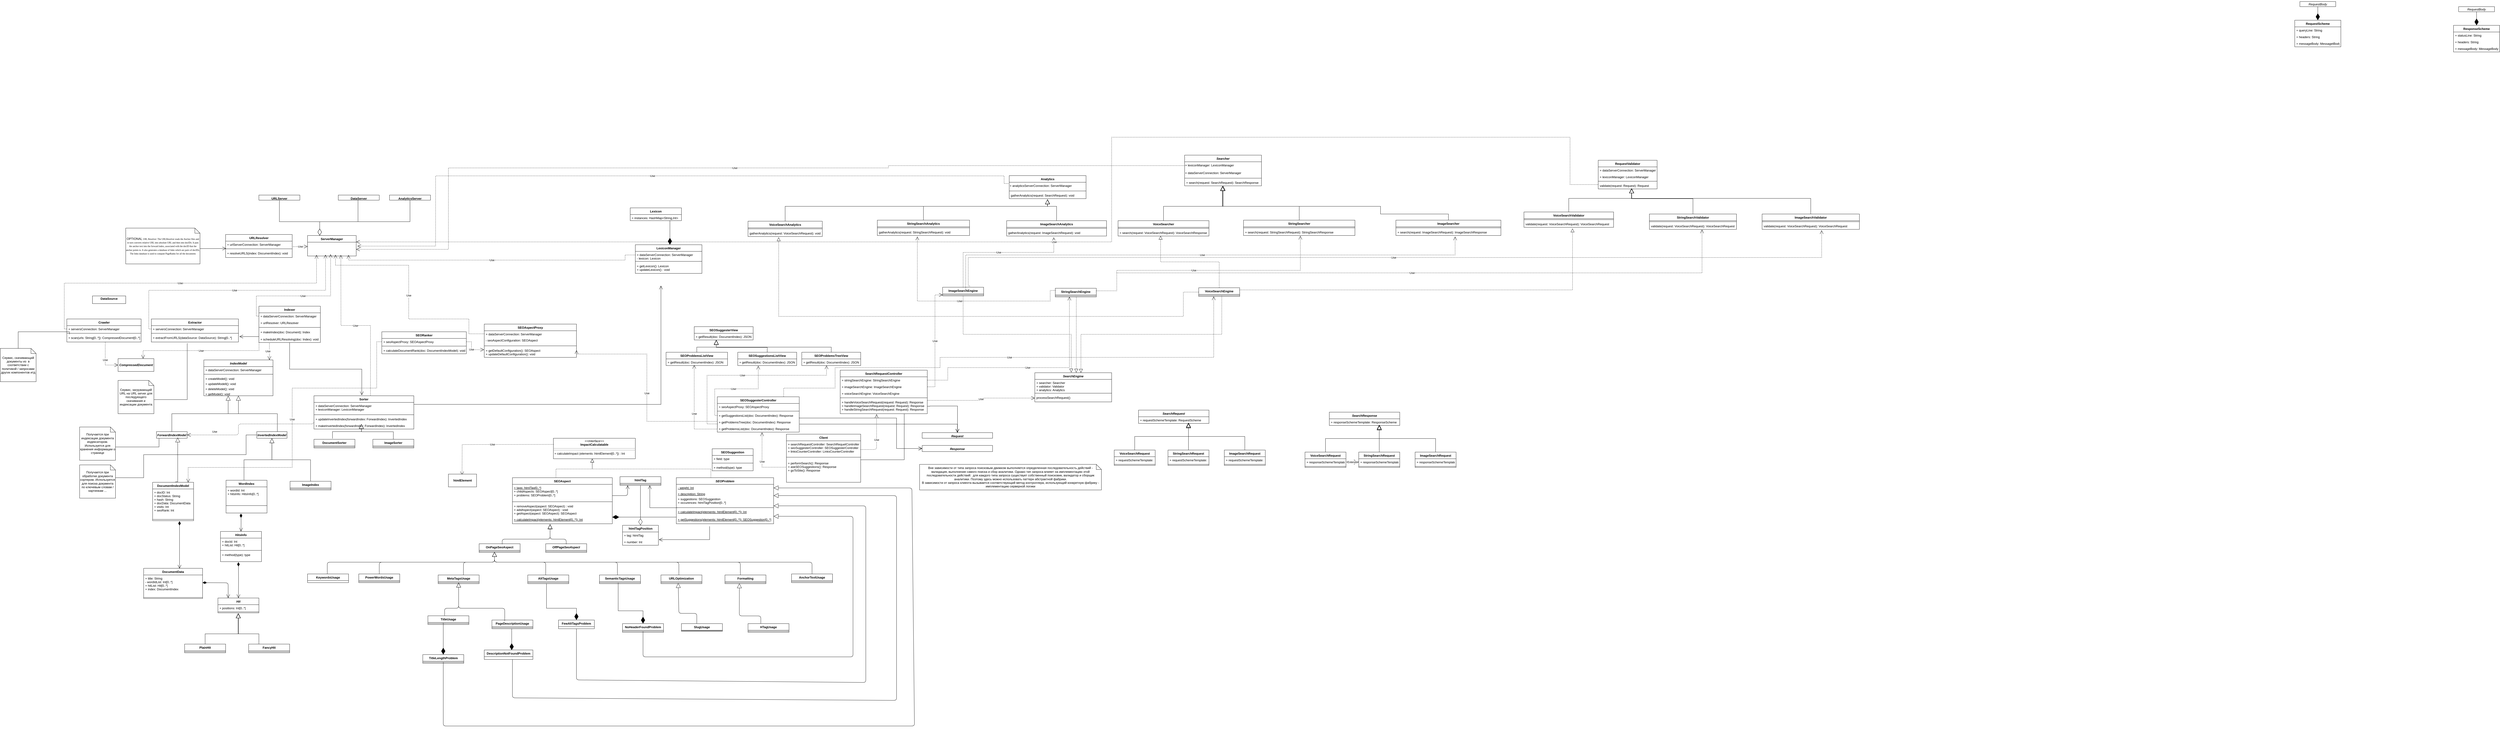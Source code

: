 <mxfile version="15.4.3" type="device"><diagram id="L-4JTbhqK5Z3GWyyr0-M" name="Page-1"><mxGraphModel dx="2268" dy="2175" grid="1" gridSize="10" guides="1" tooltips="1" connect="1" arrows="1" fold="1" page="1" pageScale="1" pageWidth="850" pageHeight="1100" math="0" shadow="0"><root><mxCell id="0"/><mxCell id="1" parent="0"/><mxCell id="VXNcRWfN4zNZ4ETa913i-1" value="Indexer" style="swimlane;fontStyle=1;align=center;verticalAlign=top;childLayout=stackLayout;horizontal=1;startSize=26;horizontalStack=0;resizeParent=1;resizeParentMax=0;resizeLast=0;collapsible=1;marginBottom=0;hachureGap=4;pointerEvents=0;" parent="1" vertex="1"><mxGeometry x="840" y="320" width="240" height="142" as="geometry"><mxRectangle x="800" y="400" width="70" height="26" as="alternateBounds"/></mxGeometry></mxCell><mxCell id="3ZD-ds__CDtL9bY-RWLM-7" value="+ dataServerConnection: ServerManager" style="text;strokeColor=none;fillColor=none;align=left;verticalAlign=top;spacingLeft=4;spacingRight=4;overflow=hidden;rotatable=0;points=[[0,0.5],[1,0.5]];portConstraint=eastwest;" parent="VXNcRWfN4zNZ4ETa913i-1" vertex="1"><mxGeometry y="26" width="240" height="26" as="geometry"/></mxCell><mxCell id="3ZD-ds__CDtL9bY-RWLM-8" value="+ urlResolver: URLResolver" style="text;strokeColor=none;fillColor=none;align=left;verticalAlign=top;spacingLeft=4;spacingRight=4;overflow=hidden;rotatable=0;points=[[0,0.5],[1,0.5]];portConstraint=eastwest;" parent="VXNcRWfN4zNZ4ETa913i-1" vertex="1"><mxGeometry y="52" width="240" height="26" as="geometry"/></mxCell><mxCell id="VXNcRWfN4zNZ4ETa913i-3" value="" style="line;strokeWidth=1;fillColor=none;align=left;verticalAlign=middle;spacingTop=-1;spacingLeft=3;spacingRight=3;rotatable=0;labelPosition=right;points=[];portConstraint=eastwest;" parent="VXNcRWfN4zNZ4ETa913i-1" vertex="1"><mxGeometry y="78" width="240" height="10" as="geometry"/></mxCell><mxCell id="VXNcRWfN4zNZ4ETa913i-4" value="+ makeIndex(doc: Document): Index &#xA;&#xA;+ scheduleURLResolving(doc: Index): void&#xA;" style="text;strokeColor=none;fillColor=none;align=left;verticalAlign=top;spacingLeft=4;spacingRight=4;overflow=hidden;rotatable=0;points=[[0,0.5],[1,0.5]];portConstraint=eastwest;" parent="VXNcRWfN4zNZ4ETa913i-1" vertex="1"><mxGeometry y="88" width="240" height="54" as="geometry"/></mxCell><mxCell id="VXNcRWfN4zNZ4ETa913i-5" value="DocumentIndexModel" style="swimlane;fontStyle=1;align=center;verticalAlign=top;childLayout=stackLayout;horizontal=1;startSize=26;horizontalStack=0;resizeParent=1;resizeParentMax=0;resizeLast=0;collapsible=1;marginBottom=0;hachureGap=4;pointerEvents=0;" parent="1" vertex="1"><mxGeometry x="425" y="1008" width="160" height="150" as="geometry"/></mxCell><mxCell id="VXNcRWfN4zNZ4ETa913i-6" value="+ docID: Int&#xA;+ docStatus: String&#xA;+ hash: String&#xA;+ docData: DocumentData&#xA;+ visits: Int&#xA;+ seoRank: Int" style="text;strokeColor=none;fillColor=none;align=left;verticalAlign=top;spacingLeft=4;spacingRight=4;overflow=hidden;rotatable=0;points=[[0,0.5],[1,0.5]];portConstraint=eastwest;" parent="VXNcRWfN4zNZ4ETa913i-5" vertex="1"><mxGeometry y="26" width="160" height="114" as="geometry"/></mxCell><mxCell id="B37MmopoNUqpj75_Dg1A-53" value="" style="line;strokeWidth=1;fillColor=none;align=left;verticalAlign=middle;spacingTop=-1;spacingLeft=3;spacingRight=3;rotatable=0;labelPosition=right;points=[];portConstraint=eastwest;" parent="VXNcRWfN4zNZ4ETa913i-5" vertex="1"><mxGeometry y="140" width="160" height="10" as="geometry"/></mxCell><mxCell id="VXNcRWfN4zNZ4ETa913i-38" value="Hit" style="swimlane;fontStyle=3;align=center;verticalAlign=top;childLayout=stackLayout;horizontal=1;startSize=26;horizontalStack=0;resizeParent=1;resizeParentMax=0;resizeLast=0;collapsible=1;marginBottom=0;hachureGap=4;pointerEvents=0;" parent="1" vertex="1"><mxGeometry x="680" y="1460" width="160" height="58" as="geometry"><mxRectangle x="680" y="1460" width="50" height="26" as="alternateBounds"/></mxGeometry></mxCell><mxCell id="VXNcRWfN4zNZ4ETa913i-39" value="+ positions: Int[0..*]" style="text;strokeColor=none;fillColor=none;align=left;verticalAlign=top;spacingLeft=4;spacingRight=4;overflow=hidden;rotatable=0;points=[[0,0.5],[1,0.5]];portConstraint=eastwest;" parent="VXNcRWfN4zNZ4ETa913i-38" vertex="1"><mxGeometry y="26" width="160" height="24" as="geometry"/></mxCell><mxCell id="VXNcRWfN4zNZ4ETa913i-40" value="" style="line;strokeWidth=1;fillColor=none;align=left;verticalAlign=middle;spacingTop=-1;spacingLeft=3;spacingRight=3;rotatable=0;labelPosition=right;points=[];portConstraint=eastwest;" parent="VXNcRWfN4zNZ4ETa913i-38" vertex="1"><mxGeometry y="50" width="160" height="8" as="geometry"/></mxCell><mxCell id="VXNcRWfN4zNZ4ETa913i-43" value="PlainHit" style="swimlane;fontStyle=1;align=center;verticalAlign=top;childLayout=stackLayout;horizontal=1;startSize=26;horizontalStack=0;resizeParent=1;resizeParentMax=0;resizeLast=0;collapsible=1;marginBottom=0;hachureGap=4;pointerEvents=0;" parent="1" vertex="1"><mxGeometry x="550" y="1640" width="160" height="34" as="geometry"><mxRectangle x="550" y="1640" width="80" height="26" as="alternateBounds"/></mxGeometry></mxCell><mxCell id="VXNcRWfN4zNZ4ETa913i-45" value="" style="line;strokeWidth=1;fillColor=none;align=left;verticalAlign=middle;spacingTop=-1;spacingLeft=3;spacingRight=3;rotatable=0;labelPosition=right;points=[];portConstraint=eastwest;" parent="VXNcRWfN4zNZ4ETa913i-43" vertex="1"><mxGeometry y="26" width="160" height="8" as="geometry"/></mxCell><mxCell id="VXNcRWfN4zNZ4ETa913i-48" value="FancyHit" style="swimlane;fontStyle=1;align=center;verticalAlign=top;childLayout=stackLayout;horizontal=1;startSize=26;horizontalStack=0;resizeParent=1;resizeParentMax=0;resizeLast=0;collapsible=1;marginBottom=0;hachureGap=4;pointerEvents=0;" parent="1" vertex="1"><mxGeometry x="800" y="1640" width="160" height="34" as="geometry"><mxRectangle x="800" y="1640" width="80" height="26" as="alternateBounds"/></mxGeometry></mxCell><mxCell id="VXNcRWfN4zNZ4ETa913i-50" value="" style="line;strokeWidth=1;fillColor=none;align=left;verticalAlign=middle;spacingTop=-1;spacingLeft=3;spacingRight=3;rotatable=0;labelPosition=right;points=[];portConstraint=eastwest;" parent="VXNcRWfN4zNZ4ETa913i-48" vertex="1"><mxGeometry y="26" width="160" height="8" as="geometry"/></mxCell><mxCell id="UL4YKMBXZopJeCdpC2au-22" value="IndexModel" style="swimlane;fontStyle=3;align=center;verticalAlign=top;childLayout=stackLayout;horizontal=1;startSize=26;horizontalStack=0;resizeParent=1;resizeParentMax=0;resizeLast=0;collapsible=1;marginBottom=0;" parent="1" vertex="1"><mxGeometry x="625" y="530" width="270" height="140" as="geometry"/></mxCell><mxCell id="B37MmopoNUqpj75_Dg1A-55" value="+ dataServerConnection: ServerManager" style="text;strokeColor=none;fillColor=none;align=left;verticalAlign=top;spacingLeft=4;spacingRight=4;overflow=hidden;rotatable=0;points=[[0,0.5],[1,0.5]];portConstraint=eastwest;" parent="UL4YKMBXZopJeCdpC2au-22" vertex="1"><mxGeometry y="26" width="270" height="26" as="geometry"/></mxCell><mxCell id="UL4YKMBXZopJeCdpC2au-24" value="" style="line;strokeWidth=1;fillColor=none;align=left;verticalAlign=middle;spacingTop=-1;spacingLeft=3;spacingRight=3;rotatable=0;labelPosition=right;points=[];portConstraint=eastwest;" parent="UL4YKMBXZopJeCdpC2au-22" vertex="1"><mxGeometry y="52" width="270" height="8" as="geometry"/></mxCell><mxCell id="B37MmopoNUqpj75_Dg1A-56" value="+ createModel(): void&#xA;" style="text;strokeColor=none;fillColor=none;align=left;verticalAlign=top;spacingLeft=4;spacingRight=4;overflow=hidden;rotatable=0;points=[[0,0.5],[1,0.5]];portConstraint=eastwest;" parent="UL4YKMBXZopJeCdpC2au-22" vertex="1"><mxGeometry y="60" width="270" height="20" as="geometry"/></mxCell><mxCell id="B37MmopoNUqpj75_Dg1A-57" value="+ updateModell(): void&#xA;" style="text;strokeColor=none;fillColor=none;align=left;verticalAlign=top;spacingLeft=4;spacingRight=4;overflow=hidden;rotatable=0;points=[[0,0.5],[1,0.5]];portConstraint=eastwest;" parent="UL4YKMBXZopJeCdpC2au-22" vertex="1"><mxGeometry y="80" width="270" height="20" as="geometry"/></mxCell><mxCell id="B37MmopoNUqpj75_Dg1A-58" value="+ deleteModel(): void&#xA;" style="text;strokeColor=none;fillColor=none;align=left;verticalAlign=top;spacingLeft=4;spacingRight=4;overflow=hidden;rotatable=0;points=[[0,0.5],[1,0.5]];portConstraint=eastwest;" parent="UL4YKMBXZopJeCdpC2au-22" vertex="1"><mxGeometry y="100" width="270" height="20" as="geometry"/></mxCell><mxCell id="B37MmopoNUqpj75_Dg1A-60" value="+ getModel(): void&#xA;" style="text;strokeColor=none;fillColor=none;align=left;verticalAlign=top;spacingLeft=4;spacingRight=4;overflow=hidden;rotatable=0;points=[[0,0.5],[1,0.5]];portConstraint=eastwest;" parent="UL4YKMBXZopJeCdpC2au-22" vertex="1"><mxGeometry y="120" width="270" height="20" as="geometry"/></mxCell><mxCell id="UL4YKMBXZopJeCdpC2au-59" value="ServerManager" style="swimlane;fontStyle=1;align=center;verticalAlign=top;childLayout=stackLayout;horizontal=1;startSize=26;horizontalStack=0;resizeParent=1;resizeParentMax=0;resizeLast=0;collapsible=1;marginBottom=0;" parent="1" vertex="1"><mxGeometry x="1030" y="44" width="190" height="80" as="geometry"/></mxCell><mxCell id="vnPngC09RosFCxPqreI9-1" value="AnchorTextUsage" style="swimlane;fontStyle=1;align=center;verticalAlign=top;childLayout=stackLayout;horizontal=1;startSize=26;horizontalStack=0;resizeParent=1;resizeParentMax=0;resizeLast=0;collapsible=1;marginBottom=0;" parent="1" vertex="1"><mxGeometry x="2920" y="1366" width="160" height="34" as="geometry"/></mxCell><mxCell id="vnPngC09RosFCxPqreI9-3" value="" style="line;strokeWidth=1;fillColor=none;align=left;verticalAlign=middle;spacingTop=-1;spacingLeft=3;spacingRight=3;rotatable=0;labelPosition=right;points=[];portConstraint=eastwest;" parent="vnPngC09RosFCxPqreI9-1" vertex="1"><mxGeometry y="26" width="160" height="8" as="geometry"/></mxCell><mxCell id="ulZ0jbCKSlaguCblbPYP-53" value="" style="endArrow=block;endSize=16;endFill=0;html=1;exitX=0.5;exitY=0;exitDx=0;exitDy=0;" parent="vnPngC09RosFCxPqreI9-1" source="vnPngC09RosFCxPqreI9-1" edge="1"><mxGeometry x="0.004" y="46" width="160" relative="1" as="geometry"><mxPoint x="80" y="-6" as="sourcePoint"/><mxPoint x="-1160" y="-86" as="targetPoint"/><Array as="points"><mxPoint x="80" y="-46"/><mxPoint x="-1160" y="-46"/></Array><mxPoint as="offset"/></mxGeometry></mxCell><mxCell id="vnPngC09RosFCxPqreI9-5" value="URLResolver" style="swimlane;fontStyle=1;align=center;verticalAlign=top;childLayout=stackLayout;horizontal=1;startSize=26;horizontalStack=0;resizeParent=1;resizeParentMax=0;resizeLast=0;collapsible=1;marginBottom=0;" parent="1" vertex="1"><mxGeometry x="710" y="40" width="260" height="90" as="geometry"/></mxCell><mxCell id="nHTIsOpt5-FmUogmospr-10" value="+ urlServerConnection: ServerManager" style="text;strokeColor=none;fillColor=none;align=left;verticalAlign=top;spacingLeft=4;spacingRight=4;overflow=hidden;rotatable=0;points=[[0,0.5],[1,0.5]];portConstraint=eastwest;" parent="vnPngC09RosFCxPqreI9-5" vertex="1"><mxGeometry y="26" width="260" height="26" as="geometry"/></mxCell><mxCell id="nHTIsOpt5-FmUogmospr-11" value="" style="line;strokeWidth=1;fillColor=none;align=left;verticalAlign=middle;spacingTop=-1;spacingLeft=3;spacingRight=3;rotatable=0;labelPosition=right;points=[];portConstraint=eastwest;" parent="vnPngC09RosFCxPqreI9-5" vertex="1"><mxGeometry y="52" width="260" height="8" as="geometry"/></mxCell><mxCell id="vnPngC09RosFCxPqreI9-8" value="+ resolveURLS(index: DocumentIndex): void" style="text;strokeColor=none;fillColor=none;align=left;verticalAlign=top;spacingLeft=4;spacingRight=4;overflow=hidden;rotatable=0;points=[[0,0.5],[1,0.5]];portConstraint=eastwest;" parent="vnPngC09RosFCxPqreI9-5" vertex="1"><mxGeometry y="60" width="260" height="30" as="geometry"/></mxCell><mxCell id="vnPngC09RosFCxPqreI9-9" value="URLServer" style="swimlane;fontStyle=1;align=center;verticalAlign=top;childLayout=stackLayout;horizontal=1;startSize=26;horizontalStack=0;resizeParent=1;resizeParentMax=0;resizeLast=0;collapsible=1;marginBottom=0;" parent="1" vertex="1"><mxGeometry x="840" y="-114" width="160" height="20" as="geometry"><mxRectangle x="840" y="-114" width="90" height="26" as="alternateBounds"/></mxGeometry></mxCell><mxCell id="vnPngC09RosFCxPqreI9-13" value="DataServer" style="swimlane;fontStyle=1;align=center;verticalAlign=top;childLayout=stackLayout;horizontal=1;startSize=26;horizontalStack=0;resizeParent=1;resizeParentMax=0;resizeLast=0;collapsible=1;marginBottom=0;" parent="1" vertex="1"><mxGeometry x="1150" y="-114" width="160" height="20" as="geometry"/></mxCell><mxCell id="xpTjOEdWHdF4yTKwdctW-21" value="Lexicon" style="swimlane;fontStyle=1;align=center;verticalAlign=top;childLayout=stackLayout;horizontal=1;startSize=26;horizontalStack=0;resizeParent=1;resizeParentMax=0;resizeLast=0;collapsible=1;marginBottom=0;hachureGap=4;pointerEvents=0;" parent="1" vertex="1"><mxGeometry x="2290" y="-64" width="200" height="50" as="geometry"/></mxCell><mxCell id="xpTjOEdWHdF4yTKwdctW-22" value="+ instances: HashMap&lt;String,Int&gt;" style="text;strokeColor=none;fillColor=none;align=left;verticalAlign=top;spacingLeft=4;spacingRight=4;overflow=hidden;rotatable=0;points=[[0,0.5],[1,0.5]];portConstraint=eastwest;fontStyle=0" parent="xpTjOEdWHdF4yTKwdctW-21" vertex="1"><mxGeometry y="26" width="200" height="24" as="geometry"/></mxCell><mxCell id="xpTjOEdWHdF4yTKwdctW-25" value="LexiconManager" style="swimlane;fontStyle=1;align=center;verticalAlign=top;childLayout=stackLayout;horizontal=1;startSize=26;horizontalStack=0;resizeParent=1;resizeParentMax=0;resizeLast=0;collapsible=1;marginBottom=0;" parent="1" vertex="1"><mxGeometry x="2310" y="80" width="260" height="112" as="geometry"/></mxCell><mxCell id="xpTjOEdWHdF4yTKwdctW-26" value="+ dataServerConnection: ServerManager&#xA;- lexicon: Lexicon&#xA;" style="text;strokeColor=none;fillColor=none;align=left;verticalAlign=top;spacingLeft=4;spacingRight=4;overflow=hidden;rotatable=0;points=[[0,0.5],[1,0.5]];portConstraint=eastwest;" parent="xpTjOEdWHdF4yTKwdctW-25" vertex="1"><mxGeometry y="26" width="260" height="34" as="geometry"/></mxCell><mxCell id="xpTjOEdWHdF4yTKwdctW-27" value="" style="line;strokeWidth=1;fillColor=none;align=left;verticalAlign=middle;spacingTop=-1;spacingLeft=3;spacingRight=3;rotatable=0;labelPosition=right;points=[];portConstraint=eastwest;" parent="xpTjOEdWHdF4yTKwdctW-25" vertex="1"><mxGeometry y="60" width="260" height="10" as="geometry"/></mxCell><mxCell id="xpTjOEdWHdF4yTKwdctW-28" value="+ getLexicon(): Lexicon&#xA;+ updateLexicon() : void&#xA;" style="text;strokeColor=none;fillColor=none;align=left;verticalAlign=top;spacingLeft=4;spacingRight=4;overflow=hidden;rotatable=0;points=[[0,0.5],[1,0.5]];portConstraint=eastwest;" parent="xpTjOEdWHdF4yTKwdctW-25" vertex="1"><mxGeometry y="70" width="260" height="42" as="geometry"/></mxCell><mxCell id="xpTjOEdWHdF4yTKwdctW-38" value="" style="endArrow=diamondThin;endFill=1;endSize=24;html=1;rounded=0;edgeStyle=orthogonalEdgeStyle;" parent="1" source="xpTjOEdWHdF4yTKwdctW-22" edge="1"><mxGeometry width="160" relative="1" as="geometry"><mxPoint x="2432" y="-38" as="sourcePoint"/><mxPoint x="2445" y="80" as="targetPoint"/><Array as="points"><mxPoint x="2445" y="-10"/><mxPoint x="2445" y="-10"/></Array></mxGeometry></mxCell><mxCell id="X9t2nn5iT1wmEAKBCxQw-26" value="ForwardIndexModel" style="swimlane;fontStyle=3;align=center;verticalAlign=top;childLayout=stackLayout;horizontal=1;startSize=26;horizontalStack=0;resizeParent=1;resizeParentMax=0;resizeLast=0;collapsible=1;marginBottom=0;" parent="1" vertex="1" collapsed="1"><mxGeometry x="440" y="810" width="120" height="26" as="geometry"><mxRectangle x="450" y="810" width="160" height="86" as="alternateBounds"/></mxGeometry></mxCell><mxCell id="X9t2nn5iT1wmEAKBCxQw-27" value="+ field: type" style="text;strokeColor=none;fillColor=none;align=left;verticalAlign=top;spacingLeft=4;spacingRight=4;overflow=hidden;rotatable=0;points=[[0,0.5],[1,0.5]];portConstraint=eastwest;" parent="X9t2nn5iT1wmEAKBCxQw-26" vertex="1"><mxGeometry y="26" width="120" height="26" as="geometry"/></mxCell><mxCell id="X9t2nn5iT1wmEAKBCxQw-28" value="" style="line;strokeWidth=1;fillColor=none;align=left;verticalAlign=middle;spacingTop=-1;spacingLeft=3;spacingRight=3;rotatable=0;labelPosition=right;points=[];portConstraint=eastwest;" parent="X9t2nn5iT1wmEAKBCxQw-26" vertex="1"><mxGeometry y="52" width="120" height="8" as="geometry"/></mxCell><mxCell id="X9t2nn5iT1wmEAKBCxQw-29" value="+ method(type): type" style="text;strokeColor=none;fillColor=none;align=left;verticalAlign=top;spacingLeft=4;spacingRight=4;overflow=hidden;rotatable=0;points=[[0,0.5],[1,0.5]];portConstraint=eastwest;" parent="X9t2nn5iT1wmEAKBCxQw-26" vertex="1"><mxGeometry y="60" width="120" height="26" as="geometry"/></mxCell><mxCell id="VXNcRWfN4zNZ4ETa913i-9" value="DocumentData" style="swimlane;fontStyle=1;align=center;verticalAlign=top;childLayout=stackLayout;horizontal=1;startSize=26;horizontalStack=0;resizeParent=1;resizeParentMax=0;resizeLast=0;collapsible=1;marginBottom=0;hachureGap=4;pointerEvents=0;" parent="1" vertex="1"><mxGeometry x="390" y="1344" width="230" height="118" as="geometry"/></mxCell><mxCell id="VXNcRWfN4zNZ4ETa913i-10" value="+ title: String&#xA;- wordIdList: Int[0..*]&#xA;+ hitList: Hit[0..*]&#xA;+ index: DocumentIndex" style="text;strokeColor=none;fillColor=none;align=left;verticalAlign=top;spacingLeft=4;spacingRight=4;overflow=hidden;rotatable=0;points=[[0,0.5],[1,0.5]];portConstraint=eastwest;" parent="VXNcRWfN4zNZ4ETa913i-9" vertex="1"><mxGeometry y="26" width="230" height="84" as="geometry"/></mxCell><mxCell id="VXNcRWfN4zNZ4ETa913i-11" value="" style="line;strokeWidth=1;fillColor=none;align=left;verticalAlign=middle;spacingTop=-1;spacingLeft=3;spacingRight=3;rotatable=0;labelPosition=right;points=[];portConstraint=eastwest;" parent="VXNcRWfN4zNZ4ETa913i-9" vertex="1"><mxGeometry y="110" width="230" height="8" as="geometry"/></mxCell><mxCell id="X9t2nn5iT1wmEAKBCxQw-30" value="InvertedIndexModel" style="swimlane;fontStyle=3;align=center;verticalAlign=top;childLayout=stackLayout;horizontal=1;startSize=26;horizontalStack=0;resizeParent=1;resizeParentMax=0;resizeLast=0;collapsible=1;marginBottom=0;" parent="1" vertex="1" collapsed="1"><mxGeometry x="831.68" y="810" width="118.32" height="26" as="geometry"><mxRectangle x="831.68" y="810" width="160" height="86" as="alternateBounds"/></mxGeometry></mxCell><mxCell id="X9t2nn5iT1wmEAKBCxQw-31" value="+ field: type" style="text;strokeColor=none;fillColor=none;align=left;verticalAlign=top;spacingLeft=4;spacingRight=4;overflow=hidden;rotatable=0;points=[[0,0.5],[1,0.5]];portConstraint=eastwest;" parent="X9t2nn5iT1wmEAKBCxQw-30" vertex="1"><mxGeometry y="26" width="118.32" height="26" as="geometry"/></mxCell><mxCell id="X9t2nn5iT1wmEAKBCxQw-32" value="" style="line;strokeWidth=1;fillColor=none;align=left;verticalAlign=middle;spacingTop=-1;spacingLeft=3;spacingRight=3;rotatable=0;labelPosition=right;points=[];portConstraint=eastwest;" parent="X9t2nn5iT1wmEAKBCxQw-30" vertex="1"><mxGeometry y="52" width="118.32" height="8" as="geometry"/></mxCell><mxCell id="X9t2nn5iT1wmEAKBCxQw-33" value="+ method(type): type" style="text;strokeColor=none;fillColor=none;align=left;verticalAlign=top;spacingLeft=4;spacingRight=4;overflow=hidden;rotatable=0;points=[[0,0.5],[1,0.5]];portConstraint=eastwest;" parent="X9t2nn5iT1wmEAKBCxQw-30" vertex="1"><mxGeometry y="60" width="118.32" height="26" as="geometry"/></mxCell><mxCell id="X9t2nn5iT1wmEAKBCxQw-34" value="WordIndex" style="swimlane;fontStyle=1;align=center;verticalAlign=top;childLayout=stackLayout;horizontal=1;startSize=26;horizontalStack=0;resizeParent=1;resizeParentMax=0;resizeLast=0;collapsible=1;marginBottom=0;" parent="1" vertex="1"><mxGeometry x="711.68" y="1000" width="160" height="128" as="geometry"/></mxCell><mxCell id="X9t2nn5iT1wmEAKBCxQw-35" value="+ wordId: Int&#xA;+ hitsInfo: HitsInfo[0..*]" style="text;strokeColor=none;fillColor=none;align=left;verticalAlign=top;spacingLeft=4;spacingRight=4;overflow=hidden;rotatable=0;points=[[0,0.5],[1,0.5]];portConstraint=eastwest;" parent="X9t2nn5iT1wmEAKBCxQw-34" vertex="1"><mxGeometry y="26" width="160" height="44" as="geometry"/></mxCell><mxCell id="X9t2nn5iT1wmEAKBCxQw-36" value="" style="line;strokeWidth=1;fillColor=none;align=left;verticalAlign=middle;spacingTop=-1;spacingLeft=3;spacingRight=3;rotatable=0;labelPosition=right;points=[];portConstraint=eastwest;" parent="X9t2nn5iT1wmEAKBCxQw-34" vertex="1"><mxGeometry y="70" width="160" height="58" as="geometry"/></mxCell><mxCell id="X9t2nn5iT1wmEAKBCxQw-38" value="ImageIndex" style="swimlane;fontStyle=1;align=center;verticalAlign=top;childLayout=stackLayout;horizontal=1;startSize=26;horizontalStack=0;resizeParent=1;resizeParentMax=0;resizeLast=0;collapsible=1;marginBottom=0;" parent="1" vertex="1"><mxGeometry x="961.68" y="1004" width="160" height="34" as="geometry"/></mxCell><mxCell id="X9t2nn5iT1wmEAKBCxQw-40" value="" style="line;strokeWidth=1;fillColor=none;align=left;verticalAlign=middle;spacingTop=-1;spacingLeft=3;spacingRight=3;rotatable=0;labelPosition=right;points=[];portConstraint=eastwest;" parent="X9t2nn5iT1wmEAKBCxQw-38" vertex="1"><mxGeometry y="26" width="160" height="8" as="geometry"/></mxCell><mxCell id="X9t2nn5iT1wmEAKBCxQw-49" value="" style="endArrow=block;endSize=16;endFill=0;html=1;rounded=0;edgeStyle=orthogonalEdgeStyle;exitX=0.438;exitY=0;exitDx=0;exitDy=0;exitPerimeter=0;entryX=0.5;entryY=1;entryDx=0;entryDy=0;" parent="1" source="X9t2nn5iT1wmEAKBCxQw-34" target="X9t2nn5iT1wmEAKBCxQw-30" edge="1"><mxGeometry x="0.143" y="-22" width="160" relative="1" as="geometry"><mxPoint x="701.68" y="916" as="sourcePoint"/><mxPoint x="890" y="840" as="targetPoint"/><mxPoint as="offset"/><Array as="points"><mxPoint x="782" y="920"/><mxPoint x="891" y="920"/></Array></mxGeometry></mxCell><mxCell id="X9t2nn5iT1wmEAKBCxQw-50" value="" style="endArrow=block;endSize=16;endFill=0;html=1;rounded=0;edgeStyle=orthogonalEdgeStyle;exitX=0.5;exitY=0;exitDx=0;exitDy=0;entryX=0.5;entryY=1;entryDx=0;entryDy=0;" parent="1" source="X9t2nn5iT1wmEAKBCxQw-38" target="X9t2nn5iT1wmEAKBCxQw-30" edge="1"><mxGeometry width="160" relative="1" as="geometry"><mxPoint x="791.12" y="1000" as="sourcePoint"/><mxPoint x="880" y="839" as="targetPoint"/><Array as="points"><mxPoint x="1042" y="920"/><mxPoint x="891" y="920"/></Array></mxGeometry></mxCell><mxCell id="X9t2nn5iT1wmEAKBCxQw-51" value="HitsInfo" style="swimlane;fontStyle=1;align=center;verticalAlign=top;childLayout=stackLayout;horizontal=1;startSize=26;horizontalStack=0;resizeParent=1;resizeParentMax=0;resizeLast=0;collapsible=1;marginBottom=0;" parent="1" vertex="1"><mxGeometry x="690" y="1200" width="160" height="118" as="geometry"/></mxCell><mxCell id="X9t2nn5iT1wmEAKBCxQw-52" value="+ docId: Int&#xA;+ hitList: Hit[0..*]&#xA;" style="text;strokeColor=none;fillColor=none;align=left;verticalAlign=top;spacingLeft=4;spacingRight=4;overflow=hidden;rotatable=0;points=[[0,0.5],[1,0.5]];portConstraint=eastwest;" parent="X9t2nn5iT1wmEAKBCxQw-51" vertex="1"><mxGeometry y="26" width="160" height="44" as="geometry"/></mxCell><mxCell id="X9t2nn5iT1wmEAKBCxQw-53" value="" style="line;strokeWidth=1;fillColor=none;align=left;verticalAlign=middle;spacingTop=-1;spacingLeft=3;spacingRight=3;rotatable=0;labelPosition=right;points=[];portConstraint=eastwest;" parent="X9t2nn5iT1wmEAKBCxQw-51" vertex="1"><mxGeometry y="70" width="160" height="8" as="geometry"/></mxCell><mxCell id="X9t2nn5iT1wmEAKBCxQw-54" value="+ method(type): type" style="text;strokeColor=none;fillColor=none;align=left;verticalAlign=top;spacingLeft=4;spacingRight=4;overflow=hidden;rotatable=0;points=[[0,0.5],[1,0.5]];portConstraint=eastwest;" parent="X9t2nn5iT1wmEAKBCxQw-51" vertex="1"><mxGeometry y="78" width="160" height="40" as="geometry"/></mxCell><mxCell id="X9t2nn5iT1wmEAKBCxQw-59" value="" style="endArrow=block;endSize=16;endFill=0;html=1;rounded=0;edgeStyle=orthogonalEdgeStyle;exitX=0.5;exitY=0;exitDx=0;exitDy=0;entryX=0.5;entryY=1;entryDx=0;entryDy=0;" parent="1" source="X9t2nn5iT1wmEAKBCxQw-26" target="UL4YKMBXZopJeCdpC2au-22" edge="1"><mxGeometry x="0.005" width="160" relative="1" as="geometry"><mxPoint x="570.0" y="800.71" as="sourcePoint"/><mxPoint x="720" y="660" as="targetPoint"/><Array as="points"><mxPoint x="530" y="740"/><mxPoint x="720" y="740"/></Array><mxPoint as="offset"/></mxGeometry></mxCell><mxCell id="X9t2nn5iT1wmEAKBCxQw-60" value="" style="endArrow=block;endSize=16;endFill=0;html=1;rounded=0;edgeStyle=orthogonalEdgeStyle;exitX=0.5;exitY=0;exitDx=0;exitDy=0;" parent="1" source="X9t2nn5iT1wmEAKBCxQw-30" edge="1"><mxGeometry width="160" relative="1" as="geometry"><mxPoint x="570" y="836" as="sourcePoint"/><mxPoint x="720" y="670" as="targetPoint"/><Array as="points"><mxPoint x="912" y="740"/><mxPoint x="720" y="740"/></Array></mxGeometry></mxCell><mxCell id="X9t2nn5iT1wmEAKBCxQw-61" value="" style="endArrow=block;endSize=16;endFill=0;html=1;rounded=0;edgeStyle=orthogonalEdgeStyle;exitX=0.563;exitY=0;exitDx=0;exitDy=0;exitPerimeter=0;" parent="1" source="VXNcRWfN4zNZ4ETa913i-5" edge="1"><mxGeometry width="160" relative="1" as="geometry"><mxPoint x="400" y="1000" as="sourcePoint"/><mxPoint x="523" y="833" as="targetPoint"/><Array as="points"><mxPoint x="523" y="1006"/></Array></mxGeometry></mxCell><mxCell id="X9t2nn5iT1wmEAKBCxQw-62" value="Sorter" style="swimlane;fontStyle=1;align=center;verticalAlign=top;childLayout=stackLayout;horizontal=1;startSize=26;horizontalStack=0;resizeParent=1;resizeParentMax=0;resizeLast=0;collapsible=1;marginBottom=0;" parent="1" vertex="1"><mxGeometry x="1055" y="670" width="390" height="130" as="geometry"/></mxCell><mxCell id="3ZD-ds__CDtL9bY-RWLM-31" value="+ dataServerConnection: ServerManager&#xA;+ lexiconManager: LexiconManager&#xA;" style="text;strokeColor=none;fillColor=none;align=left;verticalAlign=top;spacingLeft=4;spacingRight=4;overflow=hidden;rotatable=0;points=[[0,0.5],[1,0.5]];portConstraint=eastwest;" parent="X9t2nn5iT1wmEAKBCxQw-62" vertex="1"><mxGeometry y="26" width="390" height="44" as="geometry"/></mxCell><mxCell id="X9t2nn5iT1wmEAKBCxQw-64" value="" style="line;strokeWidth=1;fillColor=none;align=left;verticalAlign=middle;spacingTop=-1;spacingLeft=3;spacingRight=3;rotatable=0;labelPosition=right;points=[];portConstraint=eastwest;" parent="X9t2nn5iT1wmEAKBCxQw-62" vertex="1"><mxGeometry y="70" width="390" height="8" as="geometry"/></mxCell><mxCell id="X9t2nn5iT1wmEAKBCxQw-65" value="+ updateInvertedIndex(forwardIndex: ForwardIndex): InvertedIndex" style="text;strokeColor=none;fillColor=none;align=left;verticalAlign=top;spacingLeft=4;spacingRight=4;overflow=hidden;rotatable=0;points=[[0,0.5],[1,0.5]];portConstraint=eastwest;" parent="X9t2nn5iT1wmEAKBCxQw-62" vertex="1"><mxGeometry y="78" width="390" height="26" as="geometry"/></mxCell><mxCell id="3ZD-ds__CDtL9bY-RWLM-32" value="+ makeInvertedIndex(forwardIndex: ForwardIndex): InvertedIndex" style="text;strokeColor=none;fillColor=none;align=left;verticalAlign=top;spacingLeft=4;spacingRight=4;overflow=hidden;rotatable=0;points=[[0,0.5],[1,0.5]];portConstraint=eastwest;" parent="X9t2nn5iT1wmEAKBCxQw-62" vertex="1"><mxGeometry y="104" width="390" height="26" as="geometry"/></mxCell><mxCell id="X9t2nn5iT1wmEAKBCxQw-68" value="" style="endArrow=open;endFill=1;endSize=12;html=1;rounded=0;edgeStyle=orthogonalEdgeStyle;exitX=0.5;exitY=1.002;exitDx=0;exitDy=0;exitPerimeter=0;entryX=0.479;entryY=-0.019;entryDx=0;entryDy=0;entryPerimeter=0;" parent="1" source="VXNcRWfN4zNZ4ETa913i-4" target="X9t2nn5iT1wmEAKBCxQw-62" edge="1"><mxGeometry width="160" relative="1" as="geometry"><mxPoint x="1050" y="630" as="sourcePoint"/><mxPoint x="1210" y="630" as="targetPoint"/></mxGeometry></mxCell><mxCell id="X9t2nn5iT1wmEAKBCxQw-80" value="" style="endArrow=open;endFill=1;endSize=12;html=1;rounded=0;edgeStyle=orthogonalEdgeStyle;exitX=1.002;exitY=0.174;exitDx=0;exitDy=0;exitPerimeter=0;" parent="1" source="3ZD-ds__CDtL9bY-RWLM-31" edge="1"><mxGeometry width="160" relative="1" as="geometry"><mxPoint x="1450" y="704" as="sourcePoint"/><mxPoint x="2410" y="240" as="targetPoint"/><Array as="points"><mxPoint x="2410" y="704"/></Array></mxGeometry></mxCell><mxCell id="UL4YKMBXZopJeCdpC2au-80" value="OnPageSeoAspect" style="swimlane;fontStyle=1;align=center;verticalAlign=top;childLayout=stackLayout;horizontal=1;startSize=26;horizontalStack=0;resizeParent=1;resizeParentMax=0;resizeLast=0;collapsible=1;marginBottom=0;" parent="1" vertex="1"><mxGeometry x="1700" y="1248" width="160" height="34" as="geometry"/></mxCell><mxCell id="ulZ0jbCKSlaguCblbPYP-35" value="" style="endArrow=block;endSize=16;endFill=0;html=1;entryX=0.377;entryY=1.083;entryDx=0;entryDy=0;entryPerimeter=0;" parent="UL4YKMBXZopJeCdpC2au-80" target="B37MmopoNUqpj75_Dg1A-77" edge="1"><mxGeometry width="160" relative="1" as="geometry"><mxPoint x="90" y="2" as="sourcePoint"/><mxPoint x="250" y="2" as="targetPoint"/><Array as="points"><mxPoint x="90" y="-18"/><mxPoint x="277" y="-18"/></Array></mxGeometry></mxCell><mxCell id="UL4YKMBXZopJeCdpC2au-82" value="" style="line;strokeWidth=1;fillColor=none;align=left;verticalAlign=middle;spacingTop=-1;spacingLeft=3;spacingRight=3;rotatable=0;labelPosition=right;points=[];portConstraint=eastwest;" parent="UL4YKMBXZopJeCdpC2au-80" vertex="1"><mxGeometry y="26" width="160" height="8" as="geometry"/></mxCell><mxCell id="UL4YKMBXZopJeCdpC2au-84" value="OffPageSeoAspect" style="swimlane;fontStyle=3;align=center;verticalAlign=top;childLayout=stackLayout;horizontal=1;startSize=26;horizontalStack=0;resizeParent=1;resizeParentMax=0;resizeLast=0;collapsible=1;marginBottom=0;" parent="1" vertex="1"><mxGeometry x="1960" y="1248" width="160" height="34" as="geometry"/></mxCell><mxCell id="ulZ0jbCKSlaguCblbPYP-36" value="" style="endArrow=block;endSize=16;endFill=0;html=1;entryX=0.377;entryY=1.046;entryDx=0;entryDy=0;entryPerimeter=0;" parent="UL4YKMBXZopJeCdpC2au-84" target="B37MmopoNUqpj75_Dg1A-77" edge="1"><mxGeometry width="160" relative="1" as="geometry"><mxPoint x="80" y="2" as="sourcePoint"/><mxPoint x="4" y="-76" as="targetPoint"/><Array as="points"><mxPoint x="80" y="-18"/><mxPoint x="17" y="-18"/></Array></mxGeometry></mxCell><mxCell id="UL4YKMBXZopJeCdpC2au-86" value="" style="line;strokeWidth=1;fillColor=none;align=left;verticalAlign=middle;spacingTop=-1;spacingLeft=3;spacingRight=3;rotatable=0;labelPosition=right;points=[];portConstraint=eastwest;" parent="UL4YKMBXZopJeCdpC2au-84" vertex="1"><mxGeometry y="26" width="160" height="8" as="geometry"/></mxCell><mxCell id="UL4YKMBXZopJeCdpC2au-89" value="SEOAspect" style="swimlane;fontStyle=1;align=center;verticalAlign=top;childLayout=stackLayout;horizontal=1;startSize=26;horizontalStack=0;resizeParent=1;resizeParentMax=0;resizeLast=0;collapsible=1;marginBottom=0;" parent="1" vertex="1"><mxGeometry x="1830" y="990" width="390" height="180" as="geometry"><mxRectangle x="2170" y="1464" width="100" height="26" as="alternateBounds"/></mxGeometry></mxCell><mxCell id="UL4YKMBXZopJeCdpC2au-90" value="&lt;u&gt;+ tags: htmlTag[0..*]&lt;/u&gt;&lt;br&gt;&lt;div&gt;+ childAspects: SEOAspect[0..*]&lt;/div&gt;&lt;div&gt;+ problems: SEOProblem[0..*]&lt;/div&gt;" style="text;strokeColor=none;fillColor=none;align=left;verticalAlign=top;spacingLeft=4;spacingRight=4;overflow=hidden;rotatable=0;points=[[0,0.5],[1,0.5]];portConstraint=eastwest;fontStyle=0;html=1;" parent="UL4YKMBXZopJeCdpC2au-89" vertex="1"><mxGeometry y="26" width="390" height="64" as="geometry"/></mxCell><mxCell id="UL4YKMBXZopJeCdpC2au-91" value="" style="line;strokeWidth=1;fillColor=none;align=left;verticalAlign=middle;spacingTop=-1;spacingLeft=3;spacingRight=3;rotatable=0;labelPosition=right;points=[];portConstraint=eastwest;" parent="UL4YKMBXZopJeCdpC2au-89" vertex="1"><mxGeometry y="90" width="390" height="8" as="geometry"/></mxCell><mxCell id="UL4YKMBXZopJeCdpC2au-92" value="+ removeAspect(aspect: SEOAspect) : void&#xA;+  addAspect(aspect: SEOAspect) : void&#xA;+ getAspect(aspect: SEOAspect): SEOAspect&#xA;" style="text;strokeColor=none;fillColor=none;align=left;verticalAlign=top;spacingLeft=4;spacingRight=4;overflow=hidden;rotatable=0;points=[[0,0.5],[1,0.5]];portConstraint=eastwest;" parent="UL4YKMBXZopJeCdpC2au-89" vertex="1"><mxGeometry y="98" width="390" height="52" as="geometry"/></mxCell><mxCell id="B37MmopoNUqpj75_Dg1A-77" value="+ calculateImpact(elements: htmlElement[0..*]): Int" style="text;strokeColor=none;fillColor=none;align=left;verticalAlign=top;spacingLeft=4;spacingRight=4;overflow=hidden;rotatable=0;points=[[0,0.5],[1,0.5]];portConstraint=eastwest;fontStyle=4" parent="UL4YKMBXZopJeCdpC2au-89" vertex="1"><mxGeometry y="150" width="390" height="30" as="geometry"/></mxCell><mxCell id="UL4YKMBXZopJeCdpC2au-95" value="MetaTagsUsage" style="swimlane;fontStyle=1;align=center;verticalAlign=top;childLayout=stackLayout;horizontal=1;startSize=26;horizontalStack=0;resizeParent=1;resizeParentMax=0;resizeLast=0;collapsible=1;marginBottom=0;" parent="1" vertex="1"><mxGeometry x="1540" y="1370" width="160" height="34" as="geometry"/></mxCell><mxCell id="ulZ0jbCKSlaguCblbPYP-48" value="" style="endArrow=block;endSize=16;endFill=0;html=1;exitX=0.616;exitY=-0.018;exitDx=0;exitDy=0;exitPerimeter=0;" parent="UL4YKMBXZopJeCdpC2au-95" source="UL4YKMBXZopJeCdpC2au-95" edge="1"><mxGeometry x="0.144" y="-10" width="160" relative="1" as="geometry"><mxPoint x="100" y="-10" as="sourcePoint"/><mxPoint x="220" y="-90" as="targetPoint"/><Array as="points"><mxPoint x="99" y="-50"/><mxPoint x="160" y="-50"/><mxPoint x="220" y="-50"/></Array><mxPoint as="offset"/></mxGeometry></mxCell><mxCell id="UL4YKMBXZopJeCdpC2au-97" value="" style="line;strokeWidth=1;fillColor=none;align=left;verticalAlign=middle;spacingTop=-1;spacingLeft=3;spacingRight=3;rotatable=0;labelPosition=right;points=[];portConstraint=eastwest;" parent="UL4YKMBXZopJeCdpC2au-95" vertex="1"><mxGeometry y="26" width="160" height="8" as="geometry"/></mxCell><mxCell id="UL4YKMBXZopJeCdpC2au-99" value="TitleUsage" style="swimlane;fontStyle=1;align=center;verticalAlign=top;childLayout=stackLayout;horizontal=1;startSize=26;horizontalStack=0;resizeParent=1;resizeParentMax=0;resizeLast=0;collapsible=1;marginBottom=0;" parent="1" vertex="1"><mxGeometry x="1500" y="1529.5" width="160" height="34" as="geometry"/></mxCell><mxCell id="ulZ0jbCKSlaguCblbPYP-42" value="" style="endArrow=block;endSize=16;endFill=0;html=1;exitX=0.409;exitY=-0.026;exitDx=0;exitDy=0;exitPerimeter=0;" parent="UL4YKMBXZopJeCdpC2au-99" source="UL4YKMBXZopJeCdpC2au-99" edge="1"><mxGeometry width="160" relative="1" as="geometry"><mxPoint x="70" y="-9.5" as="sourcePoint"/><mxPoint x="120" y="-129.5" as="targetPoint"/><Array as="points"><mxPoint x="65" y="-29.5"/><mxPoint x="90" y="-29.5"/><mxPoint x="120" y="-29.5"/></Array></mxGeometry></mxCell><mxCell id="UL4YKMBXZopJeCdpC2au-101" value="" style="line;strokeWidth=1;fillColor=none;align=left;verticalAlign=middle;spacingTop=-1;spacingLeft=3;spacingRight=3;rotatable=0;labelPosition=right;points=[];portConstraint=eastwest;" parent="UL4YKMBXZopJeCdpC2au-99" vertex="1"><mxGeometry y="26" width="160" height="8" as="geometry"/></mxCell><mxCell id="UL4YKMBXZopJeCdpC2au-103" value="PageDescriptionUsage" style="swimlane;fontStyle=1;align=center;verticalAlign=top;childLayout=stackLayout;horizontal=1;startSize=26;horizontalStack=0;resizeParent=1;resizeParentMax=0;resizeLast=0;collapsible=1;marginBottom=0;" parent="1" vertex="1"><mxGeometry x="1750" y="1546" width="160" height="34" as="geometry"/></mxCell><mxCell id="ulZ0jbCKSlaguCblbPYP-43" value="" style="endArrow=block;endSize=16;endFill=0;html=1;" parent="UL4YKMBXZopJeCdpC2au-103" edge="1"><mxGeometry width="160" relative="1" as="geometry"><mxPoint x="50" y="4" as="sourcePoint"/><mxPoint x="-130" y="-146" as="targetPoint"/><Array as="points"><mxPoint x="50" y="-46"/><mxPoint x="-130" y="-46"/></Array></mxGeometry></mxCell><mxCell id="UL4YKMBXZopJeCdpC2au-105" value="" style="line;strokeWidth=1;fillColor=none;align=left;verticalAlign=middle;spacingTop=-1;spacingLeft=3;spacingRight=3;rotatable=0;labelPosition=right;points=[];portConstraint=eastwest;" parent="UL4YKMBXZopJeCdpC2au-103" vertex="1"><mxGeometry y="26" width="160" height="8" as="geometry"/></mxCell><mxCell id="UL4YKMBXZopJeCdpC2au-107" value="AltTagsUsage" style="swimlane;fontStyle=1;align=center;verticalAlign=top;childLayout=stackLayout;horizontal=1;startSize=26;horizontalStack=0;resizeParent=1;resizeParentMax=0;resizeLast=0;collapsible=1;marginBottom=0;" parent="1" vertex="1"><mxGeometry x="1890" y="1370" width="160" height="34" as="geometry"/></mxCell><mxCell id="ulZ0jbCKSlaguCblbPYP-49" value="" style="endArrow=block;endSize=16;endFill=0;html=1;" parent="UL4YKMBXZopJeCdpC2au-107" edge="1"><mxGeometry x="0.31" y="80" width="160" relative="1" as="geometry"><mxPoint x="70" as="sourcePoint"/><mxPoint x="-130" y="-90" as="targetPoint"/><Array as="points"><mxPoint x="70" y="-50"/><mxPoint x="-130" y="-50"/></Array><mxPoint as="offset"/></mxGeometry></mxCell><mxCell id="UL4YKMBXZopJeCdpC2au-109" value="" style="line;strokeWidth=1;fillColor=none;align=left;verticalAlign=middle;spacingTop=-1;spacingLeft=3;spacingRight=3;rotatable=0;labelPosition=right;points=[];portConstraint=eastwest;" parent="UL4YKMBXZopJeCdpC2au-107" vertex="1"><mxGeometry y="26" width="160" height="8" as="geometry"/></mxCell><mxCell id="UL4YKMBXZopJeCdpC2au-111" value="SemanticTagsUsage" style="swimlane;fontStyle=1;align=center;verticalAlign=top;childLayout=stackLayout;horizontal=1;startSize=26;horizontalStack=0;resizeParent=1;resizeParentMax=0;resizeLast=0;collapsible=1;marginBottom=0;" parent="1" vertex="1"><mxGeometry x="2170" y="1370" width="160" height="34" as="geometry"/></mxCell><mxCell id="ulZ0jbCKSlaguCblbPYP-50" value="" style="endArrow=block;endSize=16;endFill=0;html=1;" parent="UL4YKMBXZopJeCdpC2au-111" edge="1"><mxGeometry x="-0.333" y="80" width="160" relative="1" as="geometry"><mxPoint x="70" as="sourcePoint"/><mxPoint x="-410" y="-90" as="targetPoint"/><Array as="points"><mxPoint x="70" y="-50"/><mxPoint x="-410" y="-50"/></Array><mxPoint as="offset"/></mxGeometry></mxCell><mxCell id="UL4YKMBXZopJeCdpC2au-113" value="" style="line;strokeWidth=1;fillColor=none;align=left;verticalAlign=middle;spacingTop=-1;spacingLeft=3;spacingRight=3;rotatable=0;labelPosition=right;points=[];portConstraint=eastwest;" parent="UL4YKMBXZopJeCdpC2au-111" vertex="1"><mxGeometry y="26" width="160" height="8" as="geometry"/></mxCell><mxCell id="UL4YKMBXZopJeCdpC2au-115" value="URLOptimization" style="swimlane;fontStyle=1;align=center;verticalAlign=top;childLayout=stackLayout;horizontal=1;startSize=26;horizontalStack=0;resizeParent=1;resizeParentMax=0;resizeLast=0;collapsible=1;marginBottom=0;" parent="1" vertex="1"><mxGeometry x="2410" y="1370" width="160" height="34" as="geometry"/></mxCell><mxCell id="ulZ0jbCKSlaguCblbPYP-51" value="" style="endArrow=block;endSize=16;endFill=0;html=1;" parent="UL4YKMBXZopJeCdpC2au-115" edge="1"><mxGeometry x="0.012" y="60" width="160" relative="1" as="geometry"><mxPoint x="70" as="sourcePoint"/><mxPoint x="-650" y="-90" as="targetPoint"/><Array as="points"><mxPoint x="70" y="-50"/><mxPoint x="-650" y="-50"/></Array><mxPoint as="offset"/></mxGeometry></mxCell><mxCell id="UL4YKMBXZopJeCdpC2au-117" value="" style="line;strokeWidth=1;fillColor=none;align=left;verticalAlign=middle;spacingTop=-1;spacingLeft=3;spacingRight=3;rotatable=0;labelPosition=right;points=[];portConstraint=eastwest;" parent="UL4YKMBXZopJeCdpC2au-115" vertex="1"><mxGeometry y="26" width="160" height="8" as="geometry"/></mxCell><mxCell id="UL4YKMBXZopJeCdpC2au-119" value="Formatting" style="swimlane;fontStyle=1;align=center;verticalAlign=top;childLayout=stackLayout;horizontal=1;startSize=26;horizontalStack=0;resizeParent=1;resizeParentMax=0;resizeLast=0;collapsible=1;marginBottom=0;" parent="1" vertex="1"><mxGeometry x="2660" y="1370" width="160" height="34" as="geometry"/></mxCell><mxCell id="ulZ0jbCKSlaguCblbPYP-52" value="" style="endArrow=block;endSize=16;endFill=0;html=1;" parent="UL4YKMBXZopJeCdpC2au-119" edge="1"><mxGeometry x="0.048" y="-30" width="160" relative="1" as="geometry"><mxPoint x="60" as="sourcePoint"/><mxPoint x="-900" y="-90" as="targetPoint"/><Array as="points"><mxPoint x="60" y="-50"/><mxPoint x="-900" y="-50"/></Array><mxPoint as="offset"/></mxGeometry></mxCell><mxCell id="UL4YKMBXZopJeCdpC2au-121" value="" style="line;strokeWidth=1;fillColor=none;align=left;verticalAlign=middle;spacingTop=-1;spacingLeft=3;spacingRight=3;rotatable=0;labelPosition=right;points=[];portConstraint=eastwest;" parent="UL4YKMBXZopJeCdpC2au-119" vertex="1"><mxGeometry y="26" width="160" height="8" as="geometry"/></mxCell><mxCell id="UL4YKMBXZopJeCdpC2au-123" value="HTagUsage" style="swimlane;fontStyle=1;align=center;verticalAlign=top;childLayout=stackLayout;horizontal=1;startSize=26;horizontalStack=0;resizeParent=1;resizeParentMax=0;resizeLast=0;collapsible=1;marginBottom=0;" parent="1" vertex="1"><mxGeometry x="2750" y="1560" width="160" height="34" as="geometry"/></mxCell><mxCell id="ulZ0jbCKSlaguCblbPYP-57" value="" style="endArrow=block;endSize=16;endFill=0;html=1;entryX=0.352;entryY=0.839;entryDx=0;entryDy=0;entryPerimeter=0;" parent="UL4YKMBXZopJeCdpC2au-123" target="UL4YKMBXZopJeCdpC2au-121" edge="1"><mxGeometry x="-0.663" y="-60" width="160" relative="1" as="geometry"><mxPoint x="50" as="sourcePoint"/><mxPoint x="-30" y="-150" as="targetPoint"/><Array as="points"><mxPoint x="50" y="-30"/><mxPoint x="-34" y="-30"/></Array><mxPoint as="offset"/></mxGeometry></mxCell><mxCell id="UL4YKMBXZopJeCdpC2au-125" value="" style="line;strokeWidth=1;fillColor=none;align=left;verticalAlign=middle;spacingTop=-1;spacingLeft=3;spacingRight=3;rotatable=0;labelPosition=right;points=[];portConstraint=eastwest;" parent="UL4YKMBXZopJeCdpC2au-123" vertex="1"><mxGeometry y="26" width="160" height="8" as="geometry"/></mxCell><mxCell id="UL4YKMBXZopJeCdpC2au-127" value="NoHeaderFoundProblem" style="swimlane;fontStyle=1;align=center;verticalAlign=top;childLayout=stackLayout;horizontal=1;startSize=26;horizontalStack=0;resizeParent=1;resizeParentMax=0;resizeLast=0;collapsible=1;marginBottom=0;" parent="1" vertex="1"><mxGeometry x="2260" y="1560" width="160" height="34" as="geometry"><mxRectangle x="2260" y="1560" width="170" height="26" as="alternateBounds"/></mxGeometry></mxCell><mxCell id="UL4YKMBXZopJeCdpC2au-129" value="" style="line;strokeWidth=1;fillColor=none;align=left;verticalAlign=middle;spacingTop=-1;spacingLeft=3;spacingRight=3;rotatable=0;labelPosition=right;points=[];portConstraint=eastwest;" parent="UL4YKMBXZopJeCdpC2au-127" vertex="1"><mxGeometry y="26" width="160" height="8" as="geometry"/></mxCell><mxCell id="UL4YKMBXZopJeCdpC2au-196" value="SlugUsage" style="swimlane;fontStyle=1;align=center;verticalAlign=top;childLayout=stackLayout;horizontal=1;startSize=26;horizontalStack=0;resizeParent=1;resizeParentMax=0;resizeLast=0;collapsible=1;marginBottom=0;" parent="1" vertex="1"><mxGeometry x="2490" y="1560" width="160" height="30" as="geometry"/></mxCell><mxCell id="ulZ0jbCKSlaguCblbPYP-56" value="" style="endArrow=block;endSize=16;endFill=0;html=1;entryX=0.421;entryY=0.696;entryDx=0;entryDy=0;entryPerimeter=0;" parent="UL4YKMBXZopJeCdpC2au-196" target="UL4YKMBXZopJeCdpC2au-117" edge="1"><mxGeometry x="-0.65" y="-63" width="160" relative="1" as="geometry"><mxPoint x="60" as="sourcePoint"/><mxPoint x="-10" y="-150" as="targetPoint"/><Array as="points"><mxPoint x="60" y="-40"/><mxPoint x="-10" y="-40"/></Array><mxPoint x="20" y="3" as="offset"/></mxGeometry></mxCell><mxCell id="UL4YKMBXZopJeCdpC2au-198" value="" style="line;strokeWidth=1;fillColor=none;align=left;verticalAlign=middle;spacingTop=-1;spacingLeft=3;spacingRight=3;rotatable=0;labelPosition=right;points=[];portConstraint=eastwest;" parent="UL4YKMBXZopJeCdpC2au-196" vertex="1"><mxGeometry y="26" width="160" height="4" as="geometry"/></mxCell><mxCell id="X9t2nn5iT1wmEAKBCxQw-89" value="DescriptionNotFoundProblem" style="swimlane;fontStyle=1;childLayout=stackLayout;horizontal=1;startSize=26;fillColor=none;horizontalStack=0;resizeParent=1;resizeParentMax=0;resizeLast=0;collapsible=1;marginBottom=0;" parent="1" vertex="1"><mxGeometry x="1720" y="1663" width="190" height="37" as="geometry"/></mxCell><mxCell id="ZvxXPG6ARuYnSKrhNRSG-1" value="FewAltTagsProblem" style="swimlane;fontStyle=1;childLayout=stackLayout;horizontal=1;startSize=26;fillColor=none;horizontalStack=0;resizeParent=1;resizeParentMax=0;resizeLast=0;collapsible=1;marginBottom=0;" parent="1" vertex="1"><mxGeometry x="2010" y="1546" width="140" height="34" as="geometry"/></mxCell><mxCell id="ZvxXPG6ARuYnSKrhNRSG-9" value="SEOAspectProxy" style="swimlane;fontStyle=1;align=center;verticalAlign=top;childLayout=stackLayout;horizontal=1;startSize=26;horizontalStack=0;resizeParent=1;resizeParentMax=0;resizeLast=0;collapsible=1;marginBottom=0;" parent="1" vertex="1"><mxGeometry x="1720" y="390" width="360" height="130" as="geometry"/></mxCell><mxCell id="ZvxXPG6ARuYnSKrhNRSG-10" value="+ dataServerConnection: ServerManager" style="text;strokeColor=none;fillColor=none;align=left;verticalAlign=top;spacingLeft=4;spacingRight=4;overflow=hidden;rotatable=0;points=[[0,0.5],[1,0.5]];portConstraint=eastwest;" parent="ZvxXPG6ARuYnSKrhNRSG-9" vertex="1"><mxGeometry y="26" width="360" height="24" as="geometry"/></mxCell><mxCell id="3ZD-ds__CDtL9bY-RWLM-16" value="&amp;nbsp;- seoAspectConfiguration: SEOAspect" style="text;whiteSpace=wrap;html=1;" parent="ZvxXPG6ARuYnSKrhNRSG-9" vertex="1"><mxGeometry y="50" width="360" height="30" as="geometry"/></mxCell><mxCell id="ZvxXPG6ARuYnSKrhNRSG-11" value="" style="line;strokeWidth=1;fillColor=none;align=left;verticalAlign=middle;spacingTop=-1;spacingLeft=3;spacingRight=3;rotatable=0;labelPosition=right;points=[];portConstraint=eastwest;" parent="ZvxXPG6ARuYnSKrhNRSG-9" vertex="1"><mxGeometry y="80" width="360" height="10" as="geometry"/></mxCell><mxCell id="ZvxXPG6ARuYnSKrhNRSG-12" value="+ getDefaultConfiguration(): SEOAspect&#xA;+ updateDefaultConfiguration(): void&#xA;&#xA;&#xA;" style="text;strokeColor=none;fillColor=none;align=left;verticalAlign=top;spacingLeft=4;spacingRight=4;overflow=hidden;rotatable=0;points=[[0,0.5],[1,0.5]];portConstraint=eastwest;" parent="ZvxXPG6ARuYnSKrhNRSG-9" vertex="1"><mxGeometry y="90" width="360" height="40" as="geometry"/></mxCell><mxCell id="ZvxXPG6ARuYnSKrhNRSG-14" value="" style="endArrow=block;dashed=1;endFill=0;endSize=12;html=1;rounded=0;edgeStyle=orthogonalEdgeStyle;exitX=0.5;exitY=0;exitDx=0;exitDy=0;entryX=0.474;entryY=1;entryDx=0;entryDy=0;entryPerimeter=0;" parent="1" source="UL4YKMBXZopJeCdpC2au-89" target="ZvxXPG6ARuYnSKrhNRSG-31" edge="1"><mxGeometry width="160" relative="1" as="geometry"><mxPoint x="1600" y="1166" as="sourcePoint"/><mxPoint x="1680" y="910" as="targetPoint"/><Array as="points"><mxPoint x="2000" y="956"/><mxPoint x="2142" y="956"/></Array></mxGeometry></mxCell><mxCell id="ZvxXPG6ARuYnSKrhNRSG-15" value="SEOProblem" style="swimlane;fontStyle=3;align=center;verticalAlign=top;childLayout=stackLayout;horizontal=1;startSize=26;horizontalStack=0;resizeParent=1;resizeParentMax=0;resizeLast=0;collapsible=1;marginBottom=0;" parent="1" vertex="1"><mxGeometry x="2470" y="990" width="380" height="180" as="geometry"/></mxCell><mxCell id="B37MmopoNUqpj75_Dg1A-73" value="- weight: Int" style="text;strokeColor=none;fillColor=none;align=left;verticalAlign=top;spacingLeft=4;spacingRight=4;overflow=hidden;rotatable=0;points=[[0,0.5],[1,0.5]];portConstraint=eastwest;fontStyle=4;horizontal=1;" parent="ZvxXPG6ARuYnSKrhNRSG-15" vertex="1"><mxGeometry y="26" width="380" height="24" as="geometry"/></mxCell><mxCell id="B37MmopoNUqpj75_Dg1A-75" value="+ description: String" style="text;strokeColor=none;fillColor=none;align=left;verticalAlign=top;spacingLeft=4;spacingRight=4;overflow=hidden;rotatable=0;points=[[0,0.5],[1,0.5]];portConstraint=eastwest;fontStyle=4;horizontal=1;" parent="ZvxXPG6ARuYnSKrhNRSG-15" vertex="1"><mxGeometry y="50" width="380" height="20" as="geometry"/></mxCell><mxCell id="ZvxXPG6ARuYnSKrhNRSG-16" value="+ suggestions: SEOSuggestion&#xA;+ occurences: htmlTagPosition[0..*]" style="text;strokeColor=none;fillColor=none;align=left;verticalAlign=top;spacingLeft=4;spacingRight=4;overflow=hidden;rotatable=0;points=[[0,0.5],[1,0.5]];portConstraint=eastwest;fontStyle=0;horizontal=1;" parent="ZvxXPG6ARuYnSKrhNRSG-15" vertex="1"><mxGeometry y="70" width="380" height="44" as="geometry"/></mxCell><mxCell id="ZvxXPG6ARuYnSKrhNRSG-17" value="" style="line;strokeWidth=1;fillColor=none;align=left;verticalAlign=middle;spacingTop=-1;spacingLeft=3;spacingRight=3;rotatable=0;labelPosition=right;points=[];portConstraint=eastwest;" parent="ZvxXPG6ARuYnSKrhNRSG-15" vertex="1"><mxGeometry y="114" width="380" height="6" as="geometry"/></mxCell><mxCell id="ZvxXPG6ARuYnSKrhNRSG-18" value="+ calculateImpact(elements: htmlElement[0..*]): Int" style="text;strokeColor=none;fillColor=none;align=left;verticalAlign=top;spacingLeft=4;spacingRight=4;overflow=hidden;rotatable=0;points=[[0,0.5],[1,0.5]];portConstraint=eastwest;fontStyle=4" parent="ZvxXPG6ARuYnSKrhNRSG-15" vertex="1"><mxGeometry y="120" width="380" height="30" as="geometry"/></mxCell><mxCell id="B37MmopoNUqpj75_Dg1A-76" value="+ getSuggestions(elements: htmlElement[0..*]): SEOSuggestion[0..*]&#xA; &#xA;" style="text;strokeColor=none;fillColor=none;align=left;verticalAlign=top;spacingLeft=4;spacingRight=4;overflow=hidden;rotatable=0;points=[[0,0.5],[1,0.5]];portConstraint=eastwest;fontStyle=4" parent="ZvxXPG6ARuYnSKrhNRSG-15" vertex="1"><mxGeometry y="150" width="380" height="30" as="geometry"/></mxCell><mxCell id="ZvxXPG6ARuYnSKrhNRSG-31" value="&lt;p style=&quot;margin: 0px ; margin-top: 4px ; text-align: center&quot;&gt;&lt;i&gt;&amp;lt;&amp;lt;Interface&amp;gt;&amp;gt;&lt;/i&gt;&lt;br&gt;&lt;b&gt;ImpactCalculatable&lt;/b&gt;&lt;/p&gt;&lt;hr size=&quot;1&quot;&gt;&lt;hr size=&quot;1&quot;&gt;&lt;p style=&quot;margin: 0px ; margin-left: 4px&quot;&gt;+ calculateImpact (elements :htmlElement[0..*]) : Int&lt;/p&gt;" style="verticalAlign=top;align=left;overflow=fill;fontSize=12;fontFamily=Helvetica;html=1;" parent="1" vertex="1"><mxGeometry x="1990" y="836" width="320" height="80" as="geometry"/></mxCell><mxCell id="ZvxXPG6ARuYnSKrhNRSG-46" value="htmlTag" style="swimlane;fontStyle=1;align=center;verticalAlign=top;childLayout=stackLayout;horizontal=1;startSize=26;horizontalStack=0;resizeParent=1;resizeParentMax=0;resizeLast=0;collapsible=1;marginBottom=0;" parent="1" vertex="1"><mxGeometry x="2250" y="986" width="160" height="34" as="geometry"/></mxCell><mxCell id="ZvxXPG6ARuYnSKrhNRSG-47" value="" style="line;strokeWidth=1;fillColor=none;align=left;verticalAlign=middle;spacingTop=-1;spacingLeft=3;spacingRight=3;rotatable=0;labelPosition=right;points=[];portConstraint=eastwest;" parent="ZvxXPG6ARuYnSKrhNRSG-46" vertex="1"><mxGeometry y="26" width="160" height="8" as="geometry"/></mxCell><mxCell id="xOgXABfGznbNNHsN3aHD-12" value="" style="endArrow=block;dashed=1;endFill=0;endSize=12;html=1;rounded=0;edgeStyle=orthogonalEdgeStyle;exitX=0.5;exitY=0;exitDx=0;exitDy=0;entryX=0.474;entryY=1;entryDx=0;entryDy=0;entryPerimeter=0;" parent="1" source="ZvxXPG6ARuYnSKrhNRSG-15" target="ZvxXPG6ARuYnSKrhNRSG-31" edge="1"><mxGeometry width="160" relative="1" as="geometry"><mxPoint x="1510" y="916" as="sourcePoint"/><mxPoint x="1670" y="916" as="targetPoint"/><Array as="points"><mxPoint x="2605" y="956"/><mxPoint x="2142" y="956"/></Array></mxGeometry></mxCell><mxCell id="xdEpOosHyWj6ykagDoDC-6" value="" style="endArrow=open;endFill=1;endSize=12;html=1;rounded=0;edgeStyle=orthogonalEdgeStyle;exitX=0.011;exitY=0.55;exitDx=0;exitDy=0;exitPerimeter=0;entryX=0.728;entryY=1.022;entryDx=0;entryDy=0;entryPerimeter=0;" parent="1" source="ZvxXPG6ARuYnSKrhNRSG-17" target="ZvxXPG6ARuYnSKrhNRSG-47" edge="1"><mxGeometry width="160" relative="1" as="geometry"><mxPoint x="2181.02" y="1119.056" as="sourcePoint"/><mxPoint x="2370" y="1030" as="targetPoint"/><Array as="points"><mxPoint x="2366" y="1107"/></Array></mxGeometry></mxCell><mxCell id="xdEpOosHyWj6ykagDoDC-7" value="TitleLengthProblem" style="swimlane;fontStyle=1;align=center;verticalAlign=top;childLayout=stackLayout;horizontal=1;startSize=26;horizontalStack=0;resizeParent=1;resizeParentMax=0;resizeLast=0;collapsible=1;marginBottom=0;html=1;" parent="1" vertex="1"><mxGeometry x="1480" y="1681" width="160" height="34" as="geometry"/></mxCell><mxCell id="xdEpOosHyWj6ykagDoDC-9" value="" style="line;strokeWidth=1;fillColor=none;align=left;verticalAlign=middle;spacingTop=-1;spacingLeft=3;spacingRight=3;rotatable=0;labelPosition=right;points=[];portConstraint=eastwest;html=1;" parent="xdEpOosHyWj6ykagDoDC-7" vertex="1"><mxGeometry y="26" width="160" height="8" as="geometry"/></mxCell><mxCell id="xdEpOosHyWj6ykagDoDC-11" value="" style="endArrow=diamondThin;endFill=1;endSize=24;html=1;rounded=0;edgeStyle=orthogonalEdgeStyle;exitX=0;exitY=0.5;exitDx=0;exitDy=0;" parent="1" source="ZvxXPG6ARuYnSKrhNRSG-18" edge="1"><mxGeometry width="160" relative="1" as="geometry"><mxPoint x="2460" y="1144" as="sourcePoint"/><mxPoint x="2220" y="1144" as="targetPoint"/><Array as="points"><mxPoint x="2470" y="1144"/></Array></mxGeometry></mxCell><mxCell id="xdEpOosHyWj6ykagDoDC-12" value="KeywordsUsage" style="swimlane;fontStyle=1;align=center;verticalAlign=top;childLayout=stackLayout;horizontal=1;startSize=26;horizontalStack=0;resizeParent=1;resizeParentMax=0;resizeLast=0;collapsible=1;marginBottom=0;" parent="1" vertex="1"><mxGeometry x="1030" y="1366" width="160" height="34" as="geometry"/></mxCell><mxCell id="xdEpOosHyWj6ykagDoDC-16" value="PowerWordsUsage" style="swimlane;fontStyle=1;align=center;verticalAlign=top;childLayout=stackLayout;horizontal=1;startSize=26;horizontalStack=0;resizeParent=1;resizeParentMax=0;resizeLast=0;collapsible=1;marginBottom=0;" parent="1" vertex="1"><mxGeometry x="1230" y="1366" width="160" height="34" as="geometry"/></mxCell><mxCell id="xdEpOosHyWj6ykagDoDC-18" value="" style="line;strokeWidth=1;fillColor=none;align=left;verticalAlign=middle;spacingTop=-1;spacingLeft=3;spacingRight=3;rotatable=0;labelPosition=right;points=[];portConstraint=eastwest;" parent="xdEpOosHyWj6ykagDoDC-16" vertex="1"><mxGeometry y="26" width="160" height="8" as="geometry"/></mxCell><mxCell id="ulZ0jbCKSlaguCblbPYP-47" value="" style="endArrow=block;endSize=16;endFill=0;html=1;exitX=0.5;exitY=0;exitDx=0;exitDy=0;" parent="xdEpOosHyWj6ykagDoDC-16" source="xdEpOosHyWj6ykagDoDC-16" edge="1"><mxGeometry width="160" relative="1" as="geometry"><mxPoint x="90" y="-6" as="sourcePoint"/><mxPoint x="530" y="-86" as="targetPoint"/><Array as="points"><mxPoint x="80" y="-46"/><mxPoint x="530" y="-46"/></Array></mxGeometry></mxCell><mxCell id="xdEpOosHyWj6ykagDoDC-57" value="Extractor" style="swimlane;fontStyle=1;align=center;verticalAlign=top;childLayout=stackLayout;horizontal=1;startSize=26;horizontalStack=0;resizeParent=1;resizeParentMax=0;resizeLast=0;collapsible=1;marginBottom=0;strokeColor=default;html=1;" parent="1" vertex="1"><mxGeometry x="420" y="370" width="340" height="90" as="geometry"/></mxCell><mxCell id="xdEpOosHyWj6ykagDoDC-58" value="&lt;div&gt;+ serversConnection: ServerManager&lt;/div&gt;" style="text;strokeColor=none;fillColor=none;align=left;verticalAlign=top;spacingLeft=4;spacingRight=4;overflow=hidden;rotatable=0;points=[[0,0.5],[1,0.5]];portConstraint=eastwest;html=1;" parent="xdEpOosHyWj6ykagDoDC-57" vertex="1"><mxGeometry y="26" width="340" height="26" as="geometry"/></mxCell><mxCell id="xdEpOosHyWj6ykagDoDC-59" value="" style="line;strokeWidth=1;fillColor=none;align=left;verticalAlign=middle;spacingTop=-1;spacingLeft=3;spacingRight=3;rotatable=0;labelPosition=right;points=[];portConstraint=eastwest;html=1;" parent="xdEpOosHyWj6ykagDoDC-57" vertex="1"><mxGeometry y="52" width="340" height="8" as="geometry"/></mxCell><mxCell id="xdEpOosHyWj6ykagDoDC-60" value="&lt;div&gt;+ extractFromURLS(dataSource: DataSource): String[0..*]&lt;/div&gt;" style="text;strokeColor=none;fillColor=none;align=left;verticalAlign=top;spacingLeft=4;spacingRight=4;overflow=hidden;rotatable=0;points=[[0,0.5],[1,0.5]];portConstraint=eastwest;html=1;" parent="xdEpOosHyWj6ykagDoDC-57" vertex="1"><mxGeometry y="60" width="340" height="30" as="geometry"/></mxCell><mxCell id="xdEpOosHyWj6ykagDoDC-62" value="Crawler" style="swimlane;fontStyle=1;align=center;verticalAlign=top;childLayout=stackLayout;horizontal=1;startSize=26;horizontalStack=0;resizeParent=1;resizeParentMax=0;resizeLast=0;collapsible=1;marginBottom=0;strokeColor=default;html=1;" parent="1" vertex="1"><mxGeometry x="90" y="370" width="290" height="90" as="geometry"/></mxCell><mxCell id="xdEpOosHyWj6ykagDoDC-63" value="+ serversConnection: ServerManager" style="text;strokeColor=none;fillColor=none;align=left;verticalAlign=top;spacingLeft=4;spacingRight=4;overflow=hidden;rotatable=0;points=[[0,0.5],[1,0.5]];portConstraint=eastwest;html=1;" parent="xdEpOosHyWj6ykagDoDC-62" vertex="1"><mxGeometry y="26" width="290" height="26" as="geometry"/></mxCell><mxCell id="xdEpOosHyWj6ykagDoDC-64" value="" style="line;strokeWidth=1;fillColor=none;align=left;verticalAlign=middle;spacingTop=-1;spacingLeft=3;spacingRight=3;rotatable=0;labelPosition=right;points=[];portConstraint=eastwest;html=1;" parent="xdEpOosHyWj6ykagDoDC-62" vertex="1"><mxGeometry y="52" width="290" height="8" as="geometry"/></mxCell><mxCell id="xdEpOosHyWj6ykagDoDC-65" value="+ scan(urls: String[0..*]): CompressedDocument[0..*]" style="text;strokeColor=none;fillColor=none;align=left;verticalAlign=top;spacingLeft=4;spacingRight=4;overflow=hidden;rotatable=0;points=[[0,0.5],[1,0.5]];portConstraint=eastwest;html=1;" parent="xdEpOosHyWj6ykagDoDC-62" vertex="1"><mxGeometry y="60" width="290" height="30" as="geometry"/></mxCell><mxCell id="xdEpOosHyWj6ykagDoDC-69" value="" style="endArrow=open;endFill=1;endSize=12;html=1;rounded=0;edgeStyle=orthogonalEdgeStyle;entryX=1.012;entryY=0.29;entryDx=0;entryDy=0;entryPerimeter=0;exitX=0;exitY=0.5;exitDx=0;exitDy=0;" parent="1" source="VXNcRWfN4zNZ4ETa913i-4" target="xdEpOosHyWj6ykagDoDC-60" edge="1"><mxGeometry width="160" relative="1" as="geometry"><mxPoint x="650" y="360" as="sourcePoint"/><mxPoint x="810" y="360" as="targetPoint"/><Array as="points"><mxPoint x="840" y="439"/></Array></mxGeometry></mxCell><mxCell id="xdEpOosHyWj6ykagDoDC-75" value="&lt;b&gt;htmlTagPosition&lt;/b&gt;" style="swimlane;fontStyle=0;childLayout=stackLayout;horizontal=1;startSize=26;fillColor=none;horizontalStack=0;resizeParent=1;resizeParentMax=0;resizeLast=0;collapsible=1;marginBottom=0;html=1;" parent="1" vertex="1"><mxGeometry x="2260" y="1176" width="140" height="78" as="geometry"/></mxCell><mxCell id="xdEpOosHyWj6ykagDoDC-76" value="+ tag: htmlTag" style="text;strokeColor=none;fillColor=none;align=left;verticalAlign=top;spacingLeft=4;spacingRight=4;overflow=hidden;rotatable=0;points=[[0,0.5],[1,0.5]];portConstraint=eastwest;html=1;" parent="xdEpOosHyWj6ykagDoDC-75" vertex="1"><mxGeometry y="26" width="140" height="26" as="geometry"/></mxCell><mxCell id="xdEpOosHyWj6ykagDoDC-77" value="+ number: Int " style="text;strokeColor=none;fillColor=none;align=left;verticalAlign=top;spacingLeft=4;spacingRight=4;overflow=hidden;rotatable=0;points=[[0,0.5],[1,0.5]];portConstraint=eastwest;html=1;" parent="xdEpOosHyWj6ykagDoDC-75" vertex="1"><mxGeometry y="52" width="140" height="26" as="geometry"/></mxCell><mxCell id="xdEpOosHyWj6ykagDoDC-79" value="" style="endArrow=open;endFill=1;endSize=12;html=1;rounded=0;edgeStyle=orthogonalEdgeStyle;entryX=1.014;entryY=0.154;entryDx=0;entryDy=0;entryPerimeter=0;" parent="1" target="xdEpOosHyWj6ykagDoDC-77" edge="1"><mxGeometry width="160" relative="1" as="geometry"><mxPoint x="2600" y="1180" as="sourcePoint"/><mxPoint x="2570" y="1226" as="targetPoint"/><Array as="points"><mxPoint x="2600" y="1232"/></Array></mxGeometry></mxCell><mxCell id="xdEpOosHyWj6ykagDoDC-81" value="" style="endArrow=diamondThin;endFill=0;endSize=24;html=1;rounded=0;edgeStyle=orthogonalEdgeStyle;exitX=0.406;exitY=1;exitDx=0;exitDy=0;exitPerimeter=0;entryX=0.5;entryY=0;entryDx=0;entryDy=0;" parent="1" source="ZvxXPG6ARuYnSKrhNRSG-47" target="xdEpOosHyWj6ykagDoDC-75" edge="1"><mxGeometry width="160" relative="1" as="geometry"><mxPoint x="2250" y="1090" as="sourcePoint"/><mxPoint x="2410" y="1090" as="targetPoint"/><Array as="points"><mxPoint x="2330" y="1020"/></Array></mxGeometry></mxCell><mxCell id="xdEpOosHyWj6ykagDoDC-83" value="" style="endArrow=diamondThin;endFill=1;endSize=24;html=1;rounded=0;edgeStyle=orthogonalEdgeStyle;exitX=0.443;exitY=0.982;exitDx=0;exitDy=0;exitPerimeter=0;entryX=0.5;entryY=0;entryDx=0;entryDy=0;" parent="1" source="UL4YKMBXZopJeCdpC2au-109" target="ZvxXPG6ARuYnSKrhNRSG-1" edge="1"><mxGeometry width="160" relative="1" as="geometry"><mxPoint x="1962.64" y="1433.172" as="sourcePoint"/><mxPoint x="2110" y="1506.41" as="targetPoint"/><Array as="points"><mxPoint x="1963" y="1404"/><mxPoint x="1963" y="1500"/><mxPoint x="2080" y="1500"/></Array></mxGeometry></mxCell><mxCell id="xdEpOosHyWj6ykagDoDC-84" value="" style="endArrow=diamondThin;endFill=1;endSize=24;html=1;rounded=0;edgeStyle=orthogonalEdgeStyle;entryX=0.5;entryY=0;entryDx=0;entryDy=0;exitX=0.456;exitY=0.5;exitDx=0;exitDy=0;exitPerimeter=0;" parent="1" source="UL4YKMBXZopJeCdpC2au-113" target="UL4YKMBXZopJeCdpC2au-127" edge="1"><mxGeometry width="160" relative="1" as="geometry"><mxPoint x="2243" y="1410" as="sourcePoint"/><mxPoint x="2470" y="1420" as="targetPoint"/><Array as="points"><mxPoint x="2243" y="1510"/><mxPoint x="2340" y="1510"/></Array></mxGeometry></mxCell><mxCell id="xdEpOosHyWj6ykagDoDC-85" value="" style="endArrow=diamondThin;endFill=1;endSize=24;html=1;rounded=0;edgeStyle=orthogonalEdgeStyle;entryX=0.564;entryY=0.017;entryDx=0;entryDy=0;entryPerimeter=0;" parent="1" target="X9t2nn5iT1wmEAKBCxQw-89" edge="1"><mxGeometry width="160" relative="1" as="geometry"><mxPoint x="1840" y="1580" as="sourcePoint"/><mxPoint x="2090" y="1682.41" as="targetPoint"/><Array as="points"><mxPoint x="1827" y="1580"/></Array></mxGeometry></mxCell><mxCell id="xdEpOosHyWj6ykagDoDC-92" value="" style="endArrow=diamondThin;endFill=1;endSize=24;html=1;rounded=0;edgeStyle=orthogonalEdgeStyle;entryX=0.5;entryY=0;entryDx=0;entryDy=0;exitX=0.366;exitY=0.33;exitDx=0;exitDy=0;exitPerimeter=0;" parent="1" source="UL4YKMBXZopJeCdpC2au-101" target="xdEpOosHyWj6ykagDoDC-7" edge="1"><mxGeometry width="160" relative="1" as="geometry"><mxPoint x="1560" y="1570" as="sourcePoint"/><mxPoint x="1810" y="1580" as="targetPoint"/><Array as="points"><mxPoint x="1560" y="1558"/></Array></mxGeometry></mxCell><mxCell id="xdEpOosHyWj6ykagDoDC-96" value="" style="endArrow=block;endSize=16;endFill=0;html=1;rounded=0;edgeStyle=orthogonalEdgeStyle;exitX=0.5;exitY=0;exitDx=0;exitDy=0;" parent="1" source="VXNcRWfN4zNZ4ETa913i-43" edge="1"><mxGeometry x="0.485" y="-70" width="160" relative="1" as="geometry"><mxPoint x="550" y="1620" as="sourcePoint"/><mxPoint x="760" y="1520" as="targetPoint"/><Array as="points"><mxPoint x="630" y="1600"/><mxPoint x="760" y="1600"/><mxPoint x="760" y="1555"/></Array><mxPoint as="offset"/></mxGeometry></mxCell><mxCell id="xdEpOosHyWj6ykagDoDC-99" value="" style="endArrow=block;endSize=16;endFill=0;html=1;rounded=0;edgeStyle=orthogonalEdgeStyle;exitX=0.5;exitY=0;exitDx=0;exitDy=0;" parent="1" source="VXNcRWfN4zNZ4ETa913i-48" edge="1"><mxGeometry width="160" relative="1" as="geometry"><mxPoint x="910" y="1500" as="sourcePoint"/><mxPoint x="759" y="1520" as="targetPoint"/><Array as="points"><mxPoint x="840" y="1600"/><mxPoint x="759" y="1600"/></Array></mxGeometry></mxCell><mxCell id="QKs4qBYW7GnzKIks0Z7w-29" value="Searcher" style="swimlane;fontStyle=3;align=center;verticalAlign=top;childLayout=stackLayout;horizontal=1;startSize=26;horizontalStack=0;resizeParent=1;resizeParentMax=0;resizeLast=0;collapsible=1;marginBottom=0;" parent="1" vertex="1"><mxGeometry x="4455" y="-270" width="300" height="120" as="geometry"/></mxCell><mxCell id="3ZD-ds__CDtL9bY-RWLM-22" value="+ lexiconManager: LexiconManager" style="text;whiteSpace=wrap;html=1;" parent="QKs4qBYW7GnzKIks0Z7w-29" vertex="1"><mxGeometry y="26" width="300" height="30" as="geometry"/></mxCell><mxCell id="3ZD-ds__CDtL9bY-RWLM-25" value="+ dataServerConnection: ServerManager" style="text;whiteSpace=wrap;html=1;" parent="QKs4qBYW7GnzKIks0Z7w-29" vertex="1"><mxGeometry y="56" width="300" height="30" as="geometry"/></mxCell><mxCell id="yS8y4EqdHsvdQgxTJSFS-51" value="" style="line;strokeWidth=1;fillColor=none;align=left;verticalAlign=middle;spacingTop=-1;spacingLeft=3;spacingRight=3;rotatable=0;labelPosition=right;points=[];portConstraint=eastwest;" parent="QKs4qBYW7GnzKIks0Z7w-29" vertex="1"><mxGeometry y="86" width="300" height="8" as="geometry"/></mxCell><mxCell id="j_Ctqi_ZfGnduSrjhimz-65" value="+ search(request: SearchRequest): SearchResponse" style="text;strokeColor=none;fillColor=none;align=left;verticalAlign=top;spacingLeft=4;spacingRight=4;overflow=hidden;rotatable=0;points=[[0,0.5],[1,0.5]];portConstraint=eastwest;" parent="QKs4qBYW7GnzKIks0Z7w-29" vertex="1"><mxGeometry y="94" width="300" height="26" as="geometry"/></mxCell><mxCell id="QKs4qBYW7GnzKIks0Z7w-33" value="VoiceSearcher" style="swimlane;fontStyle=1;align=center;verticalAlign=top;childLayout=stackLayout;horizontal=1;startSize=26;horizontalStack=0;resizeParent=1;resizeParentMax=0;resizeLast=0;collapsible=1;marginBottom=0;" parent="1" vertex="1"><mxGeometry x="4195" y="-14" width="355" height="60" as="geometry"/></mxCell><mxCell id="QKs4qBYW7GnzKIks0Z7w-35" value="" style="line;strokeWidth=1;fillColor=none;align=left;verticalAlign=middle;spacingTop=-1;spacingLeft=3;spacingRight=3;rotatable=0;labelPosition=right;points=[];portConstraint=eastwest;" parent="QKs4qBYW7GnzKIks0Z7w-33" vertex="1"><mxGeometry y="26" width="355" height="8" as="geometry"/></mxCell><mxCell id="QKs4qBYW7GnzKIks0Z7w-36" value="+ search(request: VoiceSearchRequest): VoiceSearchResponse" style="text;strokeColor=none;fillColor=none;align=left;verticalAlign=top;spacingLeft=4;spacingRight=4;overflow=hidden;rotatable=0;points=[[0,0.5],[1,0.5]];portConstraint=eastwest;" parent="QKs4qBYW7GnzKIks0Z7w-33" vertex="1"><mxGeometry y="34" width="355" height="26" as="geometry"/></mxCell><mxCell id="QKs4qBYW7GnzKIks0Z7w-37" value="StringSearcher" style="swimlane;fontStyle=1;align=center;verticalAlign=top;childLayout=stackLayout;horizontal=1;startSize=26;horizontalStack=0;resizeParent=1;resizeParentMax=0;resizeLast=0;collapsible=1;marginBottom=0;" parent="1" vertex="1"><mxGeometry x="4685" y="-16" width="435" height="60" as="geometry"/></mxCell><mxCell id="QKs4qBYW7GnzKIks0Z7w-39" value="" style="line;strokeWidth=1;fillColor=none;align=left;verticalAlign=middle;spacingTop=-1;spacingLeft=3;spacingRight=3;rotatable=0;labelPosition=right;points=[];portConstraint=eastwest;" parent="QKs4qBYW7GnzKIks0Z7w-37" vertex="1"><mxGeometry y="26" width="435" height="8" as="geometry"/></mxCell><mxCell id="QKs4qBYW7GnzKIks0Z7w-40" value="+ search(request: StringSearchRequest): StringSearchResponse" style="text;strokeColor=none;fillColor=none;align=left;verticalAlign=top;spacingLeft=4;spacingRight=4;overflow=hidden;rotatable=0;points=[[0,0.5],[1,0.5]];portConstraint=eastwest;" parent="QKs4qBYW7GnzKIks0Z7w-37" vertex="1"><mxGeometry y="34" width="435" height="26" as="geometry"/></mxCell><mxCell id="QKs4qBYW7GnzKIks0Z7w-41" value="ImageSearcher" style="swimlane;fontStyle=1;align=center;verticalAlign=top;childLayout=stackLayout;horizontal=1;startSize=26;horizontalStack=0;resizeParent=1;resizeParentMax=0;resizeLast=0;collapsible=1;marginBottom=0;" parent="1" vertex="1"><mxGeometry x="5280" y="-16" width="410" height="60" as="geometry"/></mxCell><mxCell id="QKs4qBYW7GnzKIks0Z7w-43" value="" style="line;strokeWidth=1;fillColor=none;align=left;verticalAlign=middle;spacingTop=-1;spacingLeft=3;spacingRight=3;rotatable=0;labelPosition=right;points=[];portConstraint=eastwest;" parent="QKs4qBYW7GnzKIks0Z7w-41" vertex="1"><mxGeometry y="26" width="410" height="8" as="geometry"/></mxCell><mxCell id="QKs4qBYW7GnzKIks0Z7w-44" value="+ search(request: ImageSearchRequest): ImageSearchResponse" style="text;strokeColor=none;fillColor=none;align=left;verticalAlign=top;spacingLeft=4;spacingRight=4;overflow=hidden;rotatable=0;points=[[0,0.5],[1,0.5]];portConstraint=eastwest;" parent="QKs4qBYW7GnzKIks0Z7w-41" vertex="1"><mxGeometry y="34" width="410" height="26" as="geometry"/></mxCell><mxCell id="QKs4qBYW7GnzKIks0Z7w-45" value="" style="endArrow=block;endSize=16;endFill=0;html=1;rounded=0;edgeStyle=orthogonalEdgeStyle;exitX=0.5;exitY=0;exitDx=0;exitDy=0;" parent="1" source="QKs4qBYW7GnzKIks0Z7w-33" target="j_Ctqi_ZfGnduSrjhimz-65" edge="1"><mxGeometry width="160" relative="1" as="geometry"><mxPoint x="4255" y="-50" as="sourcePoint"/><mxPoint x="4590" y="-148" as="targetPoint"/><Array as="points"><mxPoint x="4373" y="-70"/><mxPoint x="4605" y="-70"/></Array></mxGeometry></mxCell><mxCell id="QKs4qBYW7GnzKIks0Z7w-47" value="" style="endArrow=block;endSize=16;endFill=0;html=1;rounded=0;edgeStyle=orthogonalEdgeStyle;exitX=0.5;exitY=0;exitDx=0;exitDy=0;entryX=0.498;entryY=1.038;entryDx=0;entryDy=0;entryPerimeter=0;" parent="1" source="QKs4qBYW7GnzKIks0Z7w-37" target="j_Ctqi_ZfGnduSrjhimz-65" edge="1"><mxGeometry width="160" relative="1" as="geometry"><mxPoint x="4285" y="-4" as="sourcePoint"/><mxPoint x="4465" y="-111" as="targetPoint"/><Array as="points"><mxPoint x="4903" y="-70"/><mxPoint x="4604" y="-70"/></Array></mxGeometry></mxCell><mxCell id="QKs4qBYW7GnzKIks0Z7w-48" value="" style="endArrow=block;endSize=16;endFill=0;html=1;rounded=0;edgeStyle=orthogonalEdgeStyle;exitX=0.5;exitY=0;exitDx=0;exitDy=0;entryX=0.492;entryY=1.038;entryDx=0;entryDy=0;entryPerimeter=0;" parent="1" source="QKs4qBYW7GnzKIks0Z7w-41" target="j_Ctqi_ZfGnduSrjhimz-65" edge="1"><mxGeometry width="160" relative="1" as="geometry"><mxPoint x="4285" y="-4" as="sourcePoint"/><mxPoint x="4590" y="-150" as="targetPoint"/><Array as="points"><mxPoint x="5485" y="-40"/><mxPoint x="5220" y="-40"/><mxPoint x="5220" y="-70"/><mxPoint x="4603" y="-70"/></Array></mxGeometry></mxCell><mxCell id="QKs4qBYW7GnzKIks0Z7w-52" value="Client" style="swimlane;fontStyle=1;align=center;verticalAlign=top;childLayout=stackLayout;horizontal=1;startSize=26;horizontalStack=0;resizeParent=1;resizeParentMax=0;resizeLast=0;collapsible=1;marginBottom=0;" parent="1" vertex="1"><mxGeometry x="2900" y="820" width="290" height="188" as="geometry"><mxRectangle x="2900" y="820" width="70" height="26" as="alternateBounds"/></mxGeometry></mxCell><mxCell id="QKs4qBYW7GnzKIks0Z7w-53" value="+ searchRequestController: SearchRequetController&#xA;+ seoSuggesterController: SEOSuggesterController&#xA;+ linksCounterController: LinksCounterController&#xA;&#xA;" style="text;strokeColor=none;fillColor=none;align=left;verticalAlign=top;spacingLeft=4;spacingRight=4;overflow=hidden;rotatable=0;points=[[0,0.5],[1,0.5]];portConstraint=eastwest;" parent="QKs4qBYW7GnzKIks0Z7w-52" vertex="1"><mxGeometry y="26" width="290" height="54" as="geometry"/></mxCell><mxCell id="QKs4qBYW7GnzKIks0Z7w-54" value="" style="line;strokeWidth=1;fillColor=none;align=left;verticalAlign=middle;spacingTop=-1;spacingLeft=3;spacingRight=3;rotatable=0;labelPosition=right;points=[];portConstraint=eastwest;" parent="QKs4qBYW7GnzKIks0Z7w-52" vertex="1"><mxGeometry y="80" width="290" height="20" as="geometry"/></mxCell><mxCell id="QKs4qBYW7GnzKIks0Z7w-55" value="+ performSearch(): Response&#xA;+ askSEOSuggestions(): Response&#xA;+ goToSite(): Response" style="text;strokeColor=none;fillColor=none;align=left;verticalAlign=top;spacingLeft=4;spacingRight=4;overflow=hidden;rotatable=0;points=[[0,0.5],[1,0.5]];portConstraint=eastwest;" parent="QKs4qBYW7GnzKIks0Z7w-52" vertex="1"><mxGeometry y="100" width="290" height="88" as="geometry"/></mxCell><mxCell id="ulZ0jbCKSlaguCblbPYP-7" value="Use" style="endArrow=open;endSize=12;dashed=1;html=1;exitX=0.171;exitY=1.045;exitDx=0;exitDy=0;exitPerimeter=0;" parent="1" source="VXNcRWfN4zNZ4ETa913i-4" edge="1"><mxGeometry x="-0.041" y="-6" width="160" relative="1" as="geometry"><mxPoint x="880" y="520" as="sourcePoint"/><mxPoint x="881" y="530" as="targetPoint"/><Array as="points"><mxPoint x="881" y="520"/></Array><mxPoint as="offset"/></mxGeometry></mxCell><mxCell id="ulZ0jbCKSlaguCblbPYP-9" value="" style="endArrow=open;html=1;endSize=12;startArrow=diamondThin;startSize=14;startFill=1;edgeStyle=orthogonalEdgeStyle;align=left;verticalAlign=bottom;" parent="1" edge="1"><mxGeometry x="-0.152" y="80" relative="1" as="geometry"><mxPoint x="530" y="1160" as="sourcePoint"/><mxPoint x="530" y="1345" as="targetPoint"/><Array as="points"><mxPoint x="530" y="1345"/></Array><mxPoint as="offset"/></mxGeometry></mxCell><mxCell id="ulZ0jbCKSlaguCblbPYP-10" value="" style="endArrow=open;html=1;endSize=12;startArrow=diamondThin;startSize=14;startFill=1;edgeStyle=orthogonalEdgeStyle;align=left;verticalAlign=bottom;entryX=0.25;entryY=0;entryDx=0;entryDy=0;" parent="1" target="VXNcRWfN4zNZ4ETa913i-38" edge="1"><mxGeometry x="-1" y="3" relative="1" as="geometry"><mxPoint x="620" y="1400" as="sourcePoint"/><mxPoint x="780" y="1400" as="targetPoint"/></mxGeometry></mxCell><mxCell id="ulZ0jbCKSlaguCblbPYP-11" value="" style="endArrow=open;html=1;endSize=12;startArrow=diamondThin;startSize=14;startFill=1;edgeStyle=orthogonalEdgeStyle;align=left;verticalAlign=bottom;entryX=0.5;entryY=0;entryDx=0;entryDy=0;" parent="1" target="VXNcRWfN4zNZ4ETa913i-38" edge="1"><mxGeometry x="-1" y="3" relative="1" as="geometry"><mxPoint x="760" y="1320" as="sourcePoint"/><mxPoint x="920" y="1320" as="targetPoint"/></mxGeometry></mxCell><mxCell id="ulZ0jbCKSlaguCblbPYP-12" value="" style="endArrow=open;html=1;endSize=12;startArrow=diamondThin;startSize=14;startFill=1;edgeStyle=orthogonalEdgeStyle;align=left;verticalAlign=bottom;entryX=0.5;entryY=0;entryDx=0;entryDy=0;" parent="1" target="X9t2nn5iT1wmEAKBCxQw-51" edge="1"><mxGeometry x="0.6" y="130" relative="1" as="geometry"><mxPoint x="770" y="1130" as="sourcePoint"/><mxPoint x="930" y="1150" as="targetPoint"/><mxPoint as="offset"/></mxGeometry></mxCell><mxCell id="ulZ0jbCKSlaguCblbPYP-13" value="Use" style="endArrow=open;endSize=12;dashed=1;html=1;exitX=0;exitY=0.5;exitDx=0;exitDy=0;entryX=1;entryY=0.5;entryDx=0;entryDy=0;" parent="1" source="X9t2nn5iT1wmEAKBCxQw-65" target="X9t2nn5iT1wmEAKBCxQw-26" edge="1"><mxGeometry x="0.618" y="-13" width="160" relative="1" as="geometry"><mxPoint x="830" y="650" as="sourcePoint"/><mxPoint x="990" y="650" as="targetPoint"/><Array as="points"><mxPoint x="1055" y="780"/><mxPoint x="760" y="780"/><mxPoint x="760" y="823"/></Array><mxPoint as="offset"/></mxGeometry></mxCell><mxCell id="ulZ0jbCKSlaguCblbPYP-15" value="" style="endArrow=open;endFill=1;endSize=12;html=1;" parent="1" edge="1"><mxGeometry width="160" relative="1" as="geometry"><mxPoint x="2220" y="1060" as="sourcePoint"/><mxPoint x="2280" y="1020" as="targetPoint"/><Array as="points"><mxPoint x="2280" y="1060"/></Array></mxGeometry></mxCell><mxCell id="ulZ0jbCKSlaguCblbPYP-22" value="Use" style="endArrow=open;endSize=12;dashed=1;html=1;entryX=0.418;entryY=1.037;entryDx=0;entryDy=0;entryPerimeter=0;" parent="1" target="yS8y4EqdHsvdQgxTJSFS-77" edge="1"><mxGeometry width="160" relative="1" as="geometry"><mxPoint x="3190" y="880" as="sourcePoint"/><mxPoint x="3254.96" y="732.966" as="targetPoint"/><Array as="points"><mxPoint x="3252" y="880"/></Array></mxGeometry></mxCell><mxCell id="ulZ0jbCKSlaguCblbPYP-37" value="" style="endArrow=block;endSize=16;endFill=0;html=1;" parent="1" edge="1"><mxGeometry x="0.351" y="300" width="160" relative="1" as="geometry"><mxPoint x="1830" y="1700" as="sourcePoint"/><mxPoint x="2850" y="1060" as="targetPoint"/><Array as="points"><mxPoint x="1830" y="1850"/><mxPoint x="3330" y="1860"/><mxPoint x="3330" y="1060"/></Array><mxPoint as="offset"/></mxGeometry></mxCell><mxCell id="ulZ0jbCKSlaguCblbPYP-38" value="" style="endArrow=block;endSize=16;endFill=0;html=1;" parent="1" edge="1"><mxGeometry x="-0.076" y="425" width="160" relative="1" as="geometry"><mxPoint x="1560" y="1710" as="sourcePoint"/><mxPoint x="2850" y="1030" as="targetPoint"/><Array as="points"><mxPoint x="1560" y="1790"/><mxPoint x="1560" y="1960"/><mxPoint x="3400" y="1960"/><mxPoint x="3390" y="1030"/></Array><mxPoint as="offset"/></mxGeometry></mxCell><mxCell id="ulZ0jbCKSlaguCblbPYP-39" value="" style="endArrow=block;endSize=16;endFill=0;html=1;exitX=0.5;exitY=1;exitDx=0;exitDy=0;" parent="1" source="ZvxXPG6ARuYnSKrhNRSG-1" edge="1"><mxGeometry x="0.294" y="200" width="160" relative="1" as="geometry"><mxPoint x="2080" y="1600" as="sourcePoint"/><mxPoint x="2850" y="1100" as="targetPoint"/><Array as="points"><mxPoint x="2080" y="1780"/><mxPoint x="3210" y="1790"/><mxPoint x="3210" y="1100"/></Array><mxPoint as="offset"/></mxGeometry></mxCell><mxCell id="ulZ0jbCKSlaguCblbPYP-40" value="" style="endArrow=block;endSize=16;endFill=0;html=1;entryX=1;entryY=0.025;entryDx=0;entryDy=0;entryPerimeter=0;" parent="1" target="B37MmopoNUqpj75_Dg1A-76" edge="1"><mxGeometry x="0.147" y="100" width="160" relative="1" as="geometry"><mxPoint x="2340" y="1590" as="sourcePoint"/><mxPoint x="2340" y="1720" as="targetPoint"/><Array as="points"><mxPoint x="2340" y="1690"/><mxPoint x="3160" y="1690"/><mxPoint x="3160" y="1141"/></Array><mxPoint as="offset"/></mxGeometry></mxCell><mxCell id="ulZ0jbCKSlaguCblbPYP-46" value="" style="endArrow=block;endSize=16;endFill=0;html=1;exitX=0.5;exitY=0;exitDx=0;exitDy=0;" parent="1" edge="1"><mxGeometry width="160" relative="1" as="geometry"><mxPoint x="1107" y="1366" as="sourcePoint"/><mxPoint x="1760" y="1280" as="targetPoint"/><Array as="points"><mxPoint x="1107" y="1320"/><mxPoint x="1760" y="1320"/></Array></mxGeometry></mxCell><mxCell id="nHTIsOpt5-FmUogmospr-3" value="&lt;p style=&quot;margin: 0px ; margin-top: 4px ; text-align: center&quot;&gt;&lt;/p&gt;&lt;div style=&quot;text-align: center ; height: 2px&quot;&gt;&lt;b&gt;DataSource&lt;/b&gt;&lt;/div&gt;" style="verticalAlign=top;align=left;overflow=fill;fontSize=12;fontFamily=Helvetica;html=1;" parent="1" vertex="1"><mxGeometry x="190" y="280" width="130" height="30" as="geometry"/></mxCell><mxCell id="nHTIsOpt5-FmUogmospr-4" value="CompressedDocument" style="html=1;align=center;fontStyle=3" parent="1" vertex="1"><mxGeometry x="290" y="525" width="140" height="50" as="geometry"/></mxCell><mxCell id="nHTIsOpt5-FmUogmospr-5" value="Use" style="endArrow=open;endSize=12;dashed=1;html=1;rounded=0;edgeStyle=orthogonalEdgeStyle;entryX=0;entryY=0.5;entryDx=0;entryDy=0;" parent="1" target="nHTIsOpt5-FmUogmospr-4" edge="1"><mxGeometry width="160" relative="1" as="geometry"><mxPoint x="240" y="460" as="sourcePoint"/><mxPoint x="240" y="560" as="targetPoint"/><Array as="points"><mxPoint x="240" y="550"/></Array></mxGeometry></mxCell><mxCell id="nHTIsOpt5-FmUogmospr-6" value="Use" style="endArrow=open;endSize=12;dashed=1;html=1;rounded=0;edgeStyle=orthogonalEdgeStyle;exitX=0.002;exitY=1;exitDx=0;exitDy=0;exitPerimeter=0;entryX=0.698;entryY=-0.004;entryDx=0;entryDy=0;entryPerimeter=0;" parent="1" source="VXNcRWfN4zNZ4ETa913i-4" target="nHTIsOpt5-FmUogmospr-4" edge="1"><mxGeometry width="160" relative="1" as="geometry"><mxPoint x="680" y="470" as="sourcePoint"/><mxPoint x="840" y="470" as="targetPoint"/></mxGeometry></mxCell><mxCell id="nHTIsOpt5-FmUogmospr-13" value="" style="endArrow=diamondThin;endFill=0;endSize=24;html=1;rounded=0;edgeStyle=orthogonalEdgeStyle;entryX=0.25;entryY=0;entryDx=0;entryDy=0;exitX=0.5;exitY=1;exitDx=0;exitDy=0;" parent="1" source="vnPngC09RosFCxPqreI9-9" target="UL4YKMBXZopJeCdpC2au-59" edge="1"><mxGeometry width="160" relative="1" as="geometry"><mxPoint x="919.68" y="-78.804" as="sourcePoint"/><mxPoint x="1110" y="-20" as="targetPoint"/><Array as="points"><mxPoint x="920" y="-10"/><mxPoint x="1077" y="-10"/></Array></mxGeometry></mxCell><mxCell id="nHTIsOpt5-FmUogmospr-14" value="" style="endArrow=diamondThin;endFill=0;endSize=24;html=1;rounded=0;edgeStyle=orthogonalEdgeStyle;exitX=0.5;exitY=1;exitDx=0;exitDy=0;entryX=0.25;entryY=0;entryDx=0;entryDy=0;" parent="1" source="vnPngC09RosFCxPqreI9-13" target="UL4YKMBXZopJeCdpC2au-59" edge="1"><mxGeometry width="160" relative="1" as="geometry"><mxPoint x="1226.8" y="-59.998" as="sourcePoint"/><mxPoint x="1080" y="44" as="targetPoint"/><Array as="points"><mxPoint x="1227" y="-94"/><mxPoint x="1227" y="-10"/><mxPoint x="1077" y="-10"/></Array></mxGeometry></mxCell><mxCell id="nHTIsOpt5-FmUogmospr-15" value="Use" style="endArrow=open;endSize=12;dashed=1;html=1;rounded=0;edgeStyle=orthogonalEdgeStyle;entryX=0.458;entryY=0;entryDx=0;entryDy=0;entryPerimeter=0;" parent="1" edge="1"><mxGeometry width="160" relative="1" as="geometry"><mxPoint x="1990" y="860" as="sourcePoint"/><mxPoint x="1633.28" y="980" as="targetPoint"/></mxGeometry></mxCell><mxCell id="nHTIsOpt5-FmUogmospr-16" value="htmlElement" style="html=1;align=center;fontStyle=1" parent="1" vertex="1"><mxGeometry x="1580" y="976" width="110" height="50" as="geometry"/></mxCell><mxCell id="j_Ctqi_ZfGnduSrjhimz-10" value="VoiceSearchValidator" style="swimlane;fontStyle=1;align=center;verticalAlign=top;childLayout=stackLayout;horizontal=1;startSize=26;horizontalStack=0;resizeParent=1;resizeParentMax=0;resizeLast=0;collapsible=1;marginBottom=0;" parent="1" vertex="1"><mxGeometry x="5780" y="-48" width="350" height="60" as="geometry"/></mxCell><mxCell id="j_Ctqi_ZfGnduSrjhimz-12" value="" style="line;strokeWidth=1;fillColor=none;align=left;verticalAlign=middle;spacingTop=-1;spacingLeft=3;spacingRight=3;rotatable=0;labelPosition=right;points=[];portConstraint=eastwest;" parent="j_Ctqi_ZfGnduSrjhimz-10" vertex="1"><mxGeometry y="26" width="350" height="8" as="geometry"/></mxCell><mxCell id="j_Ctqi_ZfGnduSrjhimz-13" value="validate(request: VoiceSearchRequest): VoiceSearchRequest" style="text;strokeColor=none;fillColor=none;align=left;verticalAlign=top;spacingLeft=4;spacingRight=4;overflow=hidden;rotatable=0;points=[[0,0.5],[1,0.5]];portConstraint=eastwest;" parent="j_Ctqi_ZfGnduSrjhimz-10" vertex="1"><mxGeometry y="34" width="350" height="26" as="geometry"/></mxCell><mxCell id="j_Ctqi_ZfGnduSrjhimz-14" value="StringSearchValidator" style="swimlane;fontStyle=1;align=center;verticalAlign=top;childLayout=stackLayout;horizontal=1;startSize=26;horizontalStack=0;resizeParent=1;resizeParentMax=0;resizeLast=0;collapsible=1;marginBottom=0;" parent="1" vertex="1"><mxGeometry x="6270" y="-40" width="340" height="60" as="geometry"/></mxCell><mxCell id="j_Ctqi_ZfGnduSrjhimz-16" value="" style="line;strokeWidth=1;fillColor=none;align=left;verticalAlign=middle;spacingTop=-1;spacingLeft=3;spacingRight=3;rotatable=0;labelPosition=right;points=[];portConstraint=eastwest;" parent="j_Ctqi_ZfGnduSrjhimz-14" vertex="1"><mxGeometry y="26" width="340" height="8" as="geometry"/></mxCell><mxCell id="j_Ctqi_ZfGnduSrjhimz-17" value="validate(request: VoiceSearchRequest): VoiceSearchRequest" style="text;strokeColor=none;fillColor=none;align=left;verticalAlign=top;spacingLeft=4;spacingRight=4;overflow=hidden;rotatable=0;points=[[0,0.5],[1,0.5]];portConstraint=eastwest;" parent="j_Ctqi_ZfGnduSrjhimz-14" vertex="1"><mxGeometry y="34" width="340" height="26" as="geometry"/></mxCell><mxCell id="j_Ctqi_ZfGnduSrjhimz-18" value="ImageSearchValidator" style="swimlane;fontStyle=1;align=center;verticalAlign=top;childLayout=stackLayout;horizontal=1;startSize=26;horizontalStack=0;resizeParent=1;resizeParentMax=0;resizeLast=0;collapsible=1;marginBottom=0;" parent="1" vertex="1"><mxGeometry x="6710" y="-40" width="380" height="60" as="geometry"/></mxCell><mxCell id="j_Ctqi_ZfGnduSrjhimz-20" value="" style="line;strokeWidth=1;fillColor=none;align=left;verticalAlign=middle;spacingTop=-1;spacingLeft=3;spacingRight=3;rotatable=0;labelPosition=right;points=[];portConstraint=eastwest;" parent="j_Ctqi_ZfGnduSrjhimz-18" vertex="1"><mxGeometry y="26" width="380" height="8" as="geometry"/></mxCell><mxCell id="j_Ctqi_ZfGnduSrjhimz-21" value="validate(request: VoiceSearchRequest): VoiceSearchRequest" style="text;strokeColor=none;fillColor=none;align=left;verticalAlign=top;spacingLeft=4;spacingRight=4;overflow=hidden;rotatable=0;points=[[0,0.5],[1,0.5]];portConstraint=eastwest;" parent="j_Ctqi_ZfGnduSrjhimz-18" vertex="1"><mxGeometry y="34" width="380" height="26" as="geometry"/></mxCell><mxCell id="j_Ctqi_ZfGnduSrjhimz-22" value="" style="endArrow=block;endSize=16;endFill=0;html=1;rounded=0;edgeStyle=orthogonalEdgeStyle;exitX=0.5;exitY=0;exitDx=0;exitDy=0;" parent="1" source="j_Ctqi_ZfGnduSrjhimz-10" edge="1"><mxGeometry width="160" relative="1" as="geometry"><mxPoint x="5930" y="-84" as="sourcePoint"/><mxPoint x="6201" y="-140" as="targetPoint"/><Array as="points"><mxPoint x="5955" y="-101"/><mxPoint x="6201" y="-101"/></Array></mxGeometry></mxCell><mxCell id="j_Ctqi_ZfGnduSrjhimz-23" value="" style="endArrow=block;endSize=16;endFill=0;html=1;rounded=0;edgeStyle=orthogonalEdgeStyle;exitX=0.5;exitY=0;exitDx=0;exitDy=0;" parent="1" source="j_Ctqi_ZfGnduSrjhimz-14" edge="1"><mxGeometry width="160" relative="1" as="geometry"><mxPoint x="5960" y="-38" as="sourcePoint"/><mxPoint x="6200" y="-140" as="targetPoint"/><Array as="points"><mxPoint x="6440" y="-100"/><mxPoint x="6200" y="-100"/></Array></mxGeometry></mxCell><mxCell id="j_Ctqi_ZfGnduSrjhimz-24" value="" style="endArrow=block;endSize=16;endFill=0;html=1;rounded=0;edgeStyle=orthogonalEdgeStyle;exitX=0.5;exitY=0;exitDx=0;exitDy=0;" parent="1" source="j_Ctqi_ZfGnduSrjhimz-18" edge="1"><mxGeometry width="160" relative="1" as="geometry"><mxPoint x="5960" y="-38" as="sourcePoint"/><mxPoint x="6200" y="-140" as="targetPoint"/><Array as="points"><mxPoint x="6900" y="-101"/><mxPoint x="6200" y="-101"/></Array></mxGeometry></mxCell><mxCell id="j_Ctqi_ZfGnduSrjhimz-41" value="RequestValidator" style="swimlane;fontStyle=1;align=center;verticalAlign=top;childLayout=stackLayout;horizontal=1;startSize=26;horizontalStack=0;resizeParent=1;resizeParentMax=0;resizeLast=0;collapsible=1;marginBottom=0;" parent="1" vertex="1"><mxGeometry x="6070" y="-250" width="230" height="112" as="geometry"/></mxCell><mxCell id="3ZD-ds__CDtL9bY-RWLM-29" value="+ dataServerConnection: ServerManager" style="text;strokeColor=none;fillColor=none;align=left;verticalAlign=top;spacingLeft=4;spacingRight=4;overflow=hidden;rotatable=0;points=[[0,0.5],[1,0.5]];portConstraint=eastwest;" parent="j_Ctqi_ZfGnduSrjhimz-41" vertex="1"><mxGeometry y="26" width="230" height="26" as="geometry"/></mxCell><mxCell id="j_Ctqi_ZfGnduSrjhimz-42" value="+ lexiconManager: LexiconManager" style="text;strokeColor=none;fillColor=none;align=left;verticalAlign=top;spacingLeft=4;spacingRight=4;overflow=hidden;rotatable=0;points=[[0,0.5],[1,0.5]];portConstraint=eastwest;" parent="j_Ctqi_ZfGnduSrjhimz-41" vertex="1"><mxGeometry y="52" width="230" height="26" as="geometry"/></mxCell><mxCell id="j_Ctqi_ZfGnduSrjhimz-43" value="" style="line;strokeWidth=1;fillColor=none;align=left;verticalAlign=middle;spacingTop=-1;spacingLeft=3;spacingRight=3;rotatable=0;labelPosition=right;points=[];portConstraint=eastwest;" parent="j_Ctqi_ZfGnduSrjhimz-41" vertex="1"><mxGeometry y="78" width="230" height="8" as="geometry"/></mxCell><mxCell id="j_Ctqi_ZfGnduSrjhimz-44" value="validate(request: Request): Request" style="text;strokeColor=none;fillColor=none;align=left;verticalAlign=top;spacingLeft=4;spacingRight=4;overflow=hidden;rotatable=0;points=[[0,0.5],[1,0.5]];portConstraint=eastwest;" parent="j_Ctqi_ZfGnduSrjhimz-41" vertex="1"><mxGeometry y="86" width="230" height="26" as="geometry"/></mxCell><mxCell id="j_Ctqi_ZfGnduSrjhimz-46" value="VoiceSearchAnalytics" style="swimlane;fontStyle=1;align=center;verticalAlign=top;childLayout=stackLayout;horizontal=1;startSize=26;horizontalStack=0;resizeParent=1;resizeParentMax=0;resizeLast=0;collapsible=1;marginBottom=0;" parent="1" vertex="1"><mxGeometry x="2750" y="-12" width="290" height="60" as="geometry"/></mxCell><mxCell id="j_Ctqi_ZfGnduSrjhimz-48" value="" style="line;strokeWidth=1;fillColor=none;align=left;verticalAlign=middle;spacingTop=-1;spacingLeft=3;spacingRight=3;rotatable=0;labelPosition=right;points=[];portConstraint=eastwest;" parent="j_Ctqi_ZfGnduSrjhimz-46" vertex="1"><mxGeometry y="26" width="290" height="8" as="geometry"/></mxCell><mxCell id="j_Ctqi_ZfGnduSrjhimz-49" value="gatherAnalytics(request: VoiceSearchRequest): void" style="text;strokeColor=none;fillColor=none;align=left;verticalAlign=top;spacingLeft=4;spacingRight=4;overflow=hidden;rotatable=0;points=[[0,0.5],[1,0.5]];portConstraint=eastwest;" parent="j_Ctqi_ZfGnduSrjhimz-46" vertex="1"><mxGeometry y="34" width="290" height="26" as="geometry"/></mxCell><mxCell id="j_Ctqi_ZfGnduSrjhimz-50" value="StringSearchAnalytics" style="swimlane;fontStyle=1;align=center;verticalAlign=top;childLayout=stackLayout;horizontal=1;startSize=26;horizontalStack=0;resizeParent=1;resizeParentMax=0;resizeLast=0;collapsible=1;marginBottom=0;" parent="1" vertex="1"><mxGeometry x="3255" y="-16" width="360" height="60" as="geometry"/></mxCell><mxCell id="j_Ctqi_ZfGnduSrjhimz-52" value="" style="line;strokeWidth=1;fillColor=none;align=left;verticalAlign=middle;spacingTop=-1;spacingLeft=3;spacingRight=3;rotatable=0;labelPosition=right;points=[];portConstraint=eastwest;" parent="j_Ctqi_ZfGnduSrjhimz-50" vertex="1"><mxGeometry y="26" width="360" height="8" as="geometry"/></mxCell><mxCell id="j_Ctqi_ZfGnduSrjhimz-53" value="gatherAnalytics(request: StringSearchRequest): void" style="text;strokeColor=none;fillColor=none;align=left;verticalAlign=top;spacingLeft=4;spacingRight=4;overflow=hidden;rotatable=0;points=[[0,0.5],[1,0.5]];portConstraint=eastwest;" parent="j_Ctqi_ZfGnduSrjhimz-50" vertex="1"><mxGeometry y="34" width="360" height="26" as="geometry"/></mxCell><mxCell id="j_Ctqi_ZfGnduSrjhimz-54" value="ImageSearchAnalytics" style="swimlane;fontStyle=1;align=center;verticalAlign=top;childLayout=stackLayout;horizontal=1;startSize=26;horizontalStack=0;resizeParent=1;resizeParentMax=0;resizeLast=0;collapsible=1;marginBottom=0;" parent="1" vertex="1"><mxGeometry x="3760" y="-14" width="390" height="60" as="geometry"/></mxCell><mxCell id="j_Ctqi_ZfGnduSrjhimz-56" value="" style="line;strokeWidth=1;fillColor=none;align=left;verticalAlign=middle;spacingTop=-1;spacingLeft=3;spacingRight=3;rotatable=0;labelPosition=right;points=[];portConstraint=eastwest;" parent="j_Ctqi_ZfGnduSrjhimz-54" vertex="1"><mxGeometry y="26" width="390" height="8" as="geometry"/></mxCell><mxCell id="j_Ctqi_ZfGnduSrjhimz-57" value="gatherAnalytics(request: ImageSearchRequest): void" style="text;strokeColor=none;fillColor=none;align=left;verticalAlign=top;spacingLeft=4;spacingRight=4;overflow=hidden;rotatable=0;points=[[0,0.5],[1,0.5]];portConstraint=eastwest;" parent="j_Ctqi_ZfGnduSrjhimz-54" vertex="1"><mxGeometry y="34" width="390" height="26" as="geometry"/></mxCell><mxCell id="j_Ctqi_ZfGnduSrjhimz-58" value="" style="endArrow=block;endSize=16;endFill=0;html=1;rounded=0;edgeStyle=orthogonalEdgeStyle;exitX=0.5;exitY=0;exitDx=0;exitDy=0;entryX=0.497;entryY=1.115;entryDx=0;entryDy=0;entryPerimeter=0;" parent="1" source="j_Ctqi_ZfGnduSrjhimz-46" target="yS8y4EqdHsvdQgxTJSFS-50" edge="1"><mxGeometry width="160" relative="1" as="geometry"><mxPoint x="3620" y="-50" as="sourcePoint"/><mxPoint x="3850" y="-121" as="targetPoint"/><Array as="points"><mxPoint x="2895" y="-70"/><mxPoint x="3919" y="-70"/></Array></mxGeometry></mxCell><mxCell id="j_Ctqi_ZfGnduSrjhimz-59" value="" style="endArrow=block;endSize=16;endFill=0;html=1;rounded=0;edgeStyle=orthogonalEdgeStyle;exitX=0.5;exitY=0;exitDx=0;exitDy=0;entryX=0.499;entryY=1.09;entryDx=0;entryDy=0;entryPerimeter=0;" parent="1" source="j_Ctqi_ZfGnduSrjhimz-50" target="yS8y4EqdHsvdQgxTJSFS-50" edge="1"><mxGeometry width="160" relative="1" as="geometry"><mxPoint x="3650" y="-4" as="sourcePoint"/><mxPoint x="3850.059" y="-121.0" as="targetPoint"/><Array as="points"><mxPoint x="3435" y="-70"/><mxPoint x="3920" y="-70"/></Array></mxGeometry></mxCell><mxCell id="j_Ctqi_ZfGnduSrjhimz-60" value="" style="endArrow=block;endSize=16;endFill=0;html=1;rounded=0;edgeStyle=orthogonalEdgeStyle;exitX=0.5;exitY=0;exitDx=0;exitDy=0;entryX=0.497;entryY=1.115;entryDx=0;entryDy=0;entryPerimeter=0;" parent="1" source="j_Ctqi_ZfGnduSrjhimz-54" target="yS8y4EqdHsvdQgxTJSFS-50" edge="1"><mxGeometry width="160" relative="1" as="geometry"><mxPoint x="3650" y="-4" as="sourcePoint"/><mxPoint x="3920" y="-100" as="targetPoint"/><Array as="points"><mxPoint x="3955" y="-70"/><mxPoint x="3919" y="-70"/></Array></mxGeometry></mxCell><mxCell id="yS8y4EqdHsvdQgxTJSFS-1" value="SearchEngine" style="swimlane;fontStyle=3;align=center;verticalAlign=top;childLayout=stackLayout;horizontal=1;startSize=26;horizontalStack=0;resizeParent=1;resizeParentMax=0;resizeLast=0;collapsible=1;marginBottom=0;" parent="1" vertex="1"><mxGeometry x="3870" y="580" width="300" height="114" as="geometry"/></mxCell><mxCell id="yS8y4EqdHsvdQgxTJSFS-2" value="+ searcher: Searcher&#xA;+ validator: Validator&#xA;+ analytics: Analytics&#xA;" style="text;strokeColor=none;fillColor=none;align=left;verticalAlign=top;spacingLeft=4;spacingRight=4;overflow=hidden;rotatable=0;points=[[0,0.5],[1,0.5]];portConstraint=eastwest;" parent="yS8y4EqdHsvdQgxTJSFS-1" vertex="1"><mxGeometry y="26" width="300" height="50" as="geometry"/></mxCell><mxCell id="yS8y4EqdHsvdQgxTJSFS-3" value="" style="line;strokeWidth=1;fillColor=none;align=left;verticalAlign=middle;spacingTop=-1;spacingLeft=3;spacingRight=3;rotatable=0;labelPosition=right;points=[];portConstraint=eastwest;" parent="yS8y4EqdHsvdQgxTJSFS-1" vertex="1"><mxGeometry y="76" width="300" height="8" as="geometry"/></mxCell><mxCell id="yS8y4EqdHsvdQgxTJSFS-4" value="processSearchRequest()" style="text;strokeColor=none;fillColor=none;align=left;verticalAlign=top;spacingLeft=4;spacingRight=4;overflow=hidden;rotatable=0;points=[[0,0.5],[1,0.5]];portConstraint=eastwest;" parent="yS8y4EqdHsvdQgxTJSFS-1" vertex="1"><mxGeometry y="84" width="300" height="30" as="geometry"/></mxCell><mxCell id="yS8y4EqdHsvdQgxTJSFS-5" value="ImageSearchEngine" style="swimlane;fontStyle=1;align=center;verticalAlign=top;childLayout=stackLayout;horizontal=1;startSize=26;horizontalStack=0;resizeParent=1;resizeParentMax=0;resizeLast=0;collapsible=1;marginBottom=0;" parent="1" vertex="1"><mxGeometry x="3510" y="246" width="160" height="34" as="geometry"/></mxCell><mxCell id="yS8y4EqdHsvdQgxTJSFS-7" value="" style="line;strokeWidth=1;fillColor=none;align=left;verticalAlign=middle;spacingTop=-1;spacingLeft=3;spacingRight=3;rotatable=0;labelPosition=right;points=[];portConstraint=eastwest;" parent="yS8y4EqdHsvdQgxTJSFS-5" vertex="1"><mxGeometry y="26" width="160" height="8" as="geometry"/></mxCell><mxCell id="yS8y4EqdHsvdQgxTJSFS-9" value="StringSearchEngine" style="swimlane;fontStyle=1;align=center;verticalAlign=top;childLayout=stackLayout;horizontal=1;startSize=26;horizontalStack=0;resizeParent=1;resizeParentMax=0;resizeLast=0;collapsible=1;marginBottom=0;" parent="1" vertex="1"><mxGeometry x="3950" y="250" width="160" height="34" as="geometry"/></mxCell><mxCell id="yS8y4EqdHsvdQgxTJSFS-11" value="" style="line;strokeWidth=1;fillColor=none;align=left;verticalAlign=middle;spacingTop=-1;spacingLeft=3;spacingRight=3;rotatable=0;labelPosition=right;points=[];portConstraint=eastwest;" parent="yS8y4EqdHsvdQgxTJSFS-9" vertex="1"><mxGeometry y="26" width="160" height="8" as="geometry"/></mxCell><mxCell id="yS8y4EqdHsvdQgxTJSFS-13" value="VoiceSearchEngine" style="swimlane;fontStyle=1;align=center;verticalAlign=top;childLayout=stackLayout;horizontal=1;startSize=26;horizontalStack=0;resizeParent=1;resizeParentMax=0;resizeLast=0;collapsible=1;marginBottom=0;" parent="1" vertex="1"><mxGeometry x="4510" y="248" width="160" height="34" as="geometry"><mxRectangle x="4510" y="248" width="140" height="26" as="alternateBounds"/></mxGeometry></mxCell><mxCell id="yS8y4EqdHsvdQgxTJSFS-15" value="" style="line;strokeWidth=1;fillColor=none;align=left;verticalAlign=middle;spacingTop=-1;spacingLeft=3;spacingRight=3;rotatable=0;labelPosition=right;points=[];portConstraint=eastwest;" parent="yS8y4EqdHsvdQgxTJSFS-13" vertex="1"><mxGeometry y="26" width="160" height="8" as="geometry"/></mxCell><mxCell id="yS8y4EqdHsvdQgxTJSFS-36" value="RequestScheme" style="swimlane;fontStyle=1;align=center;verticalAlign=top;childLayout=stackLayout;horizontal=1;startSize=26;horizontalStack=0;resizeParent=1;resizeParentMax=0;resizeLast=0;collapsible=1;marginBottom=0;" parent="1" vertex="1"><mxGeometry x="8790" y="-797" width="180" height="104" as="geometry"/></mxCell><mxCell id="yS8y4EqdHsvdQgxTJSFS-37" value="+ queryLine: String" style="text;strokeColor=none;fillColor=none;align=left;verticalAlign=top;spacingLeft=4;spacingRight=4;overflow=hidden;rotatable=0;points=[[0,0.5],[1,0.5]];portConstraint=eastwest;" parent="yS8y4EqdHsvdQgxTJSFS-36" vertex="1"><mxGeometry y="26" width="180" height="26" as="geometry"/></mxCell><mxCell id="yS8y4EqdHsvdQgxTJSFS-38" value="+ headers: String" style="text;strokeColor=none;fillColor=none;align=left;verticalAlign=top;spacingLeft=4;spacingRight=4;overflow=hidden;rotatable=0;points=[[0,0.5],[1,0.5]];portConstraint=eastwest;" parent="yS8y4EqdHsvdQgxTJSFS-36" vertex="1"><mxGeometry y="52" width="180" height="26" as="geometry"/></mxCell><mxCell id="yS8y4EqdHsvdQgxTJSFS-39" value="+ messageBody: MessagetBody" style="text;strokeColor=none;fillColor=none;align=left;verticalAlign=top;spacingLeft=4;spacingRight=4;overflow=hidden;rotatable=0;points=[[0,0.5],[1,0.5]];portConstraint=eastwest;" parent="yS8y4EqdHsvdQgxTJSFS-36" vertex="1"><mxGeometry y="78" width="180" height="26" as="geometry"/></mxCell><mxCell id="yS8y4EqdHsvdQgxTJSFS-40" value="RequestBody" style="swimlane;fontStyle=2;childLayout=stackLayout;horizontal=1;startSize=26;fillColor=none;horizontalStack=0;resizeParent=1;resizeParentMax=0;resizeLast=0;collapsible=1;marginBottom=0;" parent="1" vertex="1"><mxGeometry x="8810" y="-870" width="140" height="20" as="geometry"/></mxCell><mxCell id="yS8y4EqdHsvdQgxTJSFS-41" value="" style="endArrow=diamondThin;endFill=1;endSize=24;html=1;rounded=0;edgeStyle=orthogonalEdgeStyle;entryX=0.5;entryY=0;entryDx=0;entryDy=0;exitX=0.5;exitY=1;exitDx=0;exitDy=0;" parent="1" source="yS8y4EqdHsvdQgxTJSFS-40" target="yS8y4EqdHsvdQgxTJSFS-36" edge="1"><mxGeometry width="160" relative="1" as="geometry"><mxPoint x="8660" y="-840" as="sourcePoint"/><mxPoint x="8820" y="-840" as="targetPoint"/></mxGeometry></mxCell><mxCell id="yS8y4EqdHsvdQgxTJSFS-47" value="Analytics" style="swimlane;fontStyle=1;align=center;verticalAlign=top;childLayout=stackLayout;horizontal=1;startSize=26;horizontalStack=0;resizeParent=1;resizeParentMax=0;resizeLast=0;collapsible=1;marginBottom=0;" parent="1" vertex="1"><mxGeometry x="3770" y="-190" width="300" height="90" as="geometry"/></mxCell><mxCell id="3ZD-ds__CDtL9bY-RWLM-26" value="+ analyticsServerConnection: ServerManager" style="text;whiteSpace=wrap;html=1;" parent="yS8y4EqdHsvdQgxTJSFS-47" vertex="1"><mxGeometry y="26" width="300" height="30" as="geometry"/></mxCell><mxCell id="yS8y4EqdHsvdQgxTJSFS-49" value="" style="line;strokeWidth=1;fillColor=none;align=left;verticalAlign=middle;spacingTop=-1;spacingLeft=3;spacingRight=3;rotatable=0;labelPosition=right;points=[];portConstraint=eastwest;" parent="yS8y4EqdHsvdQgxTJSFS-47" vertex="1"><mxGeometry y="56" width="300" height="8" as="geometry"/></mxCell><mxCell id="yS8y4EqdHsvdQgxTJSFS-50" value="gatherAnalytics(request: SearchRequest): void" style="text;strokeColor=none;fillColor=none;align=left;verticalAlign=top;spacingLeft=4;spacingRight=4;overflow=hidden;rotatable=0;points=[[0,0.5],[1,0.5]];portConstraint=eastwest;" parent="yS8y4EqdHsvdQgxTJSFS-47" vertex="1"><mxGeometry y="64" width="300" height="26" as="geometry"/></mxCell><mxCell id="yS8y4EqdHsvdQgxTJSFS-66" value="ResponseScheme" style="swimlane;fontStyle=1;align=center;verticalAlign=top;childLayout=stackLayout;horizontal=1;startSize=26;horizontalStack=0;resizeParent=1;resizeParentMax=0;resizeLast=0;collapsible=1;marginBottom=0;" parent="1" vertex="1"><mxGeometry x="9410" y="-777" width="180" height="104" as="geometry"/></mxCell><mxCell id="yS8y4EqdHsvdQgxTJSFS-67" value="+ statusLine: String" style="text;strokeColor=none;fillColor=none;align=left;verticalAlign=top;spacingLeft=4;spacingRight=4;overflow=hidden;rotatable=0;points=[[0,0.5],[1,0.5]];portConstraint=eastwest;" parent="yS8y4EqdHsvdQgxTJSFS-66" vertex="1"><mxGeometry y="26" width="180" height="26" as="geometry"/></mxCell><mxCell id="yS8y4EqdHsvdQgxTJSFS-68" value="+ headers: String" style="text;strokeColor=none;fillColor=none;align=left;verticalAlign=top;spacingLeft=4;spacingRight=4;overflow=hidden;rotatable=0;points=[[0,0.5],[1,0.5]];portConstraint=eastwest;" parent="yS8y4EqdHsvdQgxTJSFS-66" vertex="1"><mxGeometry y="52" width="180" height="26" as="geometry"/></mxCell><mxCell id="yS8y4EqdHsvdQgxTJSFS-69" value="+ messageBody: MessageBody" style="text;strokeColor=none;fillColor=none;align=left;verticalAlign=top;spacingLeft=4;spacingRight=4;overflow=hidden;rotatable=0;points=[[0,0.5],[1,0.5]];portConstraint=eastwest;" parent="yS8y4EqdHsvdQgxTJSFS-66" vertex="1"><mxGeometry y="78" width="180" height="26" as="geometry"/></mxCell><mxCell id="yS8y4EqdHsvdQgxTJSFS-70" value="RequestBody" style="swimlane;fontStyle=2;childLayout=stackLayout;horizontal=1;startSize=26;fillColor=none;horizontalStack=0;resizeParent=1;resizeParentMax=0;resizeLast=0;collapsible=1;marginBottom=0;" parent="1" vertex="1"><mxGeometry x="9430" y="-850" width="140" height="20" as="geometry"/></mxCell><mxCell id="yS8y4EqdHsvdQgxTJSFS-71" value="" style="endArrow=diamondThin;endFill=1;endSize=24;html=1;rounded=0;edgeStyle=orthogonalEdgeStyle;entryX=0.5;entryY=0;entryDx=0;entryDy=0;exitX=0.5;exitY=1;exitDx=0;exitDy=0;" parent="1" source="yS8y4EqdHsvdQgxTJSFS-70" target="yS8y4EqdHsvdQgxTJSFS-66" edge="1"><mxGeometry width="160" relative="1" as="geometry"><mxPoint x="9280" y="-820" as="sourcePoint"/><mxPoint x="9440" y="-820" as="targetPoint"/></mxGeometry></mxCell><mxCell id="yS8y4EqdHsvdQgxTJSFS-74" value="SearchRequestController" style="swimlane;fontStyle=1;align=center;verticalAlign=top;childLayout=stackLayout;horizontal=1;startSize=26;horizontalStack=0;resizeParent=1;resizeParentMax=0;resizeLast=0;collapsible=1;marginBottom=0;" parent="1" vertex="1"><mxGeometry x="3110" y="570" width="340" height="170" as="geometry"/></mxCell><mxCell id="yS8y4EqdHsvdQgxTJSFS-75" value="+ stringSearchEngine: StringSearchEngine" style="text;strokeColor=none;fillColor=none;align=left;verticalAlign=top;spacingLeft=4;spacingRight=4;overflow=hidden;rotatable=0;points=[[0,0.5],[1,0.5]];portConstraint=eastwest;" parent="yS8y4EqdHsvdQgxTJSFS-74" vertex="1"><mxGeometry y="26" width="340" height="26" as="geometry"/></mxCell><mxCell id="yS8y4EqdHsvdQgxTJSFS-80" value="+ imageSearchEngine: ImageSearchEngine" style="text;strokeColor=none;fillColor=none;align=left;verticalAlign=top;spacingLeft=4;spacingRight=4;overflow=hidden;rotatable=0;points=[[0,0.5],[1,0.5]];portConstraint=eastwest;" parent="yS8y4EqdHsvdQgxTJSFS-74" vertex="1"><mxGeometry y="52" width="340" height="26" as="geometry"/></mxCell><mxCell id="XZYUjsQZ5xRN_dGaFp_k-4" value="+ voiceSearchEngine: VoiceSearchEngine" style="text;strokeColor=none;fillColor=none;align=left;verticalAlign=top;spacingLeft=4;spacingRight=4;overflow=hidden;rotatable=0;points=[[0,0.5],[1,0.5]];portConstraint=eastwest;" parent="yS8y4EqdHsvdQgxTJSFS-74" vertex="1"><mxGeometry y="78" width="340" height="26" as="geometry"/></mxCell><mxCell id="yS8y4EqdHsvdQgxTJSFS-76" value="" style="line;strokeWidth=1;fillColor=none;align=left;verticalAlign=middle;spacingTop=-1;spacingLeft=3;spacingRight=3;rotatable=0;labelPosition=right;points=[];portConstraint=eastwest;" parent="yS8y4EqdHsvdQgxTJSFS-74" vertex="1"><mxGeometry y="104" width="340" height="8" as="geometry"/></mxCell><mxCell id="yS8y4EqdHsvdQgxTJSFS-77" value="+ handleVoiceSearchRequest(request: Request): Response&#xA;+ handleImageSearchRequest(request: Request): Response&#xA;+ handleStringSearchRequest(request: Request): Response" style="text;strokeColor=none;fillColor=none;align=left;verticalAlign=top;spacingLeft=4;spacingRight=4;overflow=hidden;rotatable=0;points=[[0,0.5],[1,0.5]];portConstraint=eastwest;" parent="yS8y4EqdHsvdQgxTJSFS-74" vertex="1"><mxGeometry y="112" width="340" height="58" as="geometry"/></mxCell><mxCell id="yS8y4EqdHsvdQgxTJSFS-82" value="Use" style="endArrow=open;endSize=12;dashed=1;html=1;rounded=0;edgeStyle=orthogonalEdgeStyle;entryX=0.472;entryY=1.198;entryDx=0;entryDy=0;entryPerimeter=0;exitX=0.5;exitY=0;exitDx=0;exitDy=0;" parent="1" source="yS8y4EqdHsvdQgxTJSFS-5" target="j_Ctqi_ZfGnduSrjhimz-57" edge="1"><mxGeometry width="160" relative="1" as="geometry"><mxPoint x="3590" y="200" as="sourcePoint"/><mxPoint x="3750" y="200" as="targetPoint"/><Array as="points"><mxPoint x="3590" y="110"/><mxPoint x="3944" y="110"/></Array></mxGeometry></mxCell><mxCell id="yS8y4EqdHsvdQgxTJSFS-83" value="Use" style="endArrow=open;endSize=12;dashed=1;html=1;rounded=0;edgeStyle=orthogonalEdgeStyle;entryX=0.564;entryY=1.165;entryDx=0;entryDy=0;entryPerimeter=0;exitX=0.5;exitY=0;exitDx=0;exitDy=0;" parent="1" target="QKs4qBYW7GnzKIks0Z7w-44" edge="1"><mxGeometry width="160" relative="1" as="geometry"><mxPoint x="3600" y="256" as="sourcePoint"/><mxPoint x="3954.08" y="61.148" as="targetPoint"/><Array as="points"><mxPoint x="3600" y="120"/><mxPoint x="5511" y="120"/></Array></mxGeometry></mxCell><mxCell id="yS8y4EqdHsvdQgxTJSFS-84" value="Use" style="endArrow=open;endSize=12;dashed=1;html=1;rounded=0;edgeStyle=orthogonalEdgeStyle;entryX=0.612;entryY=1.143;entryDx=0;entryDy=0;entryPerimeter=0;exitX=0.668;exitY=-0.143;exitDx=0;exitDy=0;exitPerimeter=0;" parent="1" source="yS8y4EqdHsvdQgxTJSFS-5" target="j_Ctqi_ZfGnduSrjhimz-21" edge="1"><mxGeometry width="160" relative="1" as="geometry"><mxPoint x="3610" y="266" as="sourcePoint"/><mxPoint x="5521.24" y="58.29" as="targetPoint"/><Array as="points"><mxPoint x="3610" y="241"/><mxPoint x="3610" y="130"/><mxPoint x="6943" y="130"/></Array></mxGeometry></mxCell><mxCell id="yS8y4EqdHsvdQgxTJSFS-85" value="Use" style="endArrow=open;endSize=12;dashed=1;html=1;rounded=0;edgeStyle=orthogonalEdgeStyle;exitX=0;exitY=0.25;exitDx=0;exitDy=0;entryX=0.434;entryY=1.165;entryDx=0;entryDy=0;entryPerimeter=0;" parent="1" source="yS8y4EqdHsvdQgxTJSFS-9" target="j_Ctqi_ZfGnduSrjhimz-53" edge="1"><mxGeometry width="160" relative="1" as="geometry"><mxPoint x="3720" y="260" as="sourcePoint"/><mxPoint x="3880" y="260" as="targetPoint"/><Array as="points"><mxPoint x="3930" y="259"/><mxPoint x="3930" y="300"/><mxPoint x="3411" y="300"/></Array></mxGeometry></mxCell><mxCell id="yS8y4EqdHsvdQgxTJSFS-87" value="Use" style="endArrow=open;endSize=12;dashed=1;html=1;rounded=0;edgeStyle=orthogonalEdgeStyle;entryX=0.51;entryY=1.055;entryDx=0;entryDy=0;entryPerimeter=0;exitX=0.5;exitY=0;exitDx=0;exitDy=0;" parent="1" source="yS8y4EqdHsvdQgxTJSFS-9" target="QKs4qBYW7GnzKIks0Z7w-40" edge="1"><mxGeometry width="160" relative="1" as="geometry"><mxPoint x="4180" y="210" as="sourcePoint"/><mxPoint x="4340" y="210" as="targetPoint"/><Array as="points"><mxPoint x="4110" y="250"/><mxPoint x="4110" y="260"/><mxPoint x="4190" y="260"/><mxPoint x="4190" y="180"/><mxPoint x="4907" y="180"/></Array></mxGeometry></mxCell><mxCell id="yS8y4EqdHsvdQgxTJSFS-90" value="Use" style="endArrow=open;endSize=12;dashed=1;html=1;rounded=0;edgeStyle=orthogonalEdgeStyle;entryX=0.604;entryY=1.033;entryDx=0;entryDy=0;entryPerimeter=0;" parent="1" target="j_Ctqi_ZfGnduSrjhimz-17" edge="1"><mxGeometry width="160" relative="1" as="geometry"><mxPoint x="4110" y="260" as="sourcePoint"/><mxPoint x="4916.85" y="55.43" as="targetPoint"/><Array as="points"><mxPoint x="4190" y="260"/><mxPoint x="4190" y="190"/><mxPoint x="6475" y="190"/></Array></mxGeometry></mxCell><mxCell id="yS8y4EqdHsvdQgxTJSFS-91" value="" style="endArrow=block;dashed=1;endFill=0;endSize=12;html=1;rounded=0;edgeStyle=orthogonalEdgeStyle;exitX=0;exitY=0.5;exitDx=0;exitDy=0;entryX=0.413;entryY=1.121;entryDx=0;entryDy=0;entryPerimeter=0;" parent="1" source="yS8y4EqdHsvdQgxTJSFS-13" target="j_Ctqi_ZfGnduSrjhimz-49" edge="1"><mxGeometry width="160" relative="1" as="geometry"><mxPoint x="4310" y="410" as="sourcePoint"/><mxPoint x="4470" y="410" as="targetPoint"/><Array as="points"><mxPoint x="4450" y="265"/><mxPoint x="4450" y="360"/><mxPoint x="2870" y="360"/></Array></mxGeometry></mxCell><mxCell id="yS8y4EqdHsvdQgxTJSFS-92" value="" style="endArrow=block;dashed=1;endFill=0;endSize=12;html=1;rounded=0;edgeStyle=orthogonalEdgeStyle;exitX=1;exitY=0.25;exitDx=0;exitDy=0;entryX=0.542;entryY=1.176;entryDx=0;entryDy=0;entryPerimeter=0;" parent="1" source="yS8y4EqdHsvdQgxTJSFS-13" target="j_Ctqi_ZfGnduSrjhimz-13" edge="1"><mxGeometry width="160" relative="1" as="geometry"><mxPoint x="4690" y="260" as="sourcePoint"/><mxPoint x="5150" y="210" as="targetPoint"/><Array as="points"><mxPoint x="5970" y="257"/></Array></mxGeometry></mxCell><mxCell id="yS8y4EqdHsvdQgxTJSFS-95" value="" style="endArrow=block;dashed=1;endFill=0;endSize=12;html=1;rounded=0;edgeStyle=orthogonalEdgeStyle;entryX=0.468;entryY=0.978;entryDx=0;entryDy=0;entryPerimeter=0;exitX=0.5;exitY=0;exitDx=0;exitDy=0;" parent="1" source="yS8y4EqdHsvdQgxTJSFS-13" target="QKs4qBYW7GnzKIks0Z7w-36" edge="1"><mxGeometry width="160" relative="1" as="geometry"><mxPoint x="4590" y="240" as="sourcePoint"/><mxPoint x="4750" y="260" as="targetPoint"/></mxGeometry></mxCell><mxCell id="yS8y4EqdHsvdQgxTJSFS-97" value="" style="endArrow=block;dashed=1;endFill=0;endSize=12;html=1;rounded=0;edgeStyle=orthogonalEdgeStyle;exitX=0.5;exitY=1;exitDx=0;exitDy=0;entryX=0.474;entryY=-0.009;entryDx=0;entryDy=0;entryPerimeter=0;" parent="1" source="yS8y4EqdHsvdQgxTJSFS-5" target="yS8y4EqdHsvdQgxTJSFS-1" edge="1"><mxGeometry width="160" relative="1" as="geometry"><mxPoint x="3650" y="500" as="sourcePoint"/><mxPoint x="3810" y="500" as="targetPoint"/></mxGeometry></mxCell><mxCell id="yS8y4EqdHsvdQgxTJSFS-98" value="" style="endArrow=block;dashed=1;endFill=0;endSize=12;html=1;rounded=0;edgeStyle=orthogonalEdgeStyle;entryX=0.539;entryY=-0.004;entryDx=0;entryDy=0;entryPerimeter=0;" parent="1" source="yS8y4EqdHsvdQgxTJSFS-11" target="yS8y4EqdHsvdQgxTJSFS-1" edge="1"><mxGeometry width="160" relative="1" as="geometry"><mxPoint x="3600" y="290" as="sourcePoint"/><mxPoint x="4030" y="580" as="targetPoint"/><Array as="points"><mxPoint x="4032" y="530"/><mxPoint x="4032" y="530"/></Array></mxGeometry></mxCell><mxCell id="yS8y4EqdHsvdQgxTJSFS-99" value="" style="endArrow=block;dashed=1;endFill=0;endSize=12;html=1;rounded=0;edgeStyle=orthogonalEdgeStyle;exitX=0.563;exitY=0.75;exitDx=0;exitDy=0;exitPerimeter=0;" parent="1" source="yS8y4EqdHsvdQgxTJSFS-15" edge="1"><mxGeometry width="160" relative="1" as="geometry"><mxPoint x="4040.059" y="294" as="sourcePoint"/><mxPoint x="4050" y="580" as="targetPoint"/><Array as="points"><mxPoint x="4600" y="430"/><mxPoint x="4050" y="430"/></Array></mxGeometry></mxCell><mxCell id="yS8y4EqdHsvdQgxTJSFS-101" value="Use" style="endArrow=open;endSize=12;dashed=1;html=1;rounded=0;edgeStyle=orthogonalEdgeStyle;exitX=1;exitY=0.5;exitDx=0;exitDy=0;" parent="1" source="yS8y4EqdHsvdQgxTJSFS-80" target="yS8y4EqdHsvdQgxTJSFS-7" edge="1"><mxGeometry width="160" relative="1" as="geometry"><mxPoint x="3460" y="620" as="sourcePoint"/><mxPoint x="3620" y="620" as="targetPoint"/></mxGeometry></mxCell><mxCell id="yS8y4EqdHsvdQgxTJSFS-103" value="Use" style="endArrow=open;endSize=12;dashed=1;html=1;rounded=0;edgeStyle=orthogonalEdgeStyle;exitX=0.81;exitY=0.002;exitDx=0;exitDy=0;entryX=0.366;entryY=1.015;entryDx=0;entryDy=0;entryPerimeter=0;exitPerimeter=0;" parent="1" source="B37MmopoNUqpj75_Dg1A-37" target="yS8y4EqdHsvdQgxTJSFS-15" edge="1"><mxGeometry width="160" relative="1" as="geometry"><mxPoint x="2950.0" y="661" as="sourcePoint"/><mxPoint x="3620" y="620" as="targetPoint"/><Array as="points"><mxPoint x="2889" y="640"/><mxPoint x="3090" y="640"/><mxPoint x="3090" y="560"/><mxPoint x="3500" y="560"/><mxPoint x="3500" y="520"/><mxPoint x="4569" y="520"/></Array></mxGeometry></mxCell><mxCell id="yS8y4EqdHsvdQgxTJSFS-104" value="Use" style="endArrow=open;endSize=12;dashed=1;html=1;rounded=0;edgeStyle=orthogonalEdgeStyle;exitX=1;exitY=0.5;exitDx=0;exitDy=0;entryX=0.344;entryY=0.912;entryDx=0;entryDy=0;entryPerimeter=0;" parent="1" source="yS8y4EqdHsvdQgxTJSFS-75" target="yS8y4EqdHsvdQgxTJSFS-11" edge="1"><mxGeometry width="160" relative="1" as="geometry"><mxPoint x="3600" y="540" as="sourcePoint"/><mxPoint x="3760" y="540" as="targetPoint"/><Array as="points"><mxPoint x="3530" y="609"/><mxPoint x="3530" y="560"/><mxPoint x="4005" y="560"/></Array></mxGeometry></mxCell><mxCell id="yS8y4EqdHsvdQgxTJSFS-105" value="Request" style="swimlane;fontStyle=3;align=center;verticalAlign=top;childLayout=stackLayout;horizontal=1;startSize=26;horizontalStack=0;resizeParent=1;resizeParentMax=0;resizeLast=0;collapsible=1;marginBottom=0;" parent="1" vertex="1"><mxGeometry x="3430" y="814" width="275" height="22" as="geometry"><mxRectangle x="3430" y="814" width="80" height="26" as="alternateBounds"/></mxGeometry></mxCell><mxCell id="yS8y4EqdHsvdQgxTJSFS-119" value="Response" style="swimlane;fontStyle=3;align=center;verticalAlign=top;childLayout=stackLayout;horizontal=1;startSize=0;horizontalStack=0;resizeParent=1;resizeParentMax=0;resizeLast=0;collapsible=1;marginBottom=0;" parent="1" vertex="1"><mxGeometry x="3430" y="864" width="275" height="24" as="geometry"/></mxCell><mxCell id="yS8y4EqdHsvdQgxTJSFS-136" value="" style="endArrow=open;endFill=1;endSize=12;html=1;rounded=0;edgeStyle=orthogonalEdgeStyle;exitX=1;exitY=0.5;exitDx=0;exitDy=0;" parent="1" source="QKs4qBYW7GnzKIks0Z7w-55" edge="1"><mxGeometry width="160" relative="1" as="geometry"><mxPoint x="3480" y="970" as="sourcePoint"/><mxPoint x="3430" y="876" as="targetPoint"/><Array as="points"><mxPoint x="3190" y="920"/><mxPoint x="3360" y="920"/><mxPoint x="3360" y="876"/></Array></mxGeometry></mxCell><mxCell id="yS8y4EqdHsvdQgxTJSFS-140" value="" style="endArrow=open;endFill=1;endSize=12;html=1;rounded=0;edgeStyle=orthogonalEdgeStyle;exitX=1;exitY=0.5;exitDx=0;exitDy=0;" parent="1" source="yS8y4EqdHsvdQgxTJSFS-77" target="yS8y4EqdHsvdQgxTJSFS-105" edge="1"><mxGeometry width="160" relative="1" as="geometry"><mxPoint x="3470" y="720" as="sourcePoint"/><mxPoint x="3630" y="720" as="targetPoint"/><Array as="points"><mxPoint x="3460" y="711"/><mxPoint x="3450" y="710"/><mxPoint x="3568" y="710"/></Array></mxGeometry></mxCell><mxCell id="yS8y4EqdHsvdQgxTJSFS-141" value="Use" style="endArrow=open;endSize=12;dashed=1;html=1;rounded=0;edgeStyle=orthogonalEdgeStyle;entryX=0;entryY=0.5;entryDx=0;entryDy=0;exitX=1.004;exitY=0.104;exitDx=0;exitDy=0;exitPerimeter=0;" parent="1" source="yS8y4EqdHsvdQgxTJSFS-77" target="yS8y4EqdHsvdQgxTJSFS-4" edge="1"><mxGeometry width="160" relative="1" as="geometry"><mxPoint x="3560" y="672.82" as="sourcePoint"/><mxPoint x="3720" y="672.82" as="targetPoint"/></mxGeometry></mxCell><mxCell id="3ZD-ds__CDtL9bY-RWLM-6" value="Use" style="endArrow=open;endSize=12;dashed=1;html=1;rounded=0;edgeStyle=orthogonalEdgeStyle;exitX=1.012;exitY=0.824;exitDx=0;exitDy=0;exitPerimeter=0;" parent="1" source="nHTIsOpt5-FmUogmospr-10" edge="1"><mxGeometry width="160" relative="1" as="geometry"><mxPoint x="920" y="130" as="sourcePoint"/><mxPoint x="1030" y="87" as="targetPoint"/></mxGeometry></mxCell><mxCell id="3ZD-ds__CDtL9bY-RWLM-10" value="Use" style="endArrow=open;endSize=12;dashed=1;html=1;rounded=0;edgeStyle=orthogonalEdgeStyle;exitX=0;exitY=0.5;exitDx=0;exitDy=0;" parent="1" source="3ZD-ds__CDtL9bY-RWLM-7" edge="1"><mxGeometry width="160" relative="1" as="geometry"><mxPoint x="800" y="271" as="sourcePoint"/><mxPoint x="1120" y="117" as="targetPoint"/><Array as="points"><mxPoint x="830" y="359"/><mxPoint x="830" y="280"/><mxPoint x="1120" y="280"/></Array></mxGeometry></mxCell><mxCell id="3ZD-ds__CDtL9bY-RWLM-11" value="Use" style="endArrow=open;endSize=12;dashed=1;html=1;rounded=0;edgeStyle=orthogonalEdgeStyle;exitX=0;exitY=0.5;exitDx=0;exitDy=0;" parent="1" source="xdEpOosHyWj6ykagDoDC-58" edge="1"><mxGeometry width="160" relative="1" as="geometry"><mxPoint x="500" y="290" as="sourcePoint"/><mxPoint x="1100" y="119" as="targetPoint"/></mxGeometry></mxCell><mxCell id="3ZD-ds__CDtL9bY-RWLM-12" value="Use" style="endArrow=open;endSize=12;dashed=1;html=1;rounded=0;edgeStyle=orthogonalEdgeStyle;exitX=0;exitY=0.5;exitDx=0;exitDy=0;" parent="1" source="xdEpOosHyWj6ykagDoDC-63" edge="1"><mxGeometry width="160" relative="1" as="geometry"><mxPoint x="60" y="330" as="sourcePoint"/><mxPoint x="1065" y="120" as="targetPoint"/><Array as="points"><mxPoint x="80" y="409"/><mxPoint x="80" y="230"/><mxPoint x="1065" y="230"/></Array></mxGeometry></mxCell><mxCell id="3ZD-ds__CDtL9bY-RWLM-17" value="Use" style="endArrow=open;endSize=12;dashed=1;html=1;rounded=0;edgeStyle=orthogonalEdgeStyle;exitX=0;exitY=0.5;exitDx=0;exitDy=0;entryX=0.574;entryY=1.029;entryDx=0;entryDy=0;entryPerimeter=0;" parent="1" source="ZvxXPG6ARuYnSKrhNRSG-10" edge="1"><mxGeometry width="160" relative="1" as="geometry"><mxPoint x="1470" y="300" as="sourcePoint"/><mxPoint x="1139.06" y="119.16" as="targetPoint"/><Array as="points"><mxPoint x="1660" y="428"/><mxPoint x="1660" y="370"/><mxPoint x="1425" y="370"/><mxPoint x="1425" y="160"/><mxPoint x="1139" y="160"/></Array></mxGeometry></mxCell><mxCell id="3ZD-ds__CDtL9bY-RWLM-19" value="Use" style="endArrow=open;endSize=12;dashed=1;html=1;rounded=0;edgeStyle=orthogonalEdgeStyle;" parent="1" edge="1"><mxGeometry width="160" relative="1" as="geometry"><mxPoint x="2310" y="120" as="sourcePoint"/><mxPoint x="1190" y="120" as="targetPoint"/><Array as="points"><mxPoint x="2270" y="120"/><mxPoint x="2270" y="140"/><mxPoint x="1190" y="140"/></Array></mxGeometry></mxCell><mxCell id="3ZD-ds__CDtL9bY-RWLM-23" value="AnalyticsServer" style="swimlane;fontStyle=1;align=center;verticalAlign=top;childLayout=stackLayout;horizontal=1;startSize=26;horizontalStack=0;resizeParent=1;resizeParentMax=0;resizeLast=0;collapsible=1;marginBottom=0;" parent="1" vertex="1"><mxGeometry x="1350" y="-114" width="160" height="20" as="geometry"/></mxCell><mxCell id="3ZD-ds__CDtL9bY-RWLM-24" value="" style="endArrow=diamondThin;endFill=0;endSize=24;html=1;rounded=0;edgeStyle=orthogonalEdgeStyle;exitX=0.5;exitY=1;exitDx=0;exitDy=0;entryX=0.25;entryY=0;entryDx=0;entryDy=0;" parent="1" source="3ZD-ds__CDtL9bY-RWLM-23" target="UL4YKMBXZopJeCdpC2au-59" edge="1"><mxGeometry width="160" relative="1" as="geometry"><mxPoint x="1240" y="-84" as="sourcePoint"/><mxPoint x="1080" y="40" as="targetPoint"/><Array as="points"><mxPoint x="1430" y="-10"/><mxPoint x="1077" y="-10"/></Array></mxGeometry></mxCell><mxCell id="3ZD-ds__CDtL9bY-RWLM-27" value="Use" style="endArrow=open;endSize=12;dashed=1;html=1;rounded=0;edgeStyle=orthogonalEdgeStyle;exitX=0;exitY=0.25;exitDx=0;exitDy=0;entryX=1.026;entryY=0.183;entryDx=0;entryDy=0;entryPerimeter=0;" parent="1" source="3ZD-ds__CDtL9bY-RWLM-26" edge="1"><mxGeometry width="160" relative="1" as="geometry"><mxPoint x="4330" y="-130" as="sourcePoint"/><mxPoint x="1224.94" y="85.32" as="targetPoint"/><Array as="points"><mxPoint x="3750" y="-159"/><mxPoint x="3750" y="-189"/><mxPoint x="1530" y="-189"/><mxPoint x="1530" y="85"/></Array></mxGeometry></mxCell><mxCell id="3ZD-ds__CDtL9bY-RWLM-28" value="Use" style="endArrow=open;endSize=12;dashed=1;html=1;rounded=0;edgeStyle=orthogonalEdgeStyle;exitX=0;exitY=0.5;exitDx=0;exitDy=0;entryX=1;entryY=0.5;entryDx=0;entryDy=0;" parent="1" source="3ZD-ds__CDtL9bY-RWLM-25" edge="1"><mxGeometry width="160" relative="1" as="geometry"><mxPoint x="5100" y="-240.59" as="sourcePoint"/><mxPoint x="1220" y="98" as="targetPoint"/><Array as="points"><mxPoint x="3298" y="-229"/><mxPoint x="3298" y="-220"/><mxPoint x="1580" y="-220"/><mxPoint x="1580" y="98"/></Array></mxGeometry></mxCell><mxCell id="3ZD-ds__CDtL9bY-RWLM-30" value="Use" style="endArrow=open;endSize=12;dashed=1;html=1;rounded=0;edgeStyle=orthogonalEdgeStyle;" parent="1" edge="1"><mxGeometry width="160" relative="1" as="geometry"><mxPoint x="6070" y="-160" as="sourcePoint"/><mxPoint x="1220" y="69" as="targetPoint"/><Array as="points"><mxPoint x="6070" y="-155"/><mxPoint x="5960" y="-155"/><mxPoint x="5960" y="-340"/><mxPoint x="4170" y="-340"/><mxPoint x="4170" y="69"/></Array></mxGeometry></mxCell><mxCell id="3ZD-ds__CDtL9bY-RWLM-33" value="Use" style="endArrow=open;endSize=12;dashed=1;html=1;rounded=0;edgeStyle=orthogonalEdgeStyle;exitX=0.566;exitY=-0.013;exitDx=0;exitDy=0;exitPerimeter=0;" parent="1" source="X9t2nn5iT1wmEAKBCxQw-62" edge="1"><mxGeometry width="160" relative="1" as="geometry"><mxPoint x="1110" y="370" as="sourcePoint"/><mxPoint x="1160" y="120" as="targetPoint"/></mxGeometry></mxCell><mxCell id="3ZD-ds__CDtL9bY-RWLM-34" value="ImageSorter" style="swimlane;fontStyle=1;align=center;verticalAlign=top;childLayout=stackLayout;horizontal=1;startSize=26;horizontalStack=0;resizeParent=1;resizeParentMax=0;resizeLast=0;collapsible=1;marginBottom=0;" parent="1" vertex="1"><mxGeometry x="1285" y="840" width="160" height="34" as="geometry"/></mxCell><mxCell id="3ZD-ds__CDtL9bY-RWLM-35" value="" style="line;strokeWidth=1;fillColor=none;align=left;verticalAlign=middle;spacingTop=-1;spacingLeft=3;spacingRight=3;rotatable=0;labelPosition=right;points=[];portConstraint=eastwest;" parent="3ZD-ds__CDtL9bY-RWLM-34" vertex="1"><mxGeometry y="26" width="160" height="8" as="geometry"/></mxCell><mxCell id="3ZD-ds__CDtL9bY-RWLM-36" value="DocumentSorter" style="swimlane;fontStyle=1;align=center;verticalAlign=top;childLayout=stackLayout;horizontal=1;startSize=26;horizontalStack=0;resizeParent=1;resizeParentMax=0;resizeLast=0;collapsible=1;marginBottom=0;" parent="1" vertex="1"><mxGeometry x="1055" y="840" width="160" height="34" as="geometry"/></mxCell><mxCell id="3ZD-ds__CDtL9bY-RWLM-37" value="" style="line;strokeWidth=1;fillColor=none;align=left;verticalAlign=middle;spacingTop=-1;spacingLeft=3;spacingRight=3;rotatable=0;labelPosition=right;points=[];portConstraint=eastwest;" parent="3ZD-ds__CDtL9bY-RWLM-36" vertex="1"><mxGeometry y="26" width="160" height="8" as="geometry"/></mxCell><mxCell id="3ZD-ds__CDtL9bY-RWLM-38" value="" style="endArrow=block;endSize=16;endFill=0;html=1;rounded=0;edgeStyle=orthogonalEdgeStyle;exitX=0.452;exitY=-0.093;exitDx=0;exitDy=0;exitPerimeter=0;" parent="1" source="3ZD-ds__CDtL9bY-RWLM-36" edge="1"><mxGeometry x="0.646" y="-130" width="160" relative="1" as="geometry"><mxPoint x="1180" y="810" as="sourcePoint"/><mxPoint x="1240" y="780" as="targetPoint"/><Array as="points"><mxPoint x="1127" y="810"/><mxPoint x="1240" y="810"/></Array><mxPoint x="-120" y="130" as="offset"/></mxGeometry></mxCell><mxCell id="3ZD-ds__CDtL9bY-RWLM-39" value="" style="endArrow=block;endSize=16;endFill=0;html=1;rounded=0;edgeStyle=orthogonalEdgeStyle;exitX=0.5;exitY=0;exitDx=0;exitDy=0;" parent="1" source="3ZD-ds__CDtL9bY-RWLM-34" edge="1"><mxGeometry x="-1" y="123" width="160" relative="1" as="geometry"><mxPoint x="1137.32" y="846.838" as="sourcePoint"/><mxPoint x="1240" y="780" as="targetPoint"/><mxPoint x="68" y="110" as="offset"/></mxGeometry></mxCell><mxCell id="B37MmopoNUqpj75_Dg1A-10" value="SEOSuggesterView" style="swimlane;fontStyle=1;align=center;verticalAlign=top;childLayout=stackLayout;horizontal=1;startSize=26;horizontalStack=0;resizeParent=1;resizeParentMax=0;resizeLast=0;collapsible=1;marginBottom=0;" parent="1" vertex="1"><mxGeometry x="2540" y="400" width="230" height="52" as="geometry"/></mxCell><mxCell id="B37MmopoNUqpj75_Dg1A-15" value="+ getResult(doc: DocumentIndex): JSON" style="text;strokeColor=none;fillColor=none;align=left;verticalAlign=top;spacingLeft=4;spacingRight=4;overflow=hidden;rotatable=0;points=[[0,0.5],[1,0.5]];portConstraint=eastwest;" parent="B37MmopoNUqpj75_Dg1A-10" vertex="1"><mxGeometry y="26" width="230" height="26" as="geometry"/></mxCell><mxCell id="B37MmopoNUqpj75_Dg1A-14" value="SEOProblemsListView" style="swimlane;fontStyle=1;align=center;verticalAlign=top;childLayout=stackLayout;horizontal=1;startSize=26;horizontalStack=0;resizeParent=1;resizeParentMax=0;resizeLast=0;collapsible=1;marginBottom=0;" parent="1" vertex="1"><mxGeometry x="2430" y="500" width="240" height="52" as="geometry"/></mxCell><mxCell id="B37MmopoNUqpj75_Dg1A-17" value="+ getResult(doc: DocumentIndex): JSON" style="text;strokeColor=none;fillColor=none;align=left;verticalAlign=top;spacingLeft=4;spacingRight=4;overflow=hidden;rotatable=0;points=[[0,0.5],[1,0.5]];portConstraint=eastwest;" parent="B37MmopoNUqpj75_Dg1A-14" vertex="1"><mxGeometry y="26" width="240" height="26" as="geometry"/></mxCell><mxCell id="B37MmopoNUqpj75_Dg1A-18" value="SEOSuggestionsListView" style="swimlane;fontStyle=1;align=center;verticalAlign=top;childLayout=stackLayout;horizontal=1;startSize=26;horizontalStack=0;resizeParent=1;resizeParentMax=0;resizeLast=0;collapsible=1;marginBottom=0;" parent="1" vertex="1"><mxGeometry x="2710" y="500" width="230" height="52" as="geometry"/></mxCell><mxCell id="B37MmopoNUqpj75_Dg1A-19" value="+ getResult(doc: DocumentIndex): JSON" style="text;strokeColor=none;fillColor=none;align=left;verticalAlign=top;spacingLeft=4;spacingRight=4;overflow=hidden;rotatable=0;points=[[0,0.5],[1,0.5]];portConstraint=eastwest;" parent="B37MmopoNUqpj75_Dg1A-18" vertex="1"><mxGeometry y="26" width="230" height="26" as="geometry"/></mxCell><mxCell id="B37MmopoNUqpj75_Dg1A-22" value="SEOProblemsTreeView" style="swimlane;fontStyle=1;align=center;verticalAlign=top;childLayout=stackLayout;horizontal=1;startSize=26;horizontalStack=0;resizeParent=1;resizeParentMax=0;resizeLast=0;collapsible=1;marginBottom=0;" parent="1" vertex="1"><mxGeometry x="2960" y="500" width="230" height="52" as="geometry"/></mxCell><mxCell id="B37MmopoNUqpj75_Dg1A-23" value="+ getResult(doc: DocumentIndex): JSON" style="text;strokeColor=none;fillColor=none;align=left;verticalAlign=top;spacingLeft=4;spacingRight=4;overflow=hidden;rotatable=0;points=[[0,0.5],[1,0.5]];portConstraint=eastwest;" parent="B37MmopoNUqpj75_Dg1A-22" vertex="1"><mxGeometry y="26" width="230" height="26" as="geometry"/></mxCell><mxCell id="B37MmopoNUqpj75_Dg1A-26" value="" style="endArrow=block;endSize=16;endFill=0;html=1;rounded=0;edgeStyle=orthogonalEdgeStyle;exitX=0.5;exitY=0;exitDx=0;exitDy=0;entryX=0.374;entryY=0.971;entryDx=0;entryDy=0;entryPerimeter=0;" parent="1" source="B37MmopoNUqpj75_Dg1A-14" target="B37MmopoNUqpj75_Dg1A-15" edge="1"><mxGeometry width="160" relative="1" as="geometry"><mxPoint x="2490" y="476" as="sourcePoint"/><mxPoint x="2680" y="460" as="targetPoint"/><Array as="points"><mxPoint x="2550" y="480"/><mxPoint x="2626" y="480"/></Array></mxGeometry></mxCell><mxCell id="B37MmopoNUqpj75_Dg1A-27" value="" style="endArrow=block;endSize=16;endFill=0;html=1;rounded=0;edgeStyle=orthogonalEdgeStyle;exitX=0.5;exitY=0;exitDx=0;exitDy=0;entryX=0.374;entryY=1.032;entryDx=0;entryDy=0;entryPerimeter=0;" parent="1" source="B37MmopoNUqpj75_Dg1A-18" target="B37MmopoNUqpj75_Dg1A-15" edge="1"><mxGeometry width="160" relative="1" as="geometry"><mxPoint x="2560.0" y="510" as="sourcePoint"/><mxPoint x="2650" y="450" as="targetPoint"/><Array as="points"><mxPoint x="2825" y="481"/><mxPoint x="2626" y="481"/></Array></mxGeometry></mxCell><mxCell id="B37MmopoNUqpj75_Dg1A-28" value="" style="endArrow=block;endSize=16;endFill=0;html=1;rounded=0;edgeStyle=orthogonalEdgeStyle;exitX=0.5;exitY=0;exitDx=0;exitDy=0;entryX=0.374;entryY=1.032;entryDx=0;entryDy=0;entryPerimeter=0;" parent="1" source="B37MmopoNUqpj75_Dg1A-22" target="B37MmopoNUqpj75_Dg1A-15" edge="1"><mxGeometry x="-0.015" width="160" relative="1" as="geometry"><mxPoint x="2925" y="490" as="sourcePoint"/><mxPoint x="2600" y="460" as="targetPoint"/><Array as="points"><mxPoint x="3075" y="480"/><mxPoint x="2626" y="480"/></Array><mxPoint as="offset"/></mxGeometry></mxCell><mxCell id="B37MmopoNUqpj75_Dg1A-33" value="SEORanker" style="swimlane;fontStyle=1;align=center;verticalAlign=top;childLayout=stackLayout;horizontal=1;startSize=26;horizontalStack=0;resizeParent=1;resizeParentMax=0;resizeLast=0;collapsible=1;marginBottom=0;" parent="1" vertex="1"><mxGeometry x="1320" y="420" width="330" height="86" as="geometry"/></mxCell><mxCell id="B37MmopoNUqpj75_Dg1A-66" value="+ seoAspectProxy: SEOAspectProxy" style="text;strokeColor=none;fillColor=none;align=left;verticalAlign=top;spacingLeft=4;spacingRight=4;overflow=hidden;rotatable=0;points=[[0,0.5],[1,0.5]];portConstraint=eastwest;" parent="B37MmopoNUqpj75_Dg1A-33" vertex="1"><mxGeometry y="26" width="330" height="26" as="geometry"/></mxCell><mxCell id="B37MmopoNUqpj75_Dg1A-35" value="" style="line;strokeWidth=1;fillColor=none;align=left;verticalAlign=middle;spacingTop=-1;spacingLeft=3;spacingRight=3;rotatable=0;labelPosition=right;points=[];portConstraint=eastwest;" parent="B37MmopoNUqpj75_Dg1A-33" vertex="1"><mxGeometry y="52" width="330" height="8" as="geometry"/></mxCell><mxCell id="B37MmopoNUqpj75_Dg1A-36" value="+ calculateDocumentRank(doc: DocumentIndexModel): void" style="text;strokeColor=none;fillColor=none;align=left;verticalAlign=top;spacingLeft=4;spacingRight=4;overflow=hidden;rotatable=0;points=[[0,0.5],[1,0.5]];portConstraint=eastwest;" parent="B37MmopoNUqpj75_Dg1A-33" vertex="1"><mxGeometry y="60" width="330" height="26" as="geometry"/></mxCell><mxCell id="B37MmopoNUqpj75_Dg1A-37" value="SEOSuggesterController" style="swimlane;fontStyle=1;childLayout=stackLayout;horizontal=1;startSize=26;fillColor=none;horizontalStack=0;resizeParent=1;resizeParentMax=0;resizeLast=0;collapsible=1;marginBottom=0;" parent="1" vertex="1"><mxGeometry x="2630" y="674" width="320" height="138" as="geometry"/></mxCell><mxCell id="B37MmopoNUqpj75_Dg1A-63" value="+ seoAspectProxy: SEOAspectProxy" style="text;strokeColor=none;fillColor=none;align=left;verticalAlign=top;spacingLeft=4;spacingRight=4;overflow=hidden;rotatable=0;points=[[0,0.5],[1,0.5]];portConstraint=eastwest;" parent="B37MmopoNUqpj75_Dg1A-37" vertex="1"><mxGeometry y="26" width="320" height="26" as="geometry"/></mxCell><mxCell id="B37MmopoNUqpj75_Dg1A-62" value="" style="line;strokeWidth=1;fillColor=none;align=left;verticalAlign=middle;spacingTop=-1;spacingLeft=3;spacingRight=3;rotatable=0;labelPosition=right;points=[];portConstraint=eastwest;" parent="B37MmopoNUqpj75_Dg1A-37" vertex="1"><mxGeometry y="52" width="320" height="8" as="geometry"/></mxCell><mxCell id="B37MmopoNUqpj75_Dg1A-38" value="+ getSuggestionsList(doc: DocumentIndex): Response" style="text;strokeColor=none;fillColor=none;align=left;verticalAlign=top;spacingLeft=4;spacingRight=4;overflow=hidden;rotatable=0;points=[[0,0.5],[1,0.5]];portConstraint=eastwest;" parent="B37MmopoNUqpj75_Dg1A-37" vertex="1"><mxGeometry y="60" width="320" height="26" as="geometry"/></mxCell><mxCell id="B37MmopoNUqpj75_Dg1A-39" value="+ getProblemsTree(doc: DocumentIndex): Response" style="text;strokeColor=none;fillColor=none;align=left;verticalAlign=top;spacingLeft=4;spacingRight=4;overflow=hidden;rotatable=0;points=[[0,0.5],[1,0.5]];portConstraint=eastwest;" parent="B37MmopoNUqpj75_Dg1A-37" vertex="1"><mxGeometry y="86" width="320" height="26" as="geometry"/></mxCell><mxCell id="B37MmopoNUqpj75_Dg1A-40" value="+ getProblemsList(doc: DocumentIndex): Response" style="text;strokeColor=none;fillColor=none;align=left;verticalAlign=top;spacingLeft=4;spacingRight=4;overflow=hidden;rotatable=0;points=[[0,0.5],[1,0.5]];portConstraint=eastwest;" parent="B37MmopoNUqpj75_Dg1A-37" vertex="1"><mxGeometry y="112" width="320" height="26" as="geometry"/></mxCell><mxCell id="B37MmopoNUqpj75_Dg1A-42" value="Use" style="endArrow=open;endSize=12;dashed=1;html=1;rounded=0;edgeStyle=orthogonalEdgeStyle;entryX=0.458;entryY=0.923;entryDx=0;entryDy=0;entryPerimeter=0;exitX=0.001;exitY=0.038;exitDx=0;exitDy=0;exitPerimeter=0;" parent="1" source="B37MmopoNUqpj75_Dg1A-39" target="B37MmopoNUqpj75_Dg1A-17" edge="1"><mxGeometry width="160" relative="1" as="geometry"><mxPoint x="2450" y="673.17" as="sourcePoint"/><mxPoint x="2610" y="673.17" as="targetPoint"/><Array as="points"><mxPoint x="2630" y="800"/><mxPoint x="2540" y="800"/></Array></mxGeometry></mxCell><mxCell id="B37MmopoNUqpj75_Dg1A-43" value="Use" style="endArrow=open;endSize=12;dashed=1;html=1;rounded=0;edgeStyle=orthogonalEdgeStyle;exitX=0;exitY=0.5;exitDx=0;exitDy=0;entryX=0.348;entryY=1.038;entryDx=0;entryDy=0;entryPerimeter=0;" parent="1" source="B37MmopoNUqpj75_Dg1A-38" target="B37MmopoNUqpj75_Dg1A-19" edge="1"><mxGeometry width="160" relative="1" as="geometry"><mxPoint x="2590" y="620.33" as="sourcePoint"/><mxPoint x="2790" y="557" as="targetPoint"/><Array as="points"/></mxGeometry></mxCell><mxCell id="B37MmopoNUqpj75_Dg1A-44" value="Use" style="endArrow=open;endSize=12;dashed=1;html=1;rounded=0;edgeStyle=orthogonalEdgeStyle;entryX=0.42;entryY=0.989;entryDx=0;entryDy=0;entryPerimeter=0;" parent="1" target="B37MmopoNUqpj75_Dg1A-23" edge="1"><mxGeometry width="160" relative="1" as="geometry"><mxPoint x="2630" y="780" as="sourcePoint"/><mxPoint x="2800.0" y="567" as="targetPoint"/><Array as="points"><mxPoint x="2590" y="780"/><mxPoint x="2590" y="590"/><mxPoint x="3057" y="590"/></Array></mxGeometry></mxCell><mxCell id="B37MmopoNUqpj75_Dg1A-48" value="" style="endArrow=open;endFill=1;endSize=12;html=1;rounded=0;edgeStyle=orthogonalEdgeStyle;" parent="1" target="yS8y4EqdHsvdQgxTJSFS-119" edge="1"><mxGeometry width="160" relative="1" as="geometry"><mxPoint x="3360" y="740" as="sourcePoint"/><mxPoint x="3340" y="820" as="targetPoint"/><Array as="points"><mxPoint x="3360" y="876"/></Array></mxGeometry></mxCell><mxCell id="B37MmopoNUqpj75_Dg1A-49" value="" style="endArrow=open;endFill=1;endSize=12;html=1;rounded=0;edgeStyle=orthogonalEdgeStyle;exitX=1.004;exitY=0.798;exitDx=0;exitDy=0;exitPerimeter=0;" parent="1" source="B37MmopoNUqpj75_Dg1A-39" target="yS8y4EqdHsvdQgxTJSFS-105" edge="1"><mxGeometry width="160" relative="1" as="geometry"><mxPoint x="2960" y="781" as="sourcePoint"/><mxPoint x="3150" y="782" as="targetPoint"/></mxGeometry></mxCell><mxCell id="B37MmopoNUqpj75_Dg1A-50" value="" style="endArrow=open;endFill=1;endSize=12;html=1;rounded=0;edgeStyle=orthogonalEdgeStyle;exitX=0.999;exitY=0.801;exitDx=0;exitDy=0;exitPerimeter=0;" parent="1" source="B37MmopoNUqpj75_Dg1A-38" edge="1"><mxGeometry width="160" relative="1" as="geometry"><mxPoint x="2955.84" y="757.294" as="sourcePoint"/><mxPoint x="3430" y="876" as="targetPoint"/><Array as="points"><mxPoint x="2950" y="757"/><mxPoint x="3330" y="757"/><mxPoint x="3330" y="876"/></Array></mxGeometry></mxCell><mxCell id="B37MmopoNUqpj75_Dg1A-52" value="Use" style="endArrow=open;endSize=12;dashed=1;html=1;rounded=0;edgeStyle=orthogonalEdgeStyle;entryX=0.546;entryY=1.05;entryDx=0;entryDy=0;entryPerimeter=0;exitX=-0.011;exitY=0.33;exitDx=0;exitDy=0;exitPerimeter=0;" parent="1" source="QKs4qBYW7GnzKIks0Z7w-55" target="B37MmopoNUqpj75_Dg1A-40" edge="1"><mxGeometry width="160" relative="1" as="geometry"><mxPoint x="2980" y="820" as="sourcePoint"/><mxPoint x="3140" y="820" as="targetPoint"/><Array as="points"><mxPoint x="2805" y="949"/></Array></mxGeometry></mxCell><mxCell id="B37MmopoNUqpj75_Dg1A-64" value="Use" style="endArrow=open;endSize=12;dashed=1;html=1;rounded=0;edgeStyle=orthogonalEdgeStyle;entryX=1.001;entryY=0.296;entryDx=0;entryDy=0;entryPerimeter=0;exitX=0;exitY=0.5;exitDx=0;exitDy=0;" parent="1" source="B37MmopoNUqpj75_Dg1A-63" target="ZvxXPG6ARuYnSKrhNRSG-12" edge="1"><mxGeometry width="160" relative="1" as="geometry"><mxPoint x="2070" y="600" as="sourcePoint"/><mxPoint x="2230" y="600" as="targetPoint"/><Array as="points"><mxPoint x="2630" y="770"/><mxPoint x="2355" y="770"/><mxPoint x="2355" y="507"/></Array></mxGeometry></mxCell><mxCell id="B37MmopoNUqpj75_Dg1A-65" value="Use" style="endArrow=open;endSize=12;dashed=1;html=1;rounded=0;edgeStyle=orthogonalEdgeStyle;entryX=0.867;entryY=0.004;entryDx=0;entryDy=0;exitX=0;exitY=0.5;exitDx=0;exitDy=0;entryPerimeter=0;" parent="1" target="VXNcRWfN4zNZ4ETa913i-5" edge="1"><mxGeometry width="160" relative="1" as="geometry"><mxPoint x="1320" y="459" as="sourcePoint"/><mxPoint x="1190" y="470" as="targetPoint"/><Array as="points"><mxPoint x="1300" y="459"/><mxPoint x="1300" y="640"/><mxPoint x="970" y="640"/><mxPoint x="970" y="950"/><mxPoint x="564" y="950"/></Array></mxGeometry></mxCell><mxCell id="B37MmopoNUqpj75_Dg1A-68" value="Use" style="endArrow=open;endSize=12;dashed=1;html=1;rounded=0;edgeStyle=orthogonalEdgeStyle;exitX=1;exitY=0.5;exitDx=0;exitDy=0;" parent="1" source="B37MmopoNUqpj75_Dg1A-66" edge="1"><mxGeometry width="160" relative="1" as="geometry"><mxPoint x="1520" y="560" as="sourcePoint"/><mxPoint x="1719" y="490" as="targetPoint"/><Array as="points"><mxPoint x="1670" y="459"/><mxPoint x="1670" y="490"/><mxPoint x="1719" y="490"/></Array></mxGeometry></mxCell><mxCell id="B37MmopoNUqpj75_Dg1A-69" value="SEOSuggestion" style="swimlane;fontStyle=1;align=center;verticalAlign=top;childLayout=stackLayout;horizontal=1;startSize=26;horizontalStack=0;resizeParent=1;resizeParentMax=0;resizeLast=0;collapsible=1;marginBottom=0;" parent="1" vertex="1"><mxGeometry x="2610" y="877" width="160" height="86" as="geometry"/></mxCell><mxCell id="B37MmopoNUqpj75_Dg1A-70" value="+ field: type" style="text;strokeColor=none;fillColor=none;align=left;verticalAlign=top;spacingLeft=4;spacingRight=4;overflow=hidden;rotatable=0;points=[[0,0.5],[1,0.5]];portConstraint=eastwest;" parent="B37MmopoNUqpj75_Dg1A-69" vertex="1"><mxGeometry y="26" width="160" height="26" as="geometry"/></mxCell><mxCell id="B37MmopoNUqpj75_Dg1A-71" value="" style="line;strokeWidth=1;fillColor=none;align=left;verticalAlign=middle;spacingTop=-1;spacingLeft=3;spacingRight=3;rotatable=0;labelPosition=right;points=[];portConstraint=eastwest;" parent="B37MmopoNUqpj75_Dg1A-69" vertex="1"><mxGeometry y="52" width="160" height="8" as="geometry"/></mxCell><mxCell id="B37MmopoNUqpj75_Dg1A-72" value="+ method(type): type" style="text;strokeColor=none;fillColor=none;align=left;verticalAlign=top;spacingLeft=4;spacingRight=4;overflow=hidden;rotatable=0;points=[[0,0.5],[1,0.5]];portConstraint=eastwest;" parent="B37MmopoNUqpj75_Dg1A-69" vertex="1"><mxGeometry y="60" width="160" height="26" as="geometry"/></mxCell><mxCell id="XZYUjsQZ5xRN_dGaFp_k-2" value="&lt;div&gt;Вне зависимости от типа запроса поисковым движком выполняется определенная последовательность действий - валидация, выполнение самого поиска и сбор аналитики. Однако тип запроса влияет на имплементацию этой последовательности действий:&amp;nbsp; для каждого типа запроса существует собственный поисковик, валидатор и сборщик аналитики. Поэтому здесь можно использовать паттерн абстрактной фабрики. &lt;/div&gt;В зависимости от запроса клиента вызывается соответствующий метод контроллера, использующий конкретную фабрику - имплементацию серверной логики" style="shape=note;size=20;whiteSpace=wrap;html=1;" parent="1" vertex="1"><mxGeometry x="3420" y="938" width="710" height="100" as="geometry"/></mxCell><mxCell id="XZYUjsQZ5xRN_dGaFp_k-7" value="Сервис, скачивающий документы из&amp;nbsp; в соответствии с политикой / запросами других компонентов итд" style="shape=note;size=20;whiteSpace=wrap;html=1;" parent="1" vertex="1"><mxGeometry x="-170" y="485" width="140" height="130" as="geometry"/></mxCell><mxCell id="XZYUjsQZ5xRN_dGaFp_k-8" value="Сервис, загружающий URL на URL server для последующего скачивания и индексации документа" style="shape=note;size=20;whiteSpace=wrap;html=1;" parent="1" vertex="1"><mxGeometry x="290" y="610" width="140" height="130" as="geometry"/></mxCell><mxCell id="XZYUjsQZ5xRN_dGaFp_k-9" value="" style="endArrow=none;html=1;edgeStyle=orthogonalEdgeStyle;rounded=0;entryX=0.034;entryY=0;entryDx=0;entryDy=0;entryPerimeter=0;" parent="1" source="XZYUjsQZ5xRN_dGaFp_k-7" target="xdEpOosHyWj6ykagDoDC-65" edge="1"><mxGeometry relative="1" as="geometry"><mxPoint x="-30" y="552" as="sourcePoint"/><mxPoint x="130" y="552" as="targetPoint"/></mxGeometry></mxCell><mxCell id="XZYUjsQZ5xRN_dGaFp_k-12" value="" style="endArrow=none;html=1;edgeStyle=orthogonalEdgeStyle;rounded=0;entryX=0.412;entryY=1.156;entryDx=0;entryDy=0;entryPerimeter=0;exitX=0;exitY=0;exitDx=140;exitDy=75;exitPerimeter=0;" parent="1" source="XZYUjsQZ5xRN_dGaFp_k-8" target="xdEpOosHyWj6ykagDoDC-60" edge="1"><mxGeometry relative="1" as="geometry"><mxPoint x="-9.86" y="645" as="sourcePoint"/><mxPoint x="190.0" y="590" as="targetPoint"/><Array as="points"><mxPoint x="560" y="685"/></Array></mxGeometry></mxCell><mxCell id="XZYUjsQZ5xRN_dGaFp_k-13" value="OPTIONAL &lt;font style=&quot;font-size: 9px&quot;&gt;&lt;span style=&quot;left: 195px ; top: 369.553px ; font-family: serif ; transform: scalex(0.875)&quot; class=&quot;&quot;&gt;&lt;span class=&quot;highlight selected&quot;&gt;URL Resolver&lt;/span&gt;:&lt;/span&gt;&lt;span style=&quot;left: 333.8px ; top: 369.553px ; font-family: serif ; transform: scalex(0.796)&quot;&gt;  The URLResolver reads the Anchor files and in turn converts &lt;/span&gt;&lt;span style=&quot;left: 195px ; top: 394.354px ; font-family: serif ; transform: scalex(0.793)&quot;&gt;relative URL into absolute URL and then into docIDs. It puts the anchor text into &lt;/span&gt;&lt;span style=&quot;left: 195px ; top: 419.353px ; font-family: serif ; transform: scalex(0.783)&quot;&gt;the forward index, associated with the docID that the anchor points to. It also &lt;/span&gt;&lt;span style=&quot;left: 195px ; top: 444.154px ; font-family: serif ; transform: scalex(0.784)&quot;&gt;generates a database of links which are pairs of docIDs. The links database is used &lt;/span&gt;&lt;span style=&quot;left: 195px ; top: 469.153px ; font-family: serif ; transform: scalex(0.787)&quot;&gt;to compute PageRanks for all the documents&lt;/span&gt;&lt;/font&gt;" style="shape=note;size=20;whiteSpace=wrap;html=1;" parent="1" vertex="1"><mxGeometry x="320" y="15" width="290" height="140" as="geometry"/></mxCell><mxCell id="XZYUjsQZ5xRN_dGaFp_k-14" value="" style="endArrow=open;endFill=1;endSize=12;html=1;rounded=0;fontSize=9;edgeStyle=orthogonalEdgeStyle;exitX=0;exitY=0;exitDx=290;exitDy=80;exitPerimeter=0;entryX=0.006;entryY=1.103;entryDx=0;entryDy=0;entryPerimeter=0;" parent="1" source="XZYUjsQZ5xRN_dGaFp_k-13" target="nHTIsOpt5-FmUogmospr-10" edge="1"><mxGeometry width="160" relative="1" as="geometry"><mxPoint x="585" y="157.17" as="sourcePoint"/><mxPoint x="720" y="100" as="targetPoint"/></mxGeometry></mxCell><mxCell id="XZYUjsQZ5xRN_dGaFp_k-16" value="Получается при индексации документа индексатором. Используется для хранения информации о странице" style="shape=note;size=20;whiteSpace=wrap;html=1;" parent="1" vertex="1"><mxGeometry x="140" y="792" width="140" height="130" as="geometry"/></mxCell><mxCell id="XZYUjsQZ5xRN_dGaFp_k-20" value="" style="endArrow=none;html=1;edgeStyle=orthogonalEdgeStyle;rounded=0;entryX=0.5;entryY=1;entryDx=0;entryDy=0;exitX=0;exitY=0;exitDx=140;exitDy=75;exitPerimeter=0;" parent="1" source="XZYUjsQZ5xRN_dGaFp_k-16" target="X9t2nn5iT1wmEAKBCxQw-26" edge="1"><mxGeometry relative="1" as="geometry"><mxPoint x="440" y="695" as="sourcePoint"/><mxPoint x="570.08" y="474.68" as="targetPoint"/><Array as="points"><mxPoint x="280" y="870"/><mxPoint x="450" y="870"/><mxPoint x="450" y="836"/></Array></mxGeometry></mxCell><mxCell id="XZYUjsQZ5xRN_dGaFp_k-21" value="Получается при обработке документа сортером. Используется для поиска документа по ключевым словам / картинкам ..." style="shape=note;size=20;whiteSpace=wrap;html=1;" parent="1" vertex="1"><mxGeometry x="140" y="940" width="140" height="130" as="geometry"/></mxCell><mxCell id="XZYUjsQZ5xRN_dGaFp_k-22" value="" style="endArrow=none;html=1;edgeStyle=orthogonalEdgeStyle;rounded=0;entryX=0;entryY=0.5;entryDx=0;entryDy=0;exitX=1;exitY=0.385;exitDx=0;exitDy=0;exitPerimeter=0;" parent="1" source="XZYUjsQZ5xRN_dGaFp_k-21" target="X9t2nn5iT1wmEAKBCxQw-30" edge="1"><mxGeometry relative="1" as="geometry"><mxPoint x="290" y="877" as="sourcePoint"/><mxPoint x="510" y="846.0" as="targetPoint"/><Array as="points"><mxPoint x="390" y="990"/><mxPoint x="390" y="900"/><mxPoint x="790" y="900"/><mxPoint x="790" y="823"/></Array></mxGeometry></mxCell><mxCell id="j1ZgMSjSYDwOwTBpWPhx-1" value="SearchRequest" style="swimlane;fontStyle=3;align=center;verticalAlign=top;childLayout=stackLayout;horizontal=1;startSize=26;horizontalStack=0;resizeParent=1;resizeParentMax=0;resizeLast=0;collapsible=1;marginBottom=0;" vertex="1" parent="1"><mxGeometry x="4275" y="726" width="275" height="52" as="geometry"/></mxCell><mxCell id="j1ZgMSjSYDwOwTBpWPhx-2" value="+ requestSchemeTemplate: RequestScheme" style="text;strokeColor=none;fillColor=none;align=left;verticalAlign=top;spacingLeft=4;spacingRight=4;overflow=hidden;rotatable=0;points=[[0,0.5],[1,0.5]];portConstraint=eastwest;" vertex="1" parent="j1ZgMSjSYDwOwTBpWPhx-1"><mxGeometry y="26" width="275" height="26" as="geometry"/></mxCell><mxCell id="j1ZgMSjSYDwOwTBpWPhx-3" value="VoiceSearchRequest" style="swimlane;fontStyle=1;align=center;verticalAlign=top;childLayout=stackLayout;horizontal=1;startSize=26;horizontalStack=0;resizeParent=1;resizeParentMax=0;resizeLast=0;collapsible=1;marginBottom=0;" vertex="1" parent="1"><mxGeometry x="4180" y="882" width="160" height="60" as="geometry"/></mxCell><mxCell id="j1ZgMSjSYDwOwTBpWPhx-4" value="+ requestSchemeTemplate: RequestScheme" style="text;strokeColor=none;fillColor=none;align=left;verticalAlign=top;spacingLeft=4;spacingRight=4;overflow=hidden;rotatable=0;points=[[0,0.5],[1,0.5]];portConstraint=eastwest;" vertex="1" parent="j1ZgMSjSYDwOwTBpWPhx-3"><mxGeometry y="26" width="160" height="26" as="geometry"/></mxCell><mxCell id="j1ZgMSjSYDwOwTBpWPhx-5" value="" style="line;strokeWidth=1;fillColor=none;align=left;verticalAlign=middle;spacingTop=-1;spacingLeft=3;spacingRight=3;rotatable=0;labelPosition=right;points=[];portConstraint=eastwest;" vertex="1" parent="j1ZgMSjSYDwOwTBpWPhx-3"><mxGeometry y="52" width="160" height="8" as="geometry"/></mxCell><mxCell id="j1ZgMSjSYDwOwTBpWPhx-6" value="StringSearchRequest" style="swimlane;fontStyle=1;align=center;verticalAlign=top;childLayout=stackLayout;horizontal=1;startSize=26;horizontalStack=0;resizeParent=1;resizeParentMax=0;resizeLast=0;collapsible=1;marginBottom=0;" vertex="1" parent="1"><mxGeometry x="4390" y="882" width="160" height="60" as="geometry"/></mxCell><mxCell id="j1ZgMSjSYDwOwTBpWPhx-7" value="+ requestSchemeTemplate: RequestScheme" style="text;strokeColor=none;fillColor=none;align=left;verticalAlign=top;spacingLeft=4;spacingRight=4;overflow=hidden;rotatable=0;points=[[0,0.5],[1,0.5]];portConstraint=eastwest;" vertex="1" parent="j1ZgMSjSYDwOwTBpWPhx-6"><mxGeometry y="26" width="160" height="26" as="geometry"/></mxCell><mxCell id="j1ZgMSjSYDwOwTBpWPhx-8" value="" style="line;strokeWidth=1;fillColor=none;align=left;verticalAlign=middle;spacingTop=-1;spacingLeft=3;spacingRight=3;rotatable=0;labelPosition=right;points=[];portConstraint=eastwest;" vertex="1" parent="j1ZgMSjSYDwOwTBpWPhx-6"><mxGeometry y="52" width="160" height="8" as="geometry"/></mxCell><mxCell id="j1ZgMSjSYDwOwTBpWPhx-9" value="ImageSearchRequest" style="swimlane;fontStyle=1;align=center;verticalAlign=top;childLayout=stackLayout;horizontal=1;startSize=26;horizontalStack=0;resizeParent=1;resizeParentMax=0;resizeLast=0;collapsible=1;marginBottom=0;" vertex="1" parent="1"><mxGeometry x="4610" y="882" width="160" height="60" as="geometry"/></mxCell><mxCell id="j1ZgMSjSYDwOwTBpWPhx-10" value="+ requestSchemeTemplate: RequestScheme" style="text;strokeColor=none;fillColor=none;align=left;verticalAlign=top;spacingLeft=4;spacingRight=4;overflow=hidden;rotatable=0;points=[[0,0.5],[1,0.5]];portConstraint=eastwest;" vertex="1" parent="j1ZgMSjSYDwOwTBpWPhx-9"><mxGeometry y="26" width="160" height="26" as="geometry"/></mxCell><mxCell id="j1ZgMSjSYDwOwTBpWPhx-11" value="" style="line;strokeWidth=1;fillColor=none;align=left;verticalAlign=middle;spacingTop=-1;spacingLeft=3;spacingRight=3;rotatable=0;labelPosition=right;points=[];portConstraint=eastwest;" vertex="1" parent="j1ZgMSjSYDwOwTBpWPhx-9"><mxGeometry y="52" width="160" height="8" as="geometry"/></mxCell><mxCell id="j1ZgMSjSYDwOwTBpWPhx-12" value="" style="endArrow=block;endSize=16;endFill=0;html=1;rounded=0;edgeStyle=orthogonalEdgeStyle;exitX=0.5;exitY=0;exitDx=0;exitDy=0;" edge="1" parent="1" source="j1ZgMSjSYDwOwTBpWPhx-3"><mxGeometry width="160" relative="1" as="geometry"><mxPoint x="4240" y="846" as="sourcePoint"/><mxPoint x="4470" y="775.0" as="targetPoint"/><Array as="points"><mxPoint x="4260" y="829"/><mxPoint x="4470" y="829"/><mxPoint x="4470" y="775"/></Array></mxGeometry></mxCell><mxCell id="j1ZgMSjSYDwOwTBpWPhx-13" value="" style="endArrow=block;endSize=16;endFill=0;html=1;rounded=0;edgeStyle=orthogonalEdgeStyle;exitX=0.5;exitY=0;exitDx=0;exitDy=0;" edge="1" parent="1" source="j1ZgMSjSYDwOwTBpWPhx-6" target="j1ZgMSjSYDwOwTBpWPhx-1"><mxGeometry width="160" relative="1" as="geometry"><mxPoint x="4270" y="892" as="sourcePoint"/><mxPoint x="4450" y="785" as="targetPoint"/><Array as="points"><mxPoint x="4470" y="806"/><mxPoint x="4470" y="806"/></Array></mxGeometry></mxCell><mxCell id="j1ZgMSjSYDwOwTBpWPhx-14" value="" style="endArrow=block;endSize=16;endFill=0;html=1;rounded=0;edgeStyle=orthogonalEdgeStyle;exitX=0.5;exitY=0;exitDx=0;exitDy=0;" edge="1" parent="1" source="j1ZgMSjSYDwOwTBpWPhx-9"><mxGeometry width="160" relative="1" as="geometry"><mxPoint x="4270" y="892" as="sourcePoint"/><mxPoint x="4470" y="776" as="targetPoint"/><Array as="points"><mxPoint x="4690" y="829"/><mxPoint x="4470" y="829"/><mxPoint x="4470" y="776"/></Array></mxGeometry></mxCell><mxCell id="j1ZgMSjSYDwOwTBpWPhx-15" value="SearchResponse" style="swimlane;fontStyle=3;align=center;verticalAlign=top;childLayout=stackLayout;horizontal=1;startSize=26;horizontalStack=0;resizeParent=1;resizeParentMax=0;resizeLast=0;collapsible=1;marginBottom=0;" vertex="1" parent="1"><mxGeometry x="5020" y="734" width="275" height="52" as="geometry"/></mxCell><mxCell id="j1ZgMSjSYDwOwTBpWPhx-16" value="+ responseSchemeTemplate: ResponseScheme" style="text;strokeColor=none;fillColor=none;align=left;verticalAlign=top;spacingLeft=4;spacingRight=4;overflow=hidden;rotatable=0;points=[[0,0.5],[1,0.5]];portConstraint=eastwest;" vertex="1" parent="j1ZgMSjSYDwOwTBpWPhx-15"><mxGeometry y="26" width="275" height="26" as="geometry"/></mxCell><mxCell id="j1ZgMSjSYDwOwTBpWPhx-17" value="VoiceSearchRequest" style="swimlane;fontStyle=1;align=center;verticalAlign=top;childLayout=stackLayout;horizontal=1;startSize=26;horizontalStack=0;resizeParent=1;resizeParentMax=0;resizeLast=0;collapsible=1;marginBottom=0;" vertex="1" parent="1"><mxGeometry x="4925" y="890" width="160" height="60" as="geometry"/></mxCell><mxCell id="j1ZgMSjSYDwOwTBpWPhx-18" value="+ responseSchemeTemplate: ResponseScheme" style="text;strokeColor=none;fillColor=none;align=left;verticalAlign=top;spacingLeft=4;spacingRight=4;overflow=hidden;rotatable=0;points=[[0,0.5],[1,0.5]];portConstraint=eastwest;" vertex="1" parent="j1ZgMSjSYDwOwTBpWPhx-17"><mxGeometry y="26" width="160" height="26" as="geometry"/></mxCell><mxCell id="j1ZgMSjSYDwOwTBpWPhx-19" value="" style="line;strokeWidth=1;fillColor=none;align=left;verticalAlign=middle;spacingTop=-1;spacingLeft=3;spacingRight=3;rotatable=0;labelPosition=right;points=[];portConstraint=eastwest;" vertex="1" parent="j1ZgMSjSYDwOwTBpWPhx-17"><mxGeometry y="52" width="160" height="8" as="geometry"/></mxCell><mxCell id="j1ZgMSjSYDwOwTBpWPhx-20" value="StringSearchRequest" style="swimlane;fontStyle=1;align=center;verticalAlign=top;childLayout=stackLayout;horizontal=1;startSize=26;horizontalStack=0;resizeParent=1;resizeParentMax=0;resizeLast=0;collapsible=1;marginBottom=0;" vertex="1" parent="1"><mxGeometry x="5135" y="890" width="160" height="60" as="geometry"/></mxCell><mxCell id="j1ZgMSjSYDwOwTBpWPhx-21" value="+ responseSchemeTemplate: ResponseScheme" style="text;strokeColor=none;fillColor=none;align=left;verticalAlign=top;spacingLeft=4;spacingRight=4;overflow=hidden;rotatable=0;points=[[0,0.5],[1,0.5]];portConstraint=eastwest;" vertex="1" parent="j1ZgMSjSYDwOwTBpWPhx-20"><mxGeometry y="26" width="160" height="26" as="geometry"/></mxCell><mxCell id="j1ZgMSjSYDwOwTBpWPhx-22" value="" style="line;strokeWidth=1;fillColor=none;align=left;verticalAlign=middle;spacingTop=-1;spacingLeft=3;spacingRight=3;rotatable=0;labelPosition=right;points=[];portConstraint=eastwest;" vertex="1" parent="j1ZgMSjSYDwOwTBpWPhx-20"><mxGeometry y="52" width="160" height="8" as="geometry"/></mxCell><mxCell id="j1ZgMSjSYDwOwTBpWPhx-23" value="ImageSearchRequest" style="swimlane;fontStyle=1;align=center;verticalAlign=top;childLayout=stackLayout;horizontal=1;startSize=26;horizontalStack=0;resizeParent=1;resizeParentMax=0;resizeLast=0;collapsible=1;marginBottom=0;" vertex="1" parent="1"><mxGeometry x="5355" y="890" width="160" height="60" as="geometry"/></mxCell><mxCell id="j1ZgMSjSYDwOwTBpWPhx-24" value="+ responseSchemeTemplate: ResponseScheme" style="text;strokeColor=none;fillColor=none;align=left;verticalAlign=top;spacingLeft=4;spacingRight=4;overflow=hidden;rotatable=0;points=[[0,0.5],[1,0.5]];portConstraint=eastwest;" vertex="1" parent="j1ZgMSjSYDwOwTBpWPhx-23"><mxGeometry y="26" width="160" height="26" as="geometry"/></mxCell><mxCell id="j1ZgMSjSYDwOwTBpWPhx-25" value="" style="line;strokeWidth=1;fillColor=none;align=left;verticalAlign=middle;spacingTop=-1;spacingLeft=3;spacingRight=3;rotatable=0;labelPosition=right;points=[];portConstraint=eastwest;" vertex="1" parent="j1ZgMSjSYDwOwTBpWPhx-23"><mxGeometry y="52" width="160" height="8" as="geometry"/></mxCell><mxCell id="j1ZgMSjSYDwOwTBpWPhx-26" value="" style="endArrow=block;endSize=16;endFill=0;html=1;rounded=0;edgeStyle=orthogonalEdgeStyle;exitX=0.5;exitY=0;exitDx=0;exitDy=0;" edge="1" parent="1" source="j1ZgMSjSYDwOwTBpWPhx-17"><mxGeometry width="160" relative="1" as="geometry"><mxPoint x="4985" y="854" as="sourcePoint"/><mxPoint x="5215" y="783" as="targetPoint"/><Array as="points"><mxPoint x="5005" y="837"/><mxPoint x="5215" y="837"/><mxPoint x="5215" y="783"/></Array></mxGeometry></mxCell><mxCell id="j1ZgMSjSYDwOwTBpWPhx-27" value="" style="endArrow=block;endSize=16;endFill=0;html=1;rounded=0;edgeStyle=orthogonalEdgeStyle;exitX=0.5;exitY=0;exitDx=0;exitDy=0;" edge="1" parent="1" source="j1ZgMSjSYDwOwTBpWPhx-20" target="j1ZgMSjSYDwOwTBpWPhx-15"><mxGeometry width="160" relative="1" as="geometry"><mxPoint x="5015" y="900" as="sourcePoint"/><mxPoint x="5195" y="793" as="targetPoint"/><Array as="points"><mxPoint x="5215" y="814"/><mxPoint x="5215" y="814"/></Array></mxGeometry></mxCell><mxCell id="j1ZgMSjSYDwOwTBpWPhx-28" value="" style="endArrow=block;endSize=16;endFill=0;html=1;rounded=0;edgeStyle=orthogonalEdgeStyle;exitX=0.5;exitY=0;exitDx=0;exitDy=0;" edge="1" parent="1" source="j1ZgMSjSYDwOwTBpWPhx-23"><mxGeometry width="160" relative="1" as="geometry"><mxPoint x="5015" y="900" as="sourcePoint"/><mxPoint x="5215" y="784" as="targetPoint"/><Array as="points"><mxPoint x="5435" y="837"/><mxPoint x="5215" y="837"/><mxPoint x="5215" y="784"/></Array></mxGeometry></mxCell><mxCell id="j1ZgMSjSYDwOwTBpWPhx-29" value="Extends" style="endArrow=block;endSize=16;endFill=0;html=1;rounded=0;edgeStyle=orthogonalEdgeStyle;entryX=0;entryY=0.5;entryDx=0;entryDy=0;" edge="1" parent="1" source="j1ZgMSjSYDwOwTBpWPhx-18" target="j1ZgMSjSYDwOwTBpWPhx-21"><mxGeometry width="160" relative="1" as="geometry"><mxPoint x="4945" y="1010" as="sourcePoint"/><mxPoint x="5105" y="1010" as="targetPoint"/></mxGeometry></mxCell></root></mxGraphModel></diagram></mxfile>